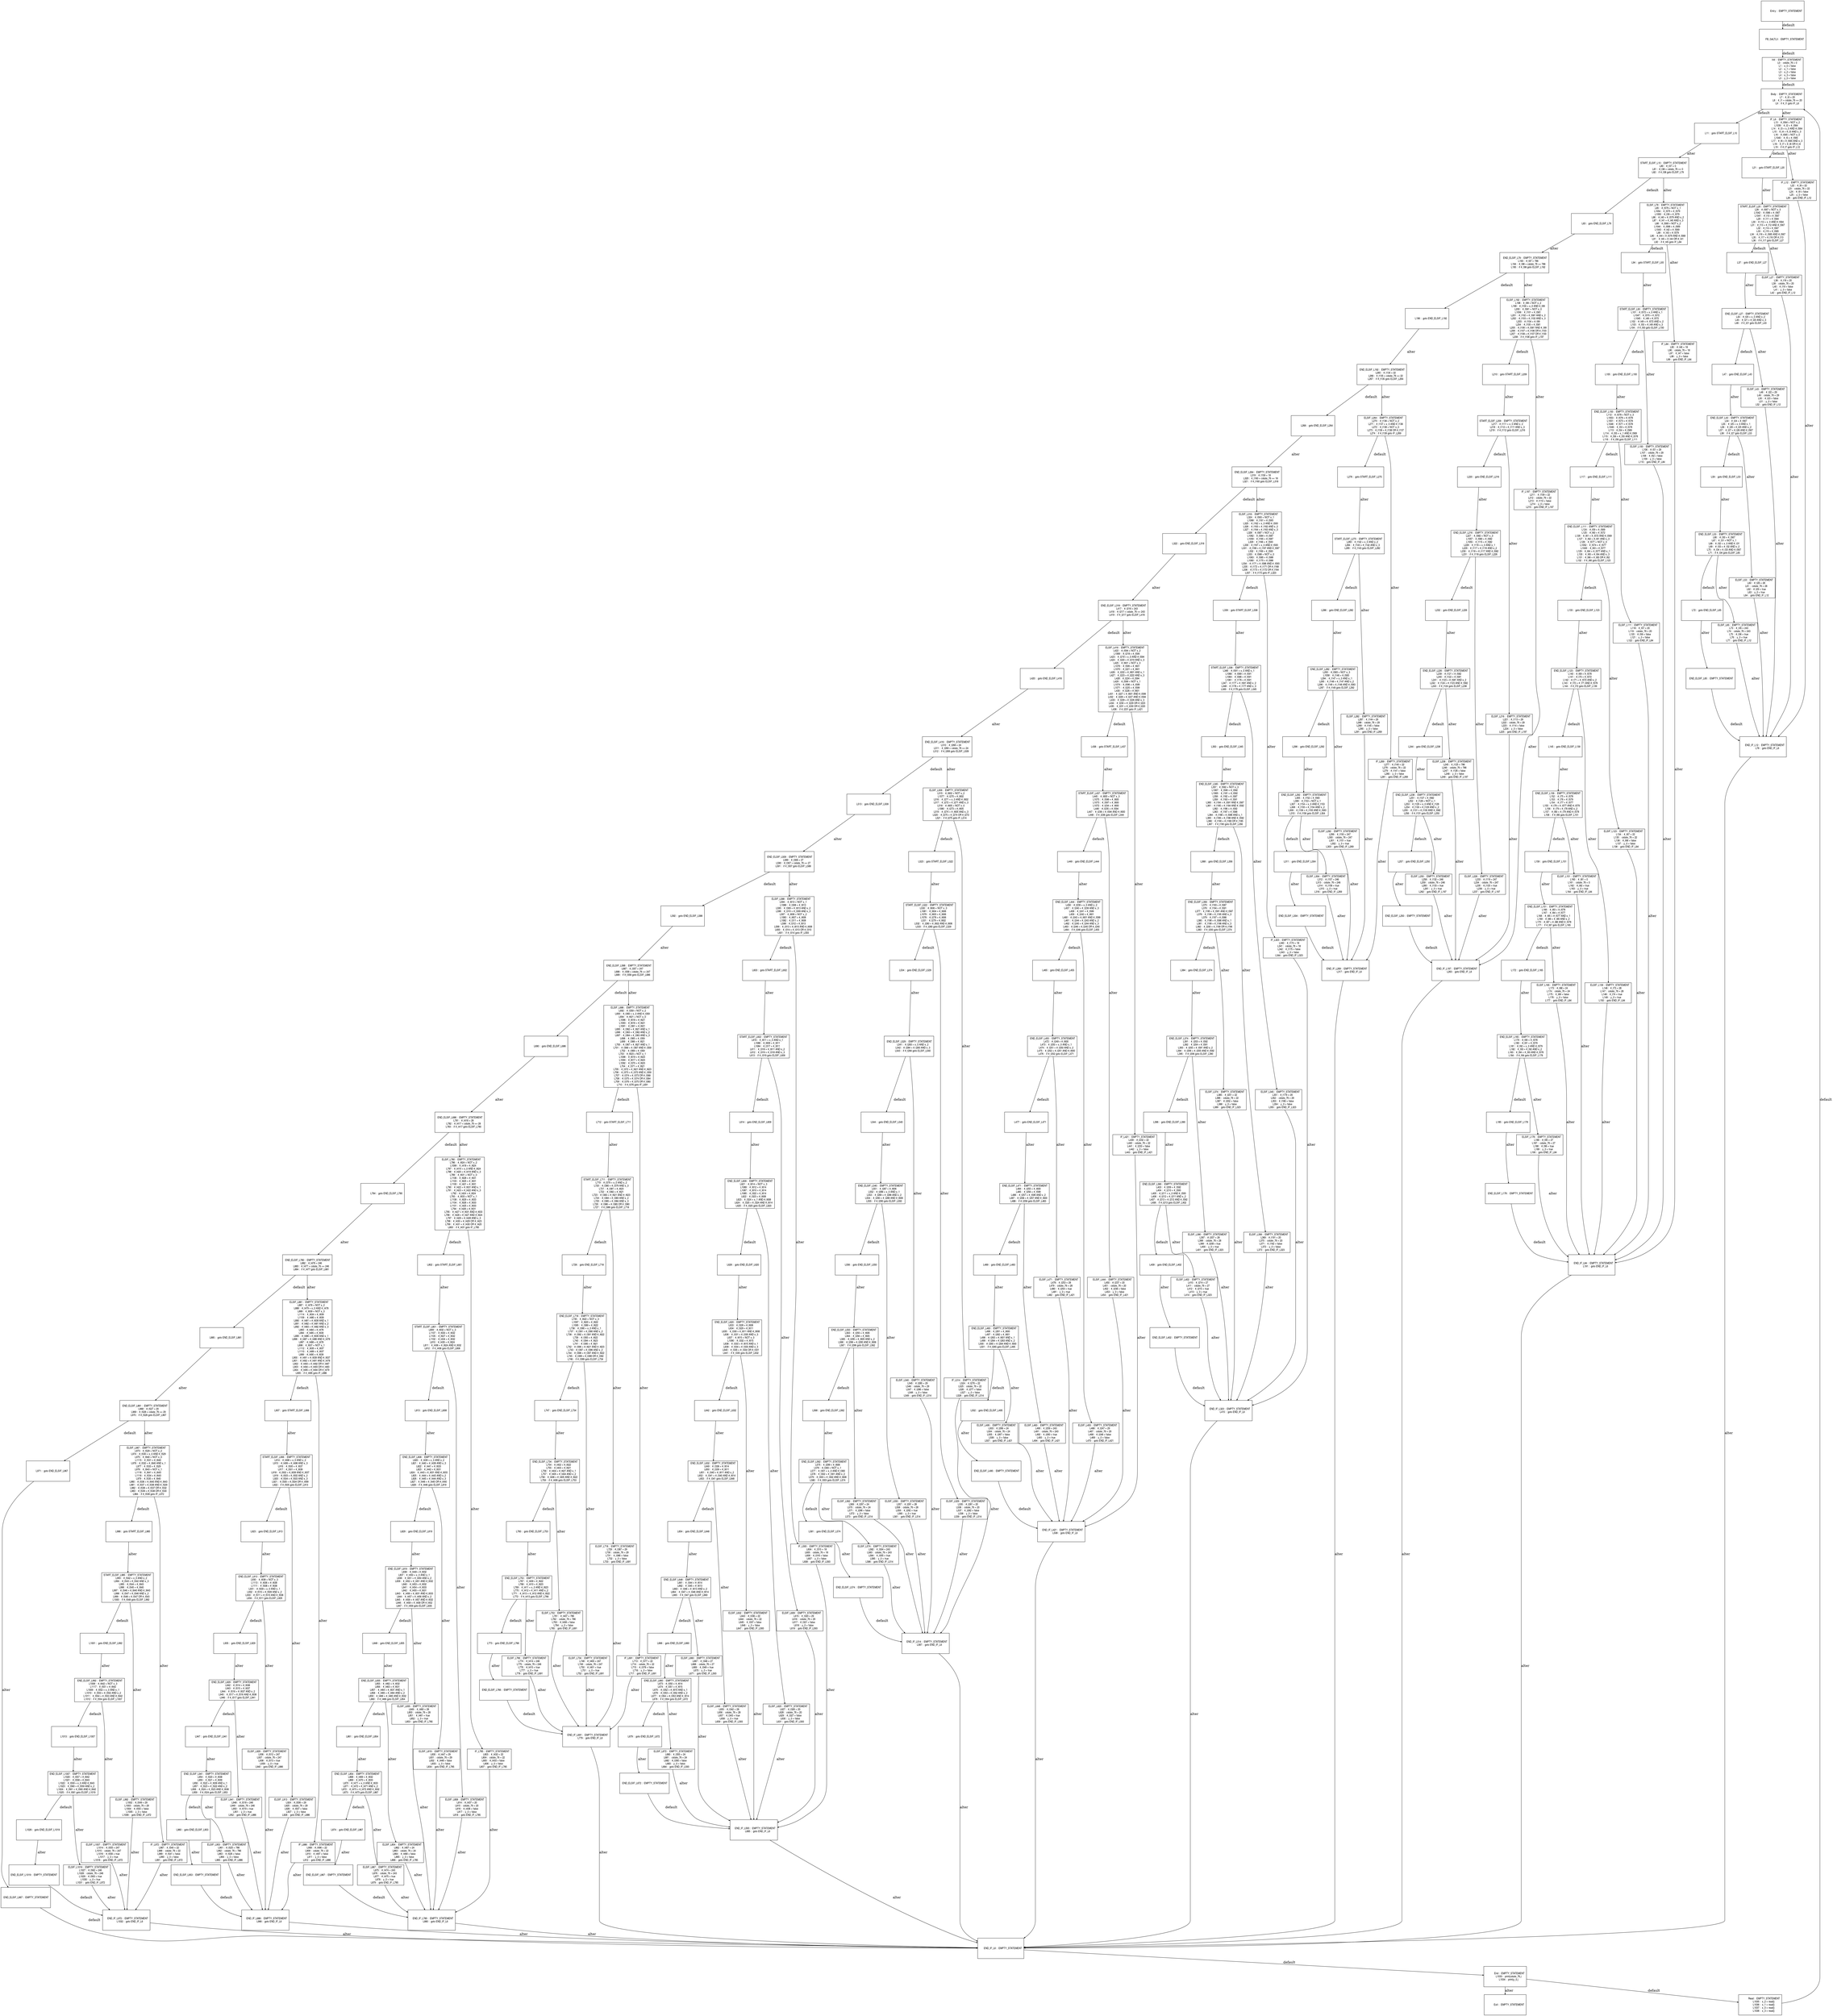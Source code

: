 digraph G {
  ranksep=.25;
  edge [arrowsize=.5]
  node [shape=rectangle, fontname="ArialNarrow",
        fontsize=12,  height=1.2];
  "      FB_G4LTL3 :  EMPTY_STATEMENT
"; "           Init :  EMPTY_STATEMENT
             L0 :  cstate_76 = 0
             L1 :  x_0 = false
             L2 :  x_1 = false
             L3 :  x_2 = false
             L4 :  x_3 = false
             L5 :  y_0 = false
"; "           Body :  EMPTY_STATEMENT
             L7 :  #_t0 = 20
             L8 :  #_t1 = cstate_76 == 20
             L9 :  if #_t1 goto IF_L6
"; "            L11 :  goto START_ELSIF_L10
"; "          IF_L6 :  EMPTY_STATEMENT
            L13 :  #_t564 = NOT x_2
          L1039 :  #_t2 = #_t564
            L14 :  #_t3 = x_0 AND #_t564
            L15 :  #_t4 = #_t3 AND x_3
            L16 :  #_t565 = NOT x_0
          L1040 :  #_t5 = #_t565
            L17 :  #_t6 = #_t565 AND x_3
            L18 :  #_t7 = #_t6 OR #_t4
            L19 :  if #_t7 goto IF_L12
"; "            L21 :  goto START_ELSIF_L20
"; "         IF_L12 :  EMPTY_STATEMENT
            L22 :  #_t8 = 22
            L23 :  cstate_76 = 22
            L24 :  #_t9 = false
            L25 :  y_0 = false
            L26 :  goto END_IF_L12
"; "START_ELSIF_L20 :  EMPTY_STATEMENT
            L28 :  #_t567 = NOT x_3
          L1042 :  #_t566 = #_t567
          L1041 :  #_t10 = #_t567
            L29 :  #_t11 = #_t564
            L30 :  #_t12 = x_0 AND #_t564
            L31 :  #_t13 = #_t12 AND #_t567
            L32 :  #_t14 = #_t567
            L33 :  #_t15 = #_t565
            L34 :  #_t16 = #_t565 AND #_t567
            L35 :  #_t17 = #_t16 OR #_t13
            L36 :  if #_t17 goto ELSIF_L27
"; "            L37 :  goto END_ELSIF_L27
"; "      ELSIF_L27 :  EMPTY_STATEMENT
            L38 :  #_t18 = 20
            L39 :  cstate_76 = 20
            L40 :  #_t19 = false
            L41 :  y_0 = false
            L42 :  goto END_IF_L12
"; "  END_ELSIF_L27 :  EMPTY_STATEMENT
            L44 :  #_t20 = x_0 AND x_2
            L45 :  #_t21 = #_t20 AND x_3
            L46 :  if #_t21 goto ELSIF_L43
"; "            L47 :  goto END_ELSIF_L43
"; "      ELSIF_L43 :  EMPTY_STATEMENT
            L48 :  #_t22 = 29
            L49 :  cstate_76 = 29
            L50 :  #_t23 = false
            L51 :  y_0 = false
            L52 :  goto END_IF_L12
"; "  END_ELSIF_L43 :  EMPTY_STATEMENT
            L54 :  #_t24 = #_t567
            L55 :  #_t25 = x_0 AND x_1
            L56 :  #_t26 = #_t25 AND x_2
            L57 :  #_t27 = #_t26 AND #_t567
            L58 :  if #_t27 goto ELSIF_L53
"; "            L59 :  goto END_ELSIF_L53
"; "      ELSIF_L53 :  EMPTY_STATEMENT
            L60 :  #_t28 = 28
            L61 :  cstate_76 = 28
            L62 :  #_t29 = true
            L63 :  y_0 = true
            L64 :  goto END_IF_L12
"; "  END_ELSIF_L53 :  EMPTY_STATEMENT
            L66 :  #_t30 = #_t567
            L67 :  #_t31 = NOT x_1
            L68 :  #_t32 = x_0 AND #_t31
            L69 :  #_t33 = #_t32 AND x_2
            L70 :  #_t34 = #_t33 AND #_t567
            L71 :  if #_t34 goto ELSIF_L65
"; "            L72 :  goto END_ELSIF_L65
"; "      ELSIF_L65 :  EMPTY_STATEMENT
            L73 :  #_t35 = 243
            L74 :  cstate_76 = 243
            L75 :  #_t36 = true
            L76 :  y_0 = true
            L77 :  goto END_IF_L12
"; "  END_ELSIF_L65 :  EMPTY_STATEMENT
"; "     END_IF_L12 :  EMPTY_STATEMENT
            L78 :  goto END_IF_L6
"; "START_ELSIF_L10 :  EMPTY_STATEMENT
            L80 :  #_t37 = 0
            L81 :  #_t38 = cstate_76 == 0
            L82 :  if #_t38 goto ELSIF_L79
"; "            L83 :  goto END_ELSIF_L79
"; "      ELSIF_L79 :  EMPTY_STATEMENT
            L85 :  #_t579 = NOT x_1
          L1054 :  #_t575 = #_t579
          L1050 :  #_t39 = #_t579
            L86 :  #_t40 = #_t579 AND x_2
            L87 :  #_t41 = #_t40 AND x_3
            L88 :  #_t569 = NOT x_2
          L1044 :  #_t568 = #_t569
          L1043 :  #_t42 = #_t569
            L89 :  #_t43 = #_t579
            L90 :  #_t44 = #_t579 AND #_t569
            L91 :  #_t45 = #_t44 OR #_t41
            L92 :  if #_t45 goto IF_L84
"; "            L94 :  goto START_ELSIF_L93
"; "         IF_L84 :  EMPTY_STATEMENT
            L95 :  #_t46 = 18
            L96 :  cstate_76 = 18
            L97 :  #_t47 = false
            L98 :  y_0 = false
            L99 :  goto END_IF_L84
"; "START_ELSIF_L93 :  EMPTY_STATEMENT
           L101 :  #_t572 = x_0 AND x_1
          L1047 :  #_t570 = #_t572
          L1045 :  #_t48 = #_t572
           L102 :  #_t49 = #_t572 AND x_2
           L103 :  #_t50 = #_t49 AND x_3
           L104 :  if #_t50 goto ELSIF_L100
"; "           L105 :  goto END_ELSIF_L100
"; "     ELSIF_L100 :  EMPTY_STATEMENT
           L106 :  #_t51 = 29
           L107 :  cstate_76 = 29
           L108 :  #_t52 = false
           L109 :  y_0 = false
           L110 :  goto END_IF_L84
"; " END_ELSIF_L100 :  EMPTY_STATEMENT
           L112 :  #_t578 = NOT x_3
          L1053 :  #_t576 = #_t578
          L1051 :  #_t573 = #_t578
          L1048 :  #_t571 = #_t578
          L1046 :  #_t53 = #_t578
           L113 :  #_t54 = #_t569
           L114 :  #_t55 = x_1 AND #_t569
           L115 :  #_t56 = #_t55 AND #_t578
           L116 :  if #_t56 goto ELSIF_L111
"; "           L117 :  goto END_ELSIF_L111
"; "     ELSIF_L111 :  EMPTY_STATEMENT
           L118 :  #_t57 = 20
           L119 :  cstate_76 = 20
           L120 :  #_t58 = false
           L121 :  y_0 = false
           L122 :  goto END_IF_L84
"; " END_ELSIF_L111 :  EMPTY_STATEMENT
           L124 :  #_t59 = #_t569
           L125 :  #_t60 = #_t572
           L126 :  #_t61 = #_t572 AND #_t569
           L127 :  #_t62 = #_t61 AND x_3
           L128 :  #_t577 = NOT x_0
          L1052 :  #_t574 = #_t577
          L1049 :  #_t63 = #_t577
           L129 :  #_t64 = #_t577 AND x_1
           L130 :  #_t65 = #_t64 AND x_3
           L131 :  #_t66 = #_t65 OR #_t62
           L132 :  if #_t66 goto ELSIF_L123
"; "           L133 :  goto END_ELSIF_L123
"; "     ELSIF_L123 :  EMPTY_STATEMENT
           L134 :  #_t67 = 22
           L135 :  cstate_76 = 22
           L136 :  #_t68 = false
           L137 :  y_0 = false
           L138 :  goto END_IF_L84
"; " END_ELSIF_L123 :  EMPTY_STATEMENT
           L140 :  #_t69 = #_t578
           L141 :  #_t70 = #_t572
           L142 :  #_t71 = #_t572 AND x_2
           L143 :  #_t72 = #_t71 AND #_t578
           L144 :  if #_t72 goto ELSIF_L139
"; "           L145 :  goto END_ELSIF_L139
"; "     ELSIF_L139 :  EMPTY_STATEMENT
           L146 :  #_t73 = 28
           L147 :  cstate_76 = 28
           L148 :  #_t74 = true
           L149 :  y_0 = true
           L150 :  goto END_IF_L84
"; " END_ELSIF_L139 :  EMPTY_STATEMENT
           L152 :  #_t75 = #_t578
           L153 :  #_t76 = #_t579
           L154 :  #_t77 = #_t577
           L155 :  #_t78 = #_t577 AND #_t579
           L156 :  #_t79 = #_t78 AND x_2
           L157 :  #_t80 = #_t79 AND #_t578
           L158 :  if #_t80 goto ELSIF_L151
"; "           L159 :  goto END_ELSIF_L151
"; "     ELSIF_L151 :  EMPTY_STATEMENT
           L160 :  #_t81 = 0
           L161 :  cstate_76 = 0
           L162 :  #_t82 = true
           L163 :  y_0 = true
           L164 :  goto END_IF_L84
"; " END_ELSIF_L151 :  EMPTY_STATEMENT
           L166 :  #_t83 = #_t578
           L167 :  #_t84 = #_t577
           L168 :  #_t85 = #_t577 AND x_1
           L169 :  #_t86 = #_t85 AND x_2
           L170 :  #_t87 = #_t86 AND #_t578
           L171 :  if #_t87 goto ELSIF_L165
"; "           L172 :  goto END_ELSIF_L165
"; "     ELSIF_L165 :  EMPTY_STATEMENT
           L173 :  #_t88 = 24
           L174 :  cstate_76 = 24
           L175 :  #_t89 = false
           L176 :  y_0 = false
           L177 :  goto END_IF_L84
"; " END_ELSIF_L165 :  EMPTY_STATEMENT
           L179 :  #_t90 = #_t578
           L180 :  #_t91 = #_t579
           L181 :  #_t92 = x_0 AND #_t579
           L182 :  #_t93 = #_t92 AND x_2
           L183 :  #_t94 = #_t93 AND #_t578
           L184 :  if #_t94 goto ELSIF_L178
"; "           L185 :  goto END_ELSIF_L178
"; "     ELSIF_L178 :  EMPTY_STATEMENT
           L186 :  #_t95 = 27
           L187 :  cstate_76 = 27
           L188 :  #_t96 = true
           L189 :  y_0 = true
           L190 :  goto END_IF_L84
"; " END_ELSIF_L178 :  EMPTY_STATEMENT
"; "     END_IF_L84 :  EMPTY_STATEMENT
           L191 :  goto END_IF_L6
"; "  END_ELSIF_L79 :  EMPTY_STATEMENT
           L193 :  #_t97 = 786
           L194 :  #_t98 = cstate_76 == 786
           L195 :  if #_t98 goto ELSIF_L192
"; "           L196 :  goto END_ELSIF_L192
"; "     ELSIF_L192 :  EMPTY_STATEMENT
           L198 :  #_t99 = NOT x_2
           L199 :  #_t100 = x_0 AND #_t99
           L200 :  #_t581 = NOT x_0
          L1056 :  #_t101 = #_t581
           L201 :  #_t102 = #_t581 AND x_2
           L202 :  #_t103 = #_t102 AND x_3
           L203 :  #_t104 = #_t99
           L204 :  #_t105 = #_t581
           L205 :  #_t106 = #_t581 AND #_t99
           L206 :  #_t107 = #_t106 OR #_t103
           L207 :  #_t108 = #_t107 OR #_t100
           L208 :  if #_t108 goto IF_L197
"; "           L210 :  goto START_ELSIF_L209
"; "        IF_L197 :  EMPTY_STATEMENT
           L211 :  #_t109 = 22
           L212 :  cstate_76 = 22
           L213 :  #_t110 = false
           L214 :  y_0 = false
           L215 :  goto END_IF_L197
"; "START_ELSIF_L209 :  EMPTY_STATEMENT
           L217 :  #_t111 = x_0 AND x_2
           L218 :  #_t112 = #_t111 AND x_3
           L219 :  if #_t112 goto ELSIF_L216
"; "           L220 :  goto END_ELSIF_L216
"; "     ELSIF_L216 :  EMPTY_STATEMENT
           L221 :  #_t113 = 29
           L222 :  cstate_76 = 29
           L223 :  #_t114 = false
           L224 :  y_0 = false
           L225 :  goto END_IF_L197
"; " END_ELSIF_L216 :  EMPTY_STATEMENT
           L227 :  #_t582 = NOT x_3
          L1057 :  #_t580 = #_t582
          L1055 :  #_t115 = #_t582
           L228 :  #_t116 = x_0 AND x_1
           L229 :  #_t117 = #_t116 AND x_2
           L230 :  #_t118 = #_t117 AND #_t582
           L231 :  if #_t118 goto ELSIF_L226
"; "           L232 :  goto END_ELSIF_L226
"; "     ELSIF_L226 :  EMPTY_STATEMENT
           L233 :  #_t119 = 247
           L234 :  cstate_76 = 247
           L235 :  #_t120 = true
           L236 :  y_0 = true
           L237 :  goto END_IF_L197
"; " END_ELSIF_L226 :  EMPTY_STATEMENT
           L239 :  #_t121 = #_t582
           L240 :  #_t122 = #_t581
           L241 :  #_t123 = #_t581 AND x_2
           L242 :  #_t124 = #_t123 AND #_t582
           L243 :  if #_t124 goto ELSIF_L238
"; "           L244 :  goto END_ELSIF_L238
"; "     ELSIF_L238 :  EMPTY_STATEMENT
           L245 :  #_t125 = 786
           L246 :  cstate_76 = 786
           L247 :  #_t126 = false
           L248 :  y_0 = false
           L249 :  goto END_IF_L197
"; " END_ELSIF_L238 :  EMPTY_STATEMENT
           L251 :  #_t127 = #_t582
           L252 :  #_t128 = NOT x_1
           L253 :  #_t129 = x_0 AND #_t128
           L254 :  #_t130 = #_t129 AND x_2
           L255 :  #_t131 = #_t130 AND #_t582
           L256 :  if #_t131 goto ELSIF_L250
"; "           L257 :  goto END_ELSIF_L250
"; "     ELSIF_L250 :  EMPTY_STATEMENT
           L258 :  #_t132 = 246
           L259 :  cstate_76 = 246
           L260 :  #_t133 = true
           L261 :  y_0 = true
           L262 :  goto END_IF_L197
"; " END_ELSIF_L250 :  EMPTY_STATEMENT
"; "    END_IF_L197 :  EMPTY_STATEMENT
           L263 :  goto END_IF_L6
"; " END_ELSIF_L192 :  EMPTY_STATEMENT
           L265 :  #_t134 = 22
           L266 :  #_t135 = cstate_76 == 22
           L267 :  if #_t135 goto ELSIF_L264
"; "           L268 :  goto END_ELSIF_L264
"; "     ELSIF_L264 :  EMPTY_STATEMENT
           L270 :  #_t136 = NOT x_2
           L271 :  #_t137 = x_0 AND #_t136
           L272 :  #_t138 = NOT x_0
           L273 :  #_t139 = #_t138 OR #_t137
           L274 :  if #_t139 goto IF_L269
"; "           L276 :  goto START_ELSIF_L275
"; "        IF_L269 :  EMPTY_STATEMENT
           L277 :  #_t140 = 22
           L278 :  cstate_76 = 22
           L279 :  #_t141 = false
           L280 :  y_0 = false
           L281 :  goto END_IF_L269
"; "START_ELSIF_L275 :  EMPTY_STATEMENT
           L283 :  #_t142 = x_0 AND x_2
           L284 :  #_t143 = #_t142 AND x_3
           L285 :  if #_t143 goto ELSIF_L282
"; "           L286 :  goto END_ELSIF_L282
"; "     ELSIF_L282 :  EMPTY_STATEMENT
           L287 :  #_t144 = 29
           L288 :  cstate_76 = 29
           L289 :  #_t145 = false
           L290 :  y_0 = false
           L291 :  goto END_IF_L269
"; " END_ELSIF_L282 :  EMPTY_STATEMENT
           L293 :  #_t583 = NOT x_3
          L1058 :  #_t146 = #_t583
           L294 :  #_t147 = x_0 AND x_1
           L295 :  #_t148 = #_t147 AND x_2
           L296 :  #_t149 = #_t148 AND #_t583
           L297 :  if #_t149 goto ELSIF_L292
"; "           L298 :  goto END_ELSIF_L292
"; "     ELSIF_L292 :  EMPTY_STATEMENT
           L299 :  #_t150 = 247
           L300 :  cstate_76 = 247
           L301 :  #_t151 = true
           L302 :  y_0 = true
           L303 :  goto END_IF_L269
"; " END_ELSIF_L292 :  EMPTY_STATEMENT
           L305 :  #_t152 = #_t583
           L306 :  #_t153 = NOT x_1
           L307 :  #_t154 = x_0 AND #_t153
           L308 :  #_t155 = #_t154 AND x_2
           L309 :  #_t156 = #_t155 AND #_t583
           L310 :  if #_t156 goto ELSIF_L304
"; "           L311 :  goto END_ELSIF_L304
"; "     ELSIF_L304 :  EMPTY_STATEMENT
           L312 :  #_t157 = 246
           L313 :  cstate_76 = 246
           L314 :  #_t158 = true
           L315 :  y_0 = true
           L316 :  goto END_IF_L269
"; " END_ELSIF_L304 :  EMPTY_STATEMENT
"; "    END_IF_L269 :  EMPTY_STATEMENT
           L317 :  goto END_IF_L6
"; " END_ELSIF_L264 :  EMPTY_STATEMENT
           L319 :  #_t159 = 18
           L320 :  #_t160 = cstate_76 == 18
           L321 :  if #_t160 goto ELSIF_L318
"; "           L322 :  goto END_ELSIF_L318
"; "     ELSIF_L318 :  EMPTY_STATEMENT
           L324 :  #_t593 = NOT x_1
          L1068 :  #_t161 = #_t593
           L325 :  #_t162 = x_0 AND #_t593
           L326 :  #_t163 = #_t162 AND x_2
           L327 :  #_t164 = #_t163 AND x_3
           L328 :  #_t587 = NOT x_2
          L1062 :  #_t584 = #_t587
          L1059 :  #_t165 = #_t587
           L329 :  #_t166 = #_t593
           L330 :  #_t167 = x_0 AND #_t593
           L331 :  #_t168 = #_t167 AND #_t587
           L332 :  #_t169 = #_t593
           L333 :  #_t588 = NOT x_0
          L1063 :  #_t585 = #_t588
          L1060 :  #_t170 = #_t588
           L334 :  #_t171 = #_t588 AND #_t593
           L335 :  #_t172 = #_t171 OR #_t168
           L336 :  #_t173 = #_t172 OR #_t164
           L337 :  if #_t173 goto IF_L323
"; "           L339 :  goto START_ELSIF_L338
"; "        IF_L323 :  EMPTY_STATEMENT
           L340 :  #_t174 = 18
           L341 :  cstate_76 = 18
           L342 :  #_t175 = false
           L343 :  y_0 = false
           L344 :  goto END_IF_L323
"; "START_ELSIF_L338 :  EMPTY_STATEMENT
           L346 :  #_t591 = x_0 AND x_1
          L1066 :  #_t589 = #_t591
          L1064 :  #_t586 = #_t591
          L1061 :  #_t176 = #_t591
           L347 :  #_t177 = #_t591 AND x_2
           L348 :  #_t178 = #_t177 AND x_3
           L349 :  if #_t178 goto ELSIF_L345
"; "           L350 :  goto END_ELSIF_L345
"; "     ELSIF_L345 :  EMPTY_STATEMENT
           L351 :  #_t179 = 29
           L352 :  cstate_76 = 29
           L353 :  #_t180 = false
           L354 :  y_0 = false
           L355 :  goto END_IF_L323
"; " END_ELSIF_L345 :  EMPTY_STATEMENT
           L357 :  #_t592 = NOT x_3
          L1067 :  #_t590 = #_t592
          L1065 :  #_t181 = #_t592
           L358 :  #_t182 = #_t587
           L359 :  #_t183 = #_t591
           L360 :  #_t184 = #_t591 AND #_t587
           L361 :  #_t185 = #_t184 AND #_t592
           L362 :  #_t186 = #_t592
           L363 :  #_t187 = #_t588
           L364 :  #_t188 = #_t588 AND x_1
           L365 :  #_t189 = #_t188 AND #_t592
           L366 :  #_t190 = #_t189 OR #_t185
           L367 :  if #_t190 goto ELSIF_L356
"; "           L368 :  goto END_ELSIF_L356
"; "     ELSIF_L356 :  EMPTY_STATEMENT
           L369 :  #_t191 = 20
           L370 :  cstate_76 = 20
           L371 :  #_t192 = false
           L372 :  y_0 = false
           L373 :  goto END_IF_L323
"; " END_ELSIF_L356 :  EMPTY_STATEMENT
           L375 :  #_t193 = #_t587
           L376 :  #_t194 = #_t591
           L377 :  #_t195 = #_t591 AND #_t587
           L378 :  #_t196 = #_t195 AND x_3
           L379 :  #_t197 = #_t588
           L380 :  #_t198 = #_t588 AND x_1
           L381 :  #_t199 = #_t198 AND x_3
           L382 :  #_t200 = #_t199 OR #_t196
           L383 :  if #_t200 goto ELSIF_L374
"; "           L384 :  goto END_ELSIF_L374
"; "     ELSIF_L374 :  EMPTY_STATEMENT
           L385 :  #_t201 = 22
           L386 :  cstate_76 = 22
           L387 :  #_t202 = false
           L388 :  y_0 = false
           L389 :  goto END_IF_L323
"; " END_ELSIF_L374 :  EMPTY_STATEMENT
           L391 :  #_t203 = #_t592
           L392 :  #_t204 = #_t591
           L393 :  #_t205 = #_t591 AND x_2
           L394 :  #_t206 = #_t205 AND #_t592
           L395 :  if #_t206 goto ELSIF_L390
"; "           L396 :  goto END_ELSIF_L390
"; "     ELSIF_L390 :  EMPTY_STATEMENT
           L397 :  #_t207 = 28
           L398 :  cstate_76 = 28
           L399 :  #_t208 = true
           L400 :  y_0 = true
           L401 :  goto END_IF_L323
"; " END_ELSIF_L390 :  EMPTY_STATEMENT
           L403 :  #_t209 = #_t592
           L404 :  #_t210 = #_t593
           L405 :  #_t211 = x_0 AND #_t593
           L406 :  #_t212 = #_t211 AND x_2
           L407 :  #_t213 = #_t212 AND #_t592
           L408 :  if #_t213 goto ELSIF_L402
"; "           L409 :  goto END_ELSIF_L402
"; "     ELSIF_L402 :  EMPTY_STATEMENT
           L410 :  #_t214 = 27
           L411 :  cstate_76 = 27
           L412 :  #_t215 = true
           L413 :  y_0 = true
           L414 :  goto END_IF_L323
"; " END_ELSIF_L402 :  EMPTY_STATEMENT
"; "    END_IF_L323 :  EMPTY_STATEMENT
           L415 :  goto END_IF_L6
"; " END_ELSIF_L318 :  EMPTY_STATEMENT
           L417 :  #_t216 = 243
           L418 :  #_t217 = cstate_76 == 243
           L419 :  if #_t217 goto ELSIF_L416
"; "           L420 :  goto END_ELSIF_L416
"; "     ELSIF_L416 :  EMPTY_STATEMENT
           L422 :  #_t594 = NOT x_2
          L1069 :  #_t218 = #_t594
           L423 :  #_t219 = x_0 AND #_t594
           L424 :  #_t220 = #_t219 AND x_3
           L425 :  #_t601 = NOT x_0
          L1076 :  #_t595 = #_t601
          L1070 :  #_t221 = #_t601
           L426 :  #_t222 = #_t601 AND x_1
           L427 :  #_t223 = #_t222 AND x_3
           L428 :  #_t224 = #_t594
           L429 :  #_t599 = NOT x_1
          L1074 :  #_t596 = #_t599
          L1071 :  #_t225 = #_t599
           L430 :  #_t226 = #_t601
           L431 :  #_t227 = #_t601 AND #_t599
           L432 :  #_t228 = #_t227 AND #_t594
           L433 :  #_t229 = #_t228 AND x_3
           L434 :  #_t230 = #_t229 OR #_t223
           L435 :  #_t231 = #_t230 OR #_t220
           L436 :  if #_t231 goto IF_L421
"; "           L438 :  goto START_ELSIF_L437
"; "        IF_L421 :  EMPTY_STATEMENT
           L439 :  #_t232 = 22
           L440 :  cstate_76 = 22
           L441 :  #_t233 = false
           L442 :  y_0 = false
           L443 :  goto END_IF_L421
"; "START_ELSIF_L437 :  EMPTY_STATEMENT
           L445 :  #_t600 = NOT x_3
          L1075 :  #_t598 = #_t600
          L1073 :  #_t597 = #_t600
          L1072 :  #_t234 = #_t600
           L446 :  #_t235 = #_t594
           L447 :  #_t236 = #_t594 AND #_t600
           L448 :  if #_t236 goto ELSIF_L444
"; "           L449 :  goto END_ELSIF_L444
"; "     ELSIF_L444 :  EMPTY_STATEMENT
           L450 :  #_t237 = 20
           L451 :  cstate_76 = 20
           L452 :  #_t238 = false
           L453 :  y_0 = false
           L454 :  goto END_IF_L421
"; " END_ELSIF_L444 :  EMPTY_STATEMENT
           L456 :  #_t239 = x_0 AND x_2
           L457 :  #_t240 = #_t239 AND x_3
           L458 :  #_t241 = #_t599
           L459 :  #_t242 = #_t601
           L460 :  #_t243 = #_t601 AND #_t599
           L461 :  #_t244 = #_t243 AND x_2
           L462 :  #_t245 = #_t244 AND x_3
           L463 :  #_t246 = #_t245 OR #_t240
           L464 :  if #_t246 goto ELSIF_L455
"; "           L465 :  goto END_ELSIF_L455
"; "     ELSIF_L455 :  EMPTY_STATEMENT
           L466 :  #_t247 = 29
           L467 :  cstate_76 = 29
           L468 :  #_t248 = false
           L469 :  y_0 = false
           L470 :  goto END_IF_L421
"; " END_ELSIF_L455 :  EMPTY_STATEMENT
           L472 :  #_t249 = #_t600
           L473 :  #_t250 = x_0 AND x_1
           L474 :  #_t251 = #_t250 AND x_2
           L475 :  #_t252 = #_t251 AND #_t600
           L476 :  if #_t252 goto ELSIF_L471
"; "           L477 :  goto END_ELSIF_L471
"; "     ELSIF_L471 :  EMPTY_STATEMENT
           L478 :  #_t253 = 28
           L479 :  cstate_76 = 28
           L480 :  #_t254 = true
           L481 :  y_0 = true
           L482 :  goto END_IF_L421
"; " END_ELSIF_L471 :  EMPTY_STATEMENT
           L484 :  #_t255 = #_t600
           L485 :  #_t256 = #_t599
           L486 :  #_t257 = #_t599 AND x_2
           L487 :  #_t258 = #_t257 AND #_t600
           L488 :  if #_t258 goto ELSIF_L483
"; "           L489 :  goto END_ELSIF_L483
"; "     ELSIF_L483 :  EMPTY_STATEMENT
           L490 :  #_t259 = 243
           L491 :  cstate_76 = 243
           L492 :  #_t260 = true
           L493 :  y_0 = true
           L494 :  goto END_IF_L421
"; " END_ELSIF_L483 :  EMPTY_STATEMENT
           L496 :  #_t261 = #_t600
           L497 :  #_t262 = #_t601
           L498 :  #_t263 = #_t601 AND x_1
           L499 :  #_t264 = #_t263 AND x_2
           L500 :  #_t265 = #_t264 AND #_t600
           L501 :  if #_t265 goto ELSIF_L495
"; "           L502 :  goto END_ELSIF_L495
"; "     ELSIF_L495 :  EMPTY_STATEMENT
           L503 :  #_t266 = 24
           L504 :  cstate_76 = 24
           L505 :  #_t267 = false
           L506 :  y_0 = false
           L507 :  goto END_IF_L421
"; " END_ELSIF_L495 :  EMPTY_STATEMENT
"; "    END_IF_L421 :  EMPTY_STATEMENT
           L508 :  goto END_IF_L6
"; " END_ELSIF_L416 :  EMPTY_STATEMENT
           L510 :  #_t268 = 24
           L511 :  #_t269 = cstate_76 == 24
           L512 :  if #_t269 goto ELSIF_L509
"; "           L513 :  goto END_ELSIF_L509
"; "     ELSIF_L509 :  EMPTY_STATEMENT
           L515 :  #_t602 = NOT x_2
          L1077 :  #_t270 = #_t602
           L516 :  #_t271 = x_0 AND #_t602
           L517 :  #_t272 = #_t271 AND x_3
           L518 :  #_t605 = NOT x_0
          L1080 :  #_t273 = #_t605
           L519 :  #_t274 = #_t605 AND x_3
           L520 :  #_t275 = #_t274 OR #_t272
           L521 :  if #_t275 goto IF_L514
"; "           L523 :  goto START_ELSIF_L522
"; "        IF_L514 :  EMPTY_STATEMENT
           L524 :  #_t276 = 22
           L525 :  cstate_76 = 22
           L526 :  #_t277 = false
           L527 :  y_0 = false
           L528 :  goto END_IF_L514
"; "START_ELSIF_L522 :  EMPTY_STATEMENT
           L530 :  #_t606 = NOT x_3
          L1081 :  #_t604 = #_t606
          L1079 :  #_t603 = #_t606
          L1078 :  #_t278 = #_t606
           L531 :  #_t279 = #_t602
           L532 :  #_t280 = #_t602 AND #_t606
           L533 :  if #_t280 goto ELSIF_L529
"; "           L534 :  goto END_ELSIF_L529
"; "     ELSIF_L529 :  EMPTY_STATEMENT
           L535 :  #_t281 = 20
           L536 :  cstate_76 = 20
           L537 :  #_t282 = false
           L538 :  y_0 = false
           L539 :  goto END_IF_L514
"; " END_ELSIF_L529 :  EMPTY_STATEMENT
           L541 :  #_t283 = x_0 AND x_2
           L542 :  #_t284 = #_t283 AND x_3
           L543 :  if #_t284 goto ELSIF_L540
"; "           L544 :  goto END_ELSIF_L540
"; "     ELSIF_L540 :  EMPTY_STATEMENT
           L545 :  #_t285 = 29
           L546 :  cstate_76 = 29
           L547 :  #_t286 = false
           L548 :  y_0 = false
           L549 :  goto END_IF_L514
"; " END_ELSIF_L540 :  EMPTY_STATEMENT
           L551 :  #_t287 = #_t606
           L552 :  #_t288 = x_0 AND x_1
           L553 :  #_t289 = #_t288 AND x_2
           L554 :  #_t290 = #_t289 AND #_t606
           L555 :  if #_t290 goto ELSIF_L550
"; "           L556 :  goto END_ELSIF_L550
"; "     ELSIF_L550 :  EMPTY_STATEMENT
           L557 :  #_t291 = 28
           L558 :  cstate_76 = 28
           L559 :  #_t292 = true
           L560 :  y_0 = true
           L561 :  goto END_IF_L514
"; " END_ELSIF_L550 :  EMPTY_STATEMENT
           L563 :  #_t293 = #_t606
           L564 :  #_t294 = #_t605
           L565 :  #_t295 = #_t605 AND x_2
           L566 :  #_t296 = #_t295 AND #_t606
           L567 :  if #_t296 goto ELSIF_L562
"; "           L568 :  goto END_ELSIF_L562
"; "     ELSIF_L562 :  EMPTY_STATEMENT
           L569 :  #_t297 = 24
           L570 :  cstate_76 = 24
           L571 :  #_t298 = false
           L572 :  y_0 = false
           L573 :  goto END_IF_L514
"; " END_ELSIF_L562 :  EMPTY_STATEMENT
           L575 :  #_t299 = #_t606
           L576 :  #_t300 = NOT x_1
           L577 :  #_t301 = x_0 AND #_t300
           L578 :  #_t302 = #_t301 AND x_2
           L579 :  #_t303 = #_t302 AND #_t606
           L580 :  if #_t303 goto ELSIF_L574
"; "           L581 :  goto END_ELSIF_L574
"; "     ELSIF_L574 :  EMPTY_STATEMENT
           L582 :  #_t304 = 243
           L583 :  cstate_76 = 243
           L584 :  #_t305 = true
           L585 :  y_0 = true
           L586 :  goto END_IF_L514
"; " END_ELSIF_L574 :  EMPTY_STATEMENT
"; "    END_IF_L514 :  EMPTY_STATEMENT
           L587 :  goto END_IF_L6
"; " END_ELSIF_L509 :  EMPTY_STATEMENT
           L589 :  #_t306 = 27
           L590 :  #_t307 = cstate_76 == 27
           L591 :  if #_t307 goto ELSIF_L588
"; "           L592 :  goto END_ELSIF_L588
"; "     ELSIF_L588 :  EMPTY_STATEMENT
           L594 :  #_t613 = NOT x_1
          L1088 :  #_t308 = #_t613
           L595 :  #_t309 = #_t613 AND x_2
           L596 :  #_t310 = #_t309 AND x_3
           L597 :  #_t608 = NOT x_2
          L1083 :  #_t607 = #_t608
          L1082 :  #_t311 = #_t608
           L598 :  #_t312 = #_t613
           L599 :  #_t313 = #_t613 AND #_t608
           L600 :  #_t314 = #_t313 OR #_t310
           L601 :  if #_t314 goto IF_L593
"; "           L603 :  goto START_ELSIF_L602
"; "        IF_L593 :  EMPTY_STATEMENT
           L604 :  #_t315 = 18
           L605 :  cstate_76 = 18
           L606 :  #_t316 = false
           L607 :  y_0 = false
           L608 :  goto END_IF_L593
"; "START_ELSIF_L602 :  EMPTY_STATEMENT
           L610 :  #_t611 = x_0 AND x_1
          L1086 :  #_t609 = #_t611
          L1084 :  #_t317 = #_t611
           L611 :  #_t318 = #_t611 AND x_2
           L612 :  #_t319 = #_t318 AND x_3
           L613 :  if #_t319 goto ELSIF_L609
"; "           L614 :  goto END_ELSIF_L609
"; "     ELSIF_L609 :  EMPTY_STATEMENT
           L615 :  #_t320 = 29
           L616 :  cstate_76 = 29
           L617 :  #_t321 = false
           L618 :  y_0 = false
           L619 :  goto END_IF_L593
"; " END_ELSIF_L609 :  EMPTY_STATEMENT
           L621 :  #_t614 = NOT x_3
          L1089 :  #_t612 = #_t614
          L1087 :  #_t610 = #_t614
          L1085 :  #_t322 = #_t614
           L622 :  #_t323 = #_t608
           L623 :  #_t324 = x_1 AND #_t608
           L624 :  #_t325 = #_t324 AND #_t614
           L625 :  if #_t325 goto ELSIF_L620
"; "           L626 :  goto END_ELSIF_L620
"; "     ELSIF_L620 :  EMPTY_STATEMENT
           L627 :  #_t326 = 20
           L628 :  cstate_76 = 20
           L629 :  #_t327 = false
           L630 :  y_0 = false
           L631 :  goto END_IF_L593
"; " END_ELSIF_L620 :  EMPTY_STATEMENT
           L633 :  #_t328 = #_t608
           L634 :  #_t329 = #_t611
           L635 :  #_t330 = #_t611 AND #_t608
           L636 :  #_t331 = #_t330 AND x_3
           L637 :  #_t615 = NOT x_0
          L1090 :  #_t332 = #_t615
           L638 :  #_t333 = #_t615 AND x_1
           L639 :  #_t334 = #_t333 AND x_3
           L640 :  #_t335 = #_t334 OR #_t331
           L641 :  if #_t335 goto ELSIF_L632
"; "           L642 :  goto END_ELSIF_L632
"; "     ELSIF_L632 :  EMPTY_STATEMENT
           L643 :  #_t336 = 22
           L644 :  cstate_76 = 22
           L645 :  #_t337 = false
           L646 :  y_0 = false
           L647 :  goto END_IF_L593
"; " END_ELSIF_L632 :  EMPTY_STATEMENT
           L649 :  #_t338 = #_t614
           L650 :  #_t339 = #_t611
           L651 :  #_t340 = #_t611 AND x_2
           L652 :  #_t341 = #_t340 AND #_t614
           L653 :  if #_t341 goto ELSIF_L648
"; "           L654 :  goto END_ELSIF_L648
"; "     ELSIF_L648 :  EMPTY_STATEMENT
           L655 :  #_t342 = 28
           L656 :  cstate_76 = 28
           L657 :  #_t343 = true
           L658 :  y_0 = true
           L659 :  goto END_IF_L593
"; " END_ELSIF_L648 :  EMPTY_STATEMENT
           L661 :  #_t344 = #_t614
           L662 :  #_t345 = #_t613
           L663 :  #_t346 = #_t613 AND x_2
           L664 :  #_t347 = #_t346 AND #_t614
           L665 :  if #_t347 goto ELSIF_L660
"; "           L666 :  goto END_ELSIF_L660
"; "     ELSIF_L660 :  EMPTY_STATEMENT
           L667 :  #_t348 = 27
           L668 :  cstate_76 = 27
           L669 :  #_t349 = true
           L670 :  y_0 = true
           L671 :  goto END_IF_L593
"; " END_ELSIF_L660 :  EMPTY_STATEMENT
           L673 :  #_t350 = #_t614
           L674 :  #_t351 = #_t615
           L675 :  #_t352 = #_t615 AND x_1
           L676 :  #_t353 = #_t352 AND x_2
           L677 :  #_t354 = #_t353 AND #_t614
           L678 :  if #_t354 goto ELSIF_L672
"; "           L679 :  goto END_ELSIF_L672
"; "     ELSIF_L672 :  EMPTY_STATEMENT
           L680 :  #_t355 = 24
           L681 :  cstate_76 = 24
           L682 :  #_t356 = false
           L683 :  y_0 = false
           L684 :  goto END_IF_L593
"; " END_ELSIF_L672 :  EMPTY_STATEMENT
"; "    END_IF_L593 :  EMPTY_STATEMENT
           L685 :  goto END_IF_L6
"; " END_ELSIF_L588 :  EMPTY_STATEMENT
           L687 :  #_t357 = 247
           L688 :  #_t358 = cstate_76 == 247
           L689 :  if #_t358 goto ELSIF_L686
"; "           L690 :  goto END_ELSIF_L686
"; "     ELSIF_L686 :  EMPTY_STATEMENT
           L692 :  #_t359 = NOT x_2
           L693 :  #_t360 = x_0 AND #_t359
           L694 :  #_t621 = NOT x_0
          L1096 :  #_t618 = #_t621
          L1093 :  #_t616 = #_t621
          L1091 :  #_t361 = #_t621
           L695 :  #_t362 = #_t621 AND x_1
           L696 :  #_t363 = #_t362 AND x_2
           L697 :  #_t364 = #_t363 AND x_3
           L698 :  #_t365 = #_t359
           L699 :  #_t366 = #_t621
           L700 :  #_t367 = #_t621 AND x_1
           L701 :  #_t368 = #_t367 AND #_t359
           L702 :  #_t369 = #_t359
           L703 :  #_t623 = NOT x_1
          L1098 :  #_t619 = #_t623
          L1094 :  #_t617 = #_t623
          L1092 :  #_t370 = #_t623
           L704 :  #_t371 = #_t621
           L705 :  #_t372 = #_t621 AND #_t623
           L706 :  #_t373 = #_t372 AND #_t359
           L707 :  #_t374 = #_t373 OR #_t368
           L708 :  #_t375 = #_t374 OR #_t364
           L709 :  #_t376 = #_t375 OR #_t360
           L710 :  if #_t376 goto IF_L691
"; "           L712 :  goto START_ELSIF_L711
"; "        IF_L691 :  EMPTY_STATEMENT
           L713 :  #_t377 = 22
           L714 :  cstate_76 = 22
           L715 :  #_t378 = false
           L716 :  y_0 = false
           L717 :  goto END_IF_L691
"; "START_ELSIF_L711 :  EMPTY_STATEMENT
           L719 :  #_t379 = x_0 AND x_2
           L720 :  #_t380 = #_t379 AND x_3
           L721 :  #_t381 = #_t623
           L722 :  #_t382 = #_t621
           L723 :  #_t383 = #_t621 AND #_t623
           L724 :  #_t384 = #_t383 AND x_2
           L725 :  #_t385 = #_t384 AND x_3
           L726 :  #_t386 = #_t385 OR #_t380
           L727 :  if #_t386 goto ELSIF_L718
"; "           L728 :  goto END_ELSIF_L718
"; "     ELSIF_L718 :  EMPTY_STATEMENT
           L729 :  #_t387 = 29
           L730 :  cstate_76 = 29
           L731 :  #_t388 = false
           L732 :  y_0 = false
           L733 :  goto END_IF_L691
"; " END_ELSIF_L718 :  EMPTY_STATEMENT
           L735 :  #_t622 = NOT x_3
          L1097 :  #_t620 = #_t622
          L1095 :  #_t389 = #_t622
           L736 :  #_t390 = x_0 AND x_1
           L737 :  #_t391 = #_t390 AND x_2
           L738 :  #_t392 = #_t391 AND #_t622
           L739 :  #_t393 = #_t622
           L740 :  #_t394 = #_t623
           L741 :  #_t395 = #_t621
           L742 :  #_t396 = #_t621 AND #_t623
           L743 :  #_t397 = #_t396 AND x_2
           L744 :  #_t398 = #_t397 AND #_t622
           L745 :  #_t399 = #_t398 OR #_t392
           L746 :  if #_t399 goto ELSIF_L734
"; "           L747 :  goto END_ELSIF_L734
"; "     ELSIF_L734 :  EMPTY_STATEMENT
           L748 :  #_t400 = 247
           L749 :  cstate_76 = 247
           L750 :  #_t401 = true
           L751 :  y_0 = true
           L752 :  goto END_IF_L691
"; " END_ELSIF_L734 :  EMPTY_STATEMENT
           L754 :  #_t402 = #_t622
           L755 :  #_t403 = #_t621
           L756 :  #_t404 = #_t621 AND x_1
           L757 :  #_t405 = #_t404 AND x_2
           L758 :  #_t406 = #_t405 AND #_t622
           L759 :  if #_t406 goto ELSIF_L753
"; "           L760 :  goto END_ELSIF_L753
"; "     ELSIF_L753 :  EMPTY_STATEMENT
           L761 :  #_t407 = 786
           L762 :  cstate_76 = 786
           L763 :  #_t408 = false
           L764 :  y_0 = false
           L765 :  goto END_IF_L691
"; " END_ELSIF_L753 :  EMPTY_STATEMENT
           L767 :  #_t409 = #_t622
           L768 :  #_t410 = #_t623
           L769 :  #_t411 = x_0 AND #_t623
           L770 :  #_t412 = #_t411 AND x_2
           L771 :  #_t413 = #_t412 AND #_t622
           L772 :  if #_t413 goto ELSIF_L766
"; "           L773 :  goto END_ELSIF_L766
"; "     ELSIF_L766 :  EMPTY_STATEMENT
           L774 :  #_t414 = 246
           L775 :  cstate_76 = 246
           L776 :  #_t415 = true
           L777 :  y_0 = true
           L778 :  goto END_IF_L691
"; " END_ELSIF_L766 :  EMPTY_STATEMENT
"; "    END_IF_L691 :  EMPTY_STATEMENT
           L779 :  goto END_IF_L6
"; " END_ELSIF_L686 :  EMPTY_STATEMENT
           L781 :  #_t416 = 28
           L782 :  #_t417 = cstate_76 == 28
           L783 :  if #_t417 goto ELSIF_L780
"; "           L784 :  goto END_ELSIF_L780
"; "     ELSIF_L780 :  EMPTY_STATEMENT
           L786 :  #_t624 = NOT x_2
          L1099 :  #_t418 = #_t624
           L787 :  #_t419 = x_0 AND #_t624
           L788 :  #_t420 = #_t419 AND x_3
           L789 :  #_t631 = NOT x_0
          L1106 :  #_t628 = #_t631
          L1103 :  #_t625 = #_t631
          L1100 :  #_t421 = #_t631
           L790 :  #_t422 = #_t631 AND x_1
           L791 :  #_t423 = #_t422 AND x_3
           L792 :  #_t424 = #_t624
           L793 :  #_t633 = NOT x_1
          L1108 :  #_t629 = #_t633
          L1104 :  #_t626 = #_t633
          L1101 :  #_t425 = #_t633
           L794 :  #_t426 = #_t631
           L795 :  #_t427 = #_t631 AND #_t633
           L796 :  #_t428 = #_t427 AND #_t624
           L797 :  #_t429 = #_t428 AND x_3
           L798 :  #_t430 = #_t429 OR #_t423
           L799 :  #_t431 = #_t430 OR #_t420
           L800 :  if #_t431 goto IF_L785
"; "           L802 :  goto START_ELSIF_L801
"; "        IF_L785 :  EMPTY_STATEMENT
           L803 :  #_t432 = 22
           L804 :  cstate_76 = 22
           L805 :  #_t433 = false
           L806 :  y_0 = false
           L807 :  goto END_IF_L785
"; "START_ELSIF_L801 :  EMPTY_STATEMENT
           L809 :  #_t632 = NOT x_3
          L1107 :  #_t630 = #_t632
          L1105 :  #_t627 = #_t632
          L1102 :  #_t434 = #_t632
           L810 :  #_t435 = #_t624
           L811 :  #_t436 = #_t624 AND #_t632
           L812 :  if #_t436 goto ELSIF_L808
"; "           L813 :  goto END_ELSIF_L808
"; "     ELSIF_L808 :  EMPTY_STATEMENT
           L814 :  #_t437 = 20
           L815 :  cstate_76 = 20
           L816 :  #_t438 = false
           L817 :  y_0 = false
           L818 :  goto END_IF_L785
"; " END_ELSIF_L808 :  EMPTY_STATEMENT
           L820 :  #_t439 = x_0 AND x_2
           L821 :  #_t440 = #_t439 AND x_3
           L822 :  #_t441 = #_t633
           L823 :  #_t442 = #_t631
           L824 :  #_t443 = #_t631 AND #_t633
           L825 :  #_t444 = #_t443 AND x_2
           L826 :  #_t445 = #_t444 AND x_3
           L827 :  #_t446 = #_t445 OR #_t440
           L828 :  if #_t446 goto ELSIF_L819
"; "           L829 :  goto END_ELSIF_L819
"; "     ELSIF_L819 :  EMPTY_STATEMENT
           L830 :  #_t447 = 29
           L831 :  cstate_76 = 29
           L832 :  #_t448 = false
           L833 :  y_0 = false
           L834 :  goto END_IF_L785
"; " END_ELSIF_L819 :  EMPTY_STATEMENT
           L836 :  #_t449 = #_t632
           L837 :  #_t450 = x_0 AND x_1
           L838 :  #_t451 = #_t450 AND x_2
           L839 :  #_t452 = #_t451 AND #_t632
           L840 :  #_t453 = #_t632
           L841 :  #_t454 = #_t633
           L842 :  #_t455 = #_t631
           L843 :  #_t456 = #_t631 AND #_t633
           L844 :  #_t457 = #_t456 AND x_2
           L845 :  #_t458 = #_t457 AND #_t632
           L846 :  #_t459 = #_t458 OR #_t452
           L847 :  if #_t459 goto ELSIF_L835
"; "           L848 :  goto END_ELSIF_L835
"; "     ELSIF_L835 :  EMPTY_STATEMENT
           L849 :  #_t460 = 28
           L850 :  cstate_76 = 28
           L851 :  #_t461 = true
           L852 :  y_0 = true
           L853 :  goto END_IF_L785
"; " END_ELSIF_L835 :  EMPTY_STATEMENT
           L855 :  #_t462 = #_t632
           L856 :  #_t463 = #_t631
           L857 :  #_t464 = #_t631 AND x_1
           L858 :  #_t465 = #_t464 AND x_2
           L859 :  #_t466 = #_t465 AND #_t632
           L860 :  if #_t466 goto ELSIF_L854
"; "           L861 :  goto END_ELSIF_L854
"; "     ELSIF_L854 :  EMPTY_STATEMENT
           L862 :  #_t467 = 24
           L863 :  cstate_76 = 24
           L864 :  #_t468 = false
           L865 :  y_0 = false
           L866 :  goto END_IF_L785
"; " END_ELSIF_L854 :  EMPTY_STATEMENT
           L868 :  #_t469 = #_t632
           L869 :  #_t470 = #_t633
           L870 :  #_t471 = x_0 AND #_t633
           L871 :  #_t472 = #_t471 AND x_2
           L872 :  #_t473 = #_t472 AND #_t632
           L873 :  if #_t473 goto ELSIF_L867
"; "           L874 :  goto END_ELSIF_L867
"; "     ELSIF_L867 :  EMPTY_STATEMENT
           L875 :  #_t474 = 243
           L876 :  cstate_76 = 243
           L877 :  #_t475 = true
           L878 :  y_0 = true
           L879 :  goto END_IF_L785
"; " END_ELSIF_L867 :  EMPTY_STATEMENT
"; "    END_IF_L785 :  EMPTY_STATEMENT
           L880 :  goto END_IF_L6
"; " END_ELSIF_L780 :  EMPTY_STATEMENT
           L882 :  #_t476 = 246
           L883 :  #_t477 = cstate_76 == 246
           L884 :  if #_t477 goto ELSIF_L881
"; "           L885 :  goto END_ELSIF_L881
"; "     ELSIF_L881 :  EMPTY_STATEMENT
           L887 :  #_t478 = NOT x_2
           L888 :  #_t479 = x_0 AND #_t478
           L889 :  #_t639 = NOT x_0
          L1114 :  #_t634 = #_t639
          L1109 :  #_t480 = #_t639
           L890 :  #_t481 = #_t639 AND x_1
           L891 :  #_t482 = #_t481 AND x_2
           L892 :  #_t483 = #_t482 AND x_3
           L893 :  #_t484 = #_t478
           L894 :  #_t485 = #_t639
           L895 :  #_t486 = #_t639 AND x_1
           L896 :  #_t487 = #_t486 AND #_t478
           L897 :  #_t488 = #_t478
           L898 :  #_t637 = NOT x_1
          L1112 :  #_t635 = #_t637
          L1110 :  #_t489 = #_t637
           L899 :  #_t490 = #_t639
           L900 :  #_t491 = #_t639 AND #_t637
           L901 :  #_t492 = #_t491 AND #_t478
           L902 :  #_t493 = #_t492 OR #_t487
           L903 :  #_t494 = #_t493 OR #_t483
           L904 :  #_t495 = #_t494 OR #_t479
           L905 :  if #_t495 goto IF_L886
"; "           L907 :  goto START_ELSIF_L906
"; "        IF_L886 :  EMPTY_STATEMENT
           L908 :  #_t496 = 22
           L909 :  cstate_76 = 22
           L910 :  #_t497 = false
           L911 :  y_0 = false
           L912 :  goto END_IF_L886
"; "START_ELSIF_L906 :  EMPTY_STATEMENT
           L914 :  #_t498 = x_0 AND x_2
           L915 :  #_t499 = #_t498 AND x_3
           L916 :  #_t500 = #_t637
           L917 :  #_t501 = #_t639
           L918 :  #_t502 = #_t639 AND #_t637
           L919 :  #_t503 = #_t502 AND x_2
           L920 :  #_t504 = #_t503 AND x_3
           L921 :  #_t505 = #_t504 OR #_t499
           L922 :  if #_t505 goto ELSIF_L913
"; "           L923 :  goto END_ELSIF_L913
"; "     ELSIF_L913 :  EMPTY_STATEMENT
           L924 :  #_t506 = 29
           L925 :  cstate_76 = 29
           L926 :  #_t507 = false
           L927 :  y_0 = false
           L928 :  goto END_IF_L886
"; " END_ELSIF_L913 :  EMPTY_STATEMENT
           L930 :  #_t638 = NOT x_3
          L1113 :  #_t636 = #_t638
          L1111 :  #_t508 = #_t638
           L931 :  #_t509 = x_0 AND x_1
           L932 :  #_t510 = #_t509 AND x_2
           L933 :  #_t511 = #_t510 AND #_t638
           L934 :  if #_t511 goto ELSIF_L929
"; "           L935 :  goto END_ELSIF_L929
"; "     ELSIF_L929 :  EMPTY_STATEMENT
           L936 :  #_t512 = 247
           L937 :  cstate_76 = 247
           L938 :  #_t513 = true
           L939 :  y_0 = true
           L940 :  goto END_IF_L886
"; " END_ELSIF_L929 :  EMPTY_STATEMENT
           L942 :  #_t514 = #_t638
           L943 :  #_t515 = #_t637
           L944 :  #_t516 = #_t637 AND x_2
           L945 :  #_t517 = #_t516 AND #_t638
           L946 :  if #_t517 goto ELSIF_L941
"; "           L947 :  goto END_ELSIF_L941
"; "     ELSIF_L941 :  EMPTY_STATEMENT
           L948 :  #_t518 = 246
           L949 :  cstate_76 = 246
           L950 :  #_t519 = true
           L951 :  y_0 = true
           L952 :  goto END_IF_L886
"; " END_ELSIF_L941 :  EMPTY_STATEMENT
           L954 :  #_t520 = #_t638
           L955 :  #_t521 = #_t639
           L956 :  #_t522 = #_t639 AND x_1
           L957 :  #_t523 = #_t522 AND x_2
           L958 :  #_t524 = #_t523 AND #_t638
           L959 :  if #_t524 goto ELSIF_L953
"; "           L960 :  goto END_ELSIF_L953
"; "     ELSIF_L953 :  EMPTY_STATEMENT
           L961 :  #_t525 = 786
           L962 :  cstate_76 = 786
           L963 :  #_t526 = false
           L964 :  y_0 = false
           L965 :  goto END_IF_L886
"; " END_ELSIF_L953 :  EMPTY_STATEMENT
"; "    END_IF_L886 :  EMPTY_STATEMENT
           L966 :  goto END_IF_L6
"; " END_ELSIF_L881 :  EMPTY_STATEMENT
           L968 :  #_t527 = 29
           L969 :  #_t528 = cstate_76 == 29
           L970 :  if #_t528 goto ELSIF_L967
"; "           L971 :  goto END_ELSIF_L967
"; "     ELSIF_L967 :  EMPTY_STATEMENT
           L973 :  #_t529 = NOT x_2
           L974 :  #_t530 = x_0 AND #_t529
           L975 :  #_t640 = NOT x_0
          L1115 :  #_t531 = #_t640
           L976 :  #_t532 = #_t640 AND x_1
           L977 :  #_t533 = #_t529
           L978 :  #_t643 = NOT x_1
          L1118 :  #_t641 = #_t643
          L1116 :  #_t534 = #_t643
           L979 :  #_t535 = #_t640
           L980 :  #_t536 = #_t640 AND #_t643
           L981 :  #_t537 = #_t536 AND #_t529
           L982 :  #_t538 = #_t537 OR #_t532
           L983 :  #_t539 = #_t538 OR #_t530
           L984 :  if #_t539 goto IF_L972
"; "           L986 :  goto START_ELSIF_L985
"; "        IF_L972 :  EMPTY_STATEMENT
           L987 :  #_t540 = 22
           L988 :  cstate_76 = 22
           L989 :  #_t541 = false
           L990 :  y_0 = false
           L991 :  goto END_IF_L972
"; "START_ELSIF_L985 :  EMPTY_STATEMENT
           L993 :  #_t542 = x_0 AND x_2
           L994 :  #_t543 = #_t542 AND x_3
           L995 :  #_t544 = #_t643
           L996 :  #_t545 = #_t640
           L997 :  #_t546 = #_t640 AND #_t643
           L998 :  #_t547 = #_t546 AND x_2
           L999 :  #_t548 = #_t547 OR #_t543
          L1000 :  if #_t548 goto ELSIF_L992
"; "          L1001 :  goto END_ELSIF_L992
"; "     ELSIF_L992 :  EMPTY_STATEMENT
          L1002 :  #_t549 = 29
          L1003 :  cstate_76 = 29
          L1004 :  #_t550 = false
          L1005 :  y_0 = false
          L1006 :  goto END_IF_L972
"; " END_ELSIF_L992 :  EMPTY_STATEMENT
          L1008 :  #_t642 = NOT x_3
          L1117 :  #_t551 = #_t642
          L1009 :  #_t552 = x_0 AND x_1
          L1010 :  #_t553 = #_t552 AND x_2
          L1011 :  #_t554 = #_t553 AND #_t642
          L1012 :  if #_t554 goto ELSIF_L1007
"; "          L1013 :  goto END_ELSIF_L1007
"; "    ELSIF_L1007 :  EMPTY_STATEMENT
          L1014 :  #_t555 = 247
          L1015 :  cstate_76 = 247
          L1016 :  #_t556 = true
          L1017 :  y_0 = true
          L1018 :  goto END_IF_L972
"; "END_ELSIF_L1007 :  EMPTY_STATEMENT
          L1020 :  #_t557 = #_t642
          L1021 :  #_t558 = #_t643
          L1022 :  #_t559 = x_0 AND #_t643
          L1023 :  #_t560 = #_t559 AND x_2
          L1024 :  #_t561 = #_t560 AND #_t642
          L1025 :  if #_t561 goto ELSIF_L1019
"; "          L1026 :  goto END_ELSIF_L1019
"; "    ELSIF_L1019 :  EMPTY_STATEMENT
          L1027 :  #_t562 = 246
          L1028 :  cstate_76 = 246
          L1029 :  #_t563 = true
          L1030 :  y_0 = true
          L1031 :  goto END_IF_L972
"; "END_ELSIF_L1019 :  EMPTY_STATEMENT
"; "    END_IF_L972 :  EMPTY_STATEMENT
          L1032 :  goto END_IF_L6
"; " END_ELSIF_L967 :  EMPTY_STATEMENT
"; "      END_IF_L6 :  EMPTY_STATEMENT
"; "          Entry :  EMPTY_STATEMENT
"; "            End :  EMPTY_STATEMENT
          L1033 :  print(cstate_76,)
          L1034 :  print(y_0,)
"; "           Exit :  EMPTY_STATEMENT
"; "           Read :  EMPTY_STATEMENT
          L1035 :  x_2 = read()
          L1036 :  x_1 = read()
          L1037 :  x_0 = read()
          L1038 :  x_3 = read()
"; 
  "      FB_G4LTL3 :  EMPTY_STATEMENT
" -> "           Init :  EMPTY_STATEMENT
             L0 :  cstate_76 = 0
             L1 :  x_0 = false
             L2 :  x_1 = false
             L3 :  x_2 = false
             L4 :  x_3 = false
             L5 :  y_0 = false
"  [label="default"];
  "           Init :  EMPTY_STATEMENT
             L0 :  cstate_76 = 0
             L1 :  x_0 = false
             L2 :  x_1 = false
             L3 :  x_2 = false
             L4 :  x_3 = false
             L5 :  y_0 = false
" -> "           Body :  EMPTY_STATEMENT
             L7 :  #_t0 = 20
             L8 :  #_t1 = cstate_76 == 20
             L9 :  if #_t1 goto IF_L6
"  [label="default"];
  "           Body :  EMPTY_STATEMENT
             L7 :  #_t0 = 20
             L8 :  #_t1 = cstate_76 == 20
             L9 :  if #_t1 goto IF_L6
" -> "            L11 :  goto START_ELSIF_L10
"  [label="default"];
  "           Body :  EMPTY_STATEMENT
             L7 :  #_t0 = 20
             L8 :  #_t1 = cstate_76 == 20
             L9 :  if #_t1 goto IF_L6
" -> "          IF_L6 :  EMPTY_STATEMENT
            L13 :  #_t564 = NOT x_2
          L1039 :  #_t2 = #_t564
            L14 :  #_t3 = x_0 AND #_t564
            L15 :  #_t4 = #_t3 AND x_3
            L16 :  #_t565 = NOT x_0
          L1040 :  #_t5 = #_t565
            L17 :  #_t6 = #_t565 AND x_3
            L18 :  #_t7 = #_t6 OR #_t4
            L19 :  if #_t7 goto IF_L12
"  [label="alter"];
  "            L11 :  goto START_ELSIF_L10
" -> "START_ELSIF_L10 :  EMPTY_STATEMENT
            L80 :  #_t37 = 0
            L81 :  #_t38 = cstate_76 == 0
            L82 :  if #_t38 goto ELSIF_L79
"  [label="alter"];
  "          IF_L6 :  EMPTY_STATEMENT
            L13 :  #_t564 = NOT x_2
          L1039 :  #_t2 = #_t564
            L14 :  #_t3 = x_0 AND #_t564
            L15 :  #_t4 = #_t3 AND x_3
            L16 :  #_t565 = NOT x_0
          L1040 :  #_t5 = #_t565
            L17 :  #_t6 = #_t565 AND x_3
            L18 :  #_t7 = #_t6 OR #_t4
            L19 :  if #_t7 goto IF_L12
" -> "            L21 :  goto START_ELSIF_L20
"  [label="default"];
  "          IF_L6 :  EMPTY_STATEMENT
            L13 :  #_t564 = NOT x_2
          L1039 :  #_t2 = #_t564
            L14 :  #_t3 = x_0 AND #_t564
            L15 :  #_t4 = #_t3 AND x_3
            L16 :  #_t565 = NOT x_0
          L1040 :  #_t5 = #_t565
            L17 :  #_t6 = #_t565 AND x_3
            L18 :  #_t7 = #_t6 OR #_t4
            L19 :  if #_t7 goto IF_L12
" -> "         IF_L12 :  EMPTY_STATEMENT
            L22 :  #_t8 = 22
            L23 :  cstate_76 = 22
            L24 :  #_t9 = false
            L25 :  y_0 = false
            L26 :  goto END_IF_L12
"  [label="alter"];
  "            L21 :  goto START_ELSIF_L20
" -> "START_ELSIF_L20 :  EMPTY_STATEMENT
            L28 :  #_t567 = NOT x_3
          L1042 :  #_t566 = #_t567
          L1041 :  #_t10 = #_t567
            L29 :  #_t11 = #_t564
            L30 :  #_t12 = x_0 AND #_t564
            L31 :  #_t13 = #_t12 AND #_t567
            L32 :  #_t14 = #_t567
            L33 :  #_t15 = #_t565
            L34 :  #_t16 = #_t565 AND #_t567
            L35 :  #_t17 = #_t16 OR #_t13
            L36 :  if #_t17 goto ELSIF_L27
"  [label="alter"];
  "         IF_L12 :  EMPTY_STATEMENT
            L22 :  #_t8 = 22
            L23 :  cstate_76 = 22
            L24 :  #_t9 = false
            L25 :  y_0 = false
            L26 :  goto END_IF_L12
" -> "     END_IF_L12 :  EMPTY_STATEMENT
            L78 :  goto END_IF_L6
"  [label="alter"];
  "START_ELSIF_L20 :  EMPTY_STATEMENT
            L28 :  #_t567 = NOT x_3
          L1042 :  #_t566 = #_t567
          L1041 :  #_t10 = #_t567
            L29 :  #_t11 = #_t564
            L30 :  #_t12 = x_0 AND #_t564
            L31 :  #_t13 = #_t12 AND #_t567
            L32 :  #_t14 = #_t567
            L33 :  #_t15 = #_t565
            L34 :  #_t16 = #_t565 AND #_t567
            L35 :  #_t17 = #_t16 OR #_t13
            L36 :  if #_t17 goto ELSIF_L27
" -> "            L37 :  goto END_ELSIF_L27
"  [label="default"];
  "START_ELSIF_L20 :  EMPTY_STATEMENT
            L28 :  #_t567 = NOT x_3
          L1042 :  #_t566 = #_t567
          L1041 :  #_t10 = #_t567
            L29 :  #_t11 = #_t564
            L30 :  #_t12 = x_0 AND #_t564
            L31 :  #_t13 = #_t12 AND #_t567
            L32 :  #_t14 = #_t567
            L33 :  #_t15 = #_t565
            L34 :  #_t16 = #_t565 AND #_t567
            L35 :  #_t17 = #_t16 OR #_t13
            L36 :  if #_t17 goto ELSIF_L27
" -> "      ELSIF_L27 :  EMPTY_STATEMENT
            L38 :  #_t18 = 20
            L39 :  cstate_76 = 20
            L40 :  #_t19 = false
            L41 :  y_0 = false
            L42 :  goto END_IF_L12
"  [label="alter"];
  "            L37 :  goto END_ELSIF_L27
" -> "  END_ELSIF_L27 :  EMPTY_STATEMENT
            L44 :  #_t20 = x_0 AND x_2
            L45 :  #_t21 = #_t20 AND x_3
            L46 :  if #_t21 goto ELSIF_L43
"  [label="alter"];
  "      ELSIF_L27 :  EMPTY_STATEMENT
            L38 :  #_t18 = 20
            L39 :  cstate_76 = 20
            L40 :  #_t19 = false
            L41 :  y_0 = false
            L42 :  goto END_IF_L12
" -> "     END_IF_L12 :  EMPTY_STATEMENT
            L78 :  goto END_IF_L6
"  [label="alter"];
  "  END_ELSIF_L27 :  EMPTY_STATEMENT
            L44 :  #_t20 = x_0 AND x_2
            L45 :  #_t21 = #_t20 AND x_3
            L46 :  if #_t21 goto ELSIF_L43
" -> "            L47 :  goto END_ELSIF_L43
"  [label="default"];
  "  END_ELSIF_L27 :  EMPTY_STATEMENT
            L44 :  #_t20 = x_0 AND x_2
            L45 :  #_t21 = #_t20 AND x_3
            L46 :  if #_t21 goto ELSIF_L43
" -> "      ELSIF_L43 :  EMPTY_STATEMENT
            L48 :  #_t22 = 29
            L49 :  cstate_76 = 29
            L50 :  #_t23 = false
            L51 :  y_0 = false
            L52 :  goto END_IF_L12
"  [label="alter"];
  "            L47 :  goto END_ELSIF_L43
" -> "  END_ELSIF_L43 :  EMPTY_STATEMENT
            L54 :  #_t24 = #_t567
            L55 :  #_t25 = x_0 AND x_1
            L56 :  #_t26 = #_t25 AND x_2
            L57 :  #_t27 = #_t26 AND #_t567
            L58 :  if #_t27 goto ELSIF_L53
"  [label="alter"];
  "      ELSIF_L43 :  EMPTY_STATEMENT
            L48 :  #_t22 = 29
            L49 :  cstate_76 = 29
            L50 :  #_t23 = false
            L51 :  y_0 = false
            L52 :  goto END_IF_L12
" -> "     END_IF_L12 :  EMPTY_STATEMENT
            L78 :  goto END_IF_L6
"  [label="alter"];
  "  END_ELSIF_L43 :  EMPTY_STATEMENT
            L54 :  #_t24 = #_t567
            L55 :  #_t25 = x_0 AND x_1
            L56 :  #_t26 = #_t25 AND x_2
            L57 :  #_t27 = #_t26 AND #_t567
            L58 :  if #_t27 goto ELSIF_L53
" -> "            L59 :  goto END_ELSIF_L53
"  [label="default"];
  "  END_ELSIF_L43 :  EMPTY_STATEMENT
            L54 :  #_t24 = #_t567
            L55 :  #_t25 = x_0 AND x_1
            L56 :  #_t26 = #_t25 AND x_2
            L57 :  #_t27 = #_t26 AND #_t567
            L58 :  if #_t27 goto ELSIF_L53
" -> "      ELSIF_L53 :  EMPTY_STATEMENT
            L60 :  #_t28 = 28
            L61 :  cstate_76 = 28
            L62 :  #_t29 = true
            L63 :  y_0 = true
            L64 :  goto END_IF_L12
"  [label="alter"];
  "            L59 :  goto END_ELSIF_L53
" -> "  END_ELSIF_L53 :  EMPTY_STATEMENT
            L66 :  #_t30 = #_t567
            L67 :  #_t31 = NOT x_1
            L68 :  #_t32 = x_0 AND #_t31
            L69 :  #_t33 = #_t32 AND x_2
            L70 :  #_t34 = #_t33 AND #_t567
            L71 :  if #_t34 goto ELSIF_L65
"  [label="alter"];
  "      ELSIF_L53 :  EMPTY_STATEMENT
            L60 :  #_t28 = 28
            L61 :  cstate_76 = 28
            L62 :  #_t29 = true
            L63 :  y_0 = true
            L64 :  goto END_IF_L12
" -> "     END_IF_L12 :  EMPTY_STATEMENT
            L78 :  goto END_IF_L6
"  [label="alter"];
  "  END_ELSIF_L53 :  EMPTY_STATEMENT
            L66 :  #_t30 = #_t567
            L67 :  #_t31 = NOT x_1
            L68 :  #_t32 = x_0 AND #_t31
            L69 :  #_t33 = #_t32 AND x_2
            L70 :  #_t34 = #_t33 AND #_t567
            L71 :  if #_t34 goto ELSIF_L65
" -> "            L72 :  goto END_ELSIF_L65
"  [label="default"];
  "  END_ELSIF_L53 :  EMPTY_STATEMENT
            L66 :  #_t30 = #_t567
            L67 :  #_t31 = NOT x_1
            L68 :  #_t32 = x_0 AND #_t31
            L69 :  #_t33 = #_t32 AND x_2
            L70 :  #_t34 = #_t33 AND #_t567
            L71 :  if #_t34 goto ELSIF_L65
" -> "      ELSIF_L65 :  EMPTY_STATEMENT
            L73 :  #_t35 = 243
            L74 :  cstate_76 = 243
            L75 :  #_t36 = true
            L76 :  y_0 = true
            L77 :  goto END_IF_L12
"  [label="alter"];
  "            L72 :  goto END_ELSIF_L65
" -> "  END_ELSIF_L65 :  EMPTY_STATEMENT
"  [label="alter"];
  "      ELSIF_L65 :  EMPTY_STATEMENT
            L73 :  #_t35 = 243
            L74 :  cstate_76 = 243
            L75 :  #_t36 = true
            L76 :  y_0 = true
            L77 :  goto END_IF_L12
" -> "     END_IF_L12 :  EMPTY_STATEMENT
            L78 :  goto END_IF_L6
"  [label="alter"];
  "  END_ELSIF_L65 :  EMPTY_STATEMENT
" -> "     END_IF_L12 :  EMPTY_STATEMENT
            L78 :  goto END_IF_L6
"  [label="default"];
  "     END_IF_L12 :  EMPTY_STATEMENT
            L78 :  goto END_IF_L6
" -> "      END_IF_L6 :  EMPTY_STATEMENT
"  [label="alter"];
  "START_ELSIF_L10 :  EMPTY_STATEMENT
            L80 :  #_t37 = 0
            L81 :  #_t38 = cstate_76 == 0
            L82 :  if #_t38 goto ELSIF_L79
" -> "            L83 :  goto END_ELSIF_L79
"  [label="default"];
  "START_ELSIF_L10 :  EMPTY_STATEMENT
            L80 :  #_t37 = 0
            L81 :  #_t38 = cstate_76 == 0
            L82 :  if #_t38 goto ELSIF_L79
" -> "      ELSIF_L79 :  EMPTY_STATEMENT
            L85 :  #_t579 = NOT x_1
          L1054 :  #_t575 = #_t579
          L1050 :  #_t39 = #_t579
            L86 :  #_t40 = #_t579 AND x_2
            L87 :  #_t41 = #_t40 AND x_3
            L88 :  #_t569 = NOT x_2
          L1044 :  #_t568 = #_t569
          L1043 :  #_t42 = #_t569
            L89 :  #_t43 = #_t579
            L90 :  #_t44 = #_t579 AND #_t569
            L91 :  #_t45 = #_t44 OR #_t41
            L92 :  if #_t45 goto IF_L84
"  [label="alter"];
  "            L83 :  goto END_ELSIF_L79
" -> "  END_ELSIF_L79 :  EMPTY_STATEMENT
           L193 :  #_t97 = 786
           L194 :  #_t98 = cstate_76 == 786
           L195 :  if #_t98 goto ELSIF_L192
"  [label="alter"];
  "      ELSIF_L79 :  EMPTY_STATEMENT
            L85 :  #_t579 = NOT x_1
          L1054 :  #_t575 = #_t579
          L1050 :  #_t39 = #_t579
            L86 :  #_t40 = #_t579 AND x_2
            L87 :  #_t41 = #_t40 AND x_3
            L88 :  #_t569 = NOT x_2
          L1044 :  #_t568 = #_t569
          L1043 :  #_t42 = #_t569
            L89 :  #_t43 = #_t579
            L90 :  #_t44 = #_t579 AND #_t569
            L91 :  #_t45 = #_t44 OR #_t41
            L92 :  if #_t45 goto IF_L84
" -> "            L94 :  goto START_ELSIF_L93
"  [label="default"];
  "      ELSIF_L79 :  EMPTY_STATEMENT
            L85 :  #_t579 = NOT x_1
          L1054 :  #_t575 = #_t579
          L1050 :  #_t39 = #_t579
            L86 :  #_t40 = #_t579 AND x_2
            L87 :  #_t41 = #_t40 AND x_3
            L88 :  #_t569 = NOT x_2
          L1044 :  #_t568 = #_t569
          L1043 :  #_t42 = #_t569
            L89 :  #_t43 = #_t579
            L90 :  #_t44 = #_t579 AND #_t569
            L91 :  #_t45 = #_t44 OR #_t41
            L92 :  if #_t45 goto IF_L84
" -> "         IF_L84 :  EMPTY_STATEMENT
            L95 :  #_t46 = 18
            L96 :  cstate_76 = 18
            L97 :  #_t47 = false
            L98 :  y_0 = false
            L99 :  goto END_IF_L84
"  [label="alter"];
  "            L94 :  goto START_ELSIF_L93
" -> "START_ELSIF_L93 :  EMPTY_STATEMENT
           L101 :  #_t572 = x_0 AND x_1
          L1047 :  #_t570 = #_t572
          L1045 :  #_t48 = #_t572
           L102 :  #_t49 = #_t572 AND x_2
           L103 :  #_t50 = #_t49 AND x_3
           L104 :  if #_t50 goto ELSIF_L100
"  [label="alter"];
  "         IF_L84 :  EMPTY_STATEMENT
            L95 :  #_t46 = 18
            L96 :  cstate_76 = 18
            L97 :  #_t47 = false
            L98 :  y_0 = false
            L99 :  goto END_IF_L84
" -> "     END_IF_L84 :  EMPTY_STATEMENT
           L191 :  goto END_IF_L6
"  [label="alter"];
  "START_ELSIF_L93 :  EMPTY_STATEMENT
           L101 :  #_t572 = x_0 AND x_1
          L1047 :  #_t570 = #_t572
          L1045 :  #_t48 = #_t572
           L102 :  #_t49 = #_t572 AND x_2
           L103 :  #_t50 = #_t49 AND x_3
           L104 :  if #_t50 goto ELSIF_L100
" -> "           L105 :  goto END_ELSIF_L100
"  [label="default"];
  "START_ELSIF_L93 :  EMPTY_STATEMENT
           L101 :  #_t572 = x_0 AND x_1
          L1047 :  #_t570 = #_t572
          L1045 :  #_t48 = #_t572
           L102 :  #_t49 = #_t572 AND x_2
           L103 :  #_t50 = #_t49 AND x_3
           L104 :  if #_t50 goto ELSIF_L100
" -> "     ELSIF_L100 :  EMPTY_STATEMENT
           L106 :  #_t51 = 29
           L107 :  cstate_76 = 29
           L108 :  #_t52 = false
           L109 :  y_0 = false
           L110 :  goto END_IF_L84
"  [label="alter"];
  "           L105 :  goto END_ELSIF_L100
" -> " END_ELSIF_L100 :  EMPTY_STATEMENT
           L112 :  #_t578 = NOT x_3
          L1053 :  #_t576 = #_t578
          L1051 :  #_t573 = #_t578
          L1048 :  #_t571 = #_t578
          L1046 :  #_t53 = #_t578
           L113 :  #_t54 = #_t569
           L114 :  #_t55 = x_1 AND #_t569
           L115 :  #_t56 = #_t55 AND #_t578
           L116 :  if #_t56 goto ELSIF_L111
"  [label="alter"];
  "     ELSIF_L100 :  EMPTY_STATEMENT
           L106 :  #_t51 = 29
           L107 :  cstate_76 = 29
           L108 :  #_t52 = false
           L109 :  y_0 = false
           L110 :  goto END_IF_L84
" -> "     END_IF_L84 :  EMPTY_STATEMENT
           L191 :  goto END_IF_L6
"  [label="alter"];
  " END_ELSIF_L100 :  EMPTY_STATEMENT
           L112 :  #_t578 = NOT x_3
          L1053 :  #_t576 = #_t578
          L1051 :  #_t573 = #_t578
          L1048 :  #_t571 = #_t578
          L1046 :  #_t53 = #_t578
           L113 :  #_t54 = #_t569
           L114 :  #_t55 = x_1 AND #_t569
           L115 :  #_t56 = #_t55 AND #_t578
           L116 :  if #_t56 goto ELSIF_L111
" -> "           L117 :  goto END_ELSIF_L111
"  [label="default"];
  " END_ELSIF_L100 :  EMPTY_STATEMENT
           L112 :  #_t578 = NOT x_3
          L1053 :  #_t576 = #_t578
          L1051 :  #_t573 = #_t578
          L1048 :  #_t571 = #_t578
          L1046 :  #_t53 = #_t578
           L113 :  #_t54 = #_t569
           L114 :  #_t55 = x_1 AND #_t569
           L115 :  #_t56 = #_t55 AND #_t578
           L116 :  if #_t56 goto ELSIF_L111
" -> "     ELSIF_L111 :  EMPTY_STATEMENT
           L118 :  #_t57 = 20
           L119 :  cstate_76 = 20
           L120 :  #_t58 = false
           L121 :  y_0 = false
           L122 :  goto END_IF_L84
"  [label="alter"];
  "           L117 :  goto END_ELSIF_L111
" -> " END_ELSIF_L111 :  EMPTY_STATEMENT
           L124 :  #_t59 = #_t569
           L125 :  #_t60 = #_t572
           L126 :  #_t61 = #_t572 AND #_t569
           L127 :  #_t62 = #_t61 AND x_3
           L128 :  #_t577 = NOT x_0
          L1052 :  #_t574 = #_t577
          L1049 :  #_t63 = #_t577
           L129 :  #_t64 = #_t577 AND x_1
           L130 :  #_t65 = #_t64 AND x_3
           L131 :  #_t66 = #_t65 OR #_t62
           L132 :  if #_t66 goto ELSIF_L123
"  [label="alter"];
  "     ELSIF_L111 :  EMPTY_STATEMENT
           L118 :  #_t57 = 20
           L119 :  cstate_76 = 20
           L120 :  #_t58 = false
           L121 :  y_0 = false
           L122 :  goto END_IF_L84
" -> "     END_IF_L84 :  EMPTY_STATEMENT
           L191 :  goto END_IF_L6
"  [label="alter"];
  " END_ELSIF_L111 :  EMPTY_STATEMENT
           L124 :  #_t59 = #_t569
           L125 :  #_t60 = #_t572
           L126 :  #_t61 = #_t572 AND #_t569
           L127 :  #_t62 = #_t61 AND x_3
           L128 :  #_t577 = NOT x_0
          L1052 :  #_t574 = #_t577
          L1049 :  #_t63 = #_t577
           L129 :  #_t64 = #_t577 AND x_1
           L130 :  #_t65 = #_t64 AND x_3
           L131 :  #_t66 = #_t65 OR #_t62
           L132 :  if #_t66 goto ELSIF_L123
" -> "           L133 :  goto END_ELSIF_L123
"  [label="default"];
  " END_ELSIF_L111 :  EMPTY_STATEMENT
           L124 :  #_t59 = #_t569
           L125 :  #_t60 = #_t572
           L126 :  #_t61 = #_t572 AND #_t569
           L127 :  #_t62 = #_t61 AND x_3
           L128 :  #_t577 = NOT x_0
          L1052 :  #_t574 = #_t577
          L1049 :  #_t63 = #_t577
           L129 :  #_t64 = #_t577 AND x_1
           L130 :  #_t65 = #_t64 AND x_3
           L131 :  #_t66 = #_t65 OR #_t62
           L132 :  if #_t66 goto ELSIF_L123
" -> "     ELSIF_L123 :  EMPTY_STATEMENT
           L134 :  #_t67 = 22
           L135 :  cstate_76 = 22
           L136 :  #_t68 = false
           L137 :  y_0 = false
           L138 :  goto END_IF_L84
"  [label="alter"];
  "           L133 :  goto END_ELSIF_L123
" -> " END_ELSIF_L123 :  EMPTY_STATEMENT
           L140 :  #_t69 = #_t578
           L141 :  #_t70 = #_t572
           L142 :  #_t71 = #_t572 AND x_2
           L143 :  #_t72 = #_t71 AND #_t578
           L144 :  if #_t72 goto ELSIF_L139
"  [label="alter"];
  "     ELSIF_L123 :  EMPTY_STATEMENT
           L134 :  #_t67 = 22
           L135 :  cstate_76 = 22
           L136 :  #_t68 = false
           L137 :  y_0 = false
           L138 :  goto END_IF_L84
" -> "     END_IF_L84 :  EMPTY_STATEMENT
           L191 :  goto END_IF_L6
"  [label="alter"];
  " END_ELSIF_L123 :  EMPTY_STATEMENT
           L140 :  #_t69 = #_t578
           L141 :  #_t70 = #_t572
           L142 :  #_t71 = #_t572 AND x_2
           L143 :  #_t72 = #_t71 AND #_t578
           L144 :  if #_t72 goto ELSIF_L139
" -> "           L145 :  goto END_ELSIF_L139
"  [label="default"];
  " END_ELSIF_L123 :  EMPTY_STATEMENT
           L140 :  #_t69 = #_t578
           L141 :  #_t70 = #_t572
           L142 :  #_t71 = #_t572 AND x_2
           L143 :  #_t72 = #_t71 AND #_t578
           L144 :  if #_t72 goto ELSIF_L139
" -> "     ELSIF_L139 :  EMPTY_STATEMENT
           L146 :  #_t73 = 28
           L147 :  cstate_76 = 28
           L148 :  #_t74 = true
           L149 :  y_0 = true
           L150 :  goto END_IF_L84
"  [label="alter"];
  "           L145 :  goto END_ELSIF_L139
" -> " END_ELSIF_L139 :  EMPTY_STATEMENT
           L152 :  #_t75 = #_t578
           L153 :  #_t76 = #_t579
           L154 :  #_t77 = #_t577
           L155 :  #_t78 = #_t577 AND #_t579
           L156 :  #_t79 = #_t78 AND x_2
           L157 :  #_t80 = #_t79 AND #_t578
           L158 :  if #_t80 goto ELSIF_L151
"  [label="alter"];
  "     ELSIF_L139 :  EMPTY_STATEMENT
           L146 :  #_t73 = 28
           L147 :  cstate_76 = 28
           L148 :  #_t74 = true
           L149 :  y_0 = true
           L150 :  goto END_IF_L84
" -> "     END_IF_L84 :  EMPTY_STATEMENT
           L191 :  goto END_IF_L6
"  [label="alter"];
  " END_ELSIF_L139 :  EMPTY_STATEMENT
           L152 :  #_t75 = #_t578
           L153 :  #_t76 = #_t579
           L154 :  #_t77 = #_t577
           L155 :  #_t78 = #_t577 AND #_t579
           L156 :  #_t79 = #_t78 AND x_2
           L157 :  #_t80 = #_t79 AND #_t578
           L158 :  if #_t80 goto ELSIF_L151
" -> "           L159 :  goto END_ELSIF_L151
"  [label="default"];
  " END_ELSIF_L139 :  EMPTY_STATEMENT
           L152 :  #_t75 = #_t578
           L153 :  #_t76 = #_t579
           L154 :  #_t77 = #_t577
           L155 :  #_t78 = #_t577 AND #_t579
           L156 :  #_t79 = #_t78 AND x_2
           L157 :  #_t80 = #_t79 AND #_t578
           L158 :  if #_t80 goto ELSIF_L151
" -> "     ELSIF_L151 :  EMPTY_STATEMENT
           L160 :  #_t81 = 0
           L161 :  cstate_76 = 0
           L162 :  #_t82 = true
           L163 :  y_0 = true
           L164 :  goto END_IF_L84
"  [label="alter"];
  "           L159 :  goto END_ELSIF_L151
" -> " END_ELSIF_L151 :  EMPTY_STATEMENT
           L166 :  #_t83 = #_t578
           L167 :  #_t84 = #_t577
           L168 :  #_t85 = #_t577 AND x_1
           L169 :  #_t86 = #_t85 AND x_2
           L170 :  #_t87 = #_t86 AND #_t578
           L171 :  if #_t87 goto ELSIF_L165
"  [label="alter"];
  "     ELSIF_L151 :  EMPTY_STATEMENT
           L160 :  #_t81 = 0
           L161 :  cstate_76 = 0
           L162 :  #_t82 = true
           L163 :  y_0 = true
           L164 :  goto END_IF_L84
" -> "     END_IF_L84 :  EMPTY_STATEMENT
           L191 :  goto END_IF_L6
"  [label="alter"];
  " END_ELSIF_L151 :  EMPTY_STATEMENT
           L166 :  #_t83 = #_t578
           L167 :  #_t84 = #_t577
           L168 :  #_t85 = #_t577 AND x_1
           L169 :  #_t86 = #_t85 AND x_2
           L170 :  #_t87 = #_t86 AND #_t578
           L171 :  if #_t87 goto ELSIF_L165
" -> "           L172 :  goto END_ELSIF_L165
"  [label="default"];
  " END_ELSIF_L151 :  EMPTY_STATEMENT
           L166 :  #_t83 = #_t578
           L167 :  #_t84 = #_t577
           L168 :  #_t85 = #_t577 AND x_1
           L169 :  #_t86 = #_t85 AND x_2
           L170 :  #_t87 = #_t86 AND #_t578
           L171 :  if #_t87 goto ELSIF_L165
" -> "     ELSIF_L165 :  EMPTY_STATEMENT
           L173 :  #_t88 = 24
           L174 :  cstate_76 = 24
           L175 :  #_t89 = false
           L176 :  y_0 = false
           L177 :  goto END_IF_L84
"  [label="alter"];
  "           L172 :  goto END_ELSIF_L165
" -> " END_ELSIF_L165 :  EMPTY_STATEMENT
           L179 :  #_t90 = #_t578
           L180 :  #_t91 = #_t579
           L181 :  #_t92 = x_0 AND #_t579
           L182 :  #_t93 = #_t92 AND x_2
           L183 :  #_t94 = #_t93 AND #_t578
           L184 :  if #_t94 goto ELSIF_L178
"  [label="alter"];
  "     ELSIF_L165 :  EMPTY_STATEMENT
           L173 :  #_t88 = 24
           L174 :  cstate_76 = 24
           L175 :  #_t89 = false
           L176 :  y_0 = false
           L177 :  goto END_IF_L84
" -> "     END_IF_L84 :  EMPTY_STATEMENT
           L191 :  goto END_IF_L6
"  [label="alter"];
  " END_ELSIF_L165 :  EMPTY_STATEMENT
           L179 :  #_t90 = #_t578
           L180 :  #_t91 = #_t579
           L181 :  #_t92 = x_0 AND #_t579
           L182 :  #_t93 = #_t92 AND x_2
           L183 :  #_t94 = #_t93 AND #_t578
           L184 :  if #_t94 goto ELSIF_L178
" -> "           L185 :  goto END_ELSIF_L178
"  [label="default"];
  " END_ELSIF_L165 :  EMPTY_STATEMENT
           L179 :  #_t90 = #_t578
           L180 :  #_t91 = #_t579
           L181 :  #_t92 = x_0 AND #_t579
           L182 :  #_t93 = #_t92 AND x_2
           L183 :  #_t94 = #_t93 AND #_t578
           L184 :  if #_t94 goto ELSIF_L178
" -> "     ELSIF_L178 :  EMPTY_STATEMENT
           L186 :  #_t95 = 27
           L187 :  cstate_76 = 27
           L188 :  #_t96 = true
           L189 :  y_0 = true
           L190 :  goto END_IF_L84
"  [label="alter"];
  "           L185 :  goto END_ELSIF_L178
" -> " END_ELSIF_L178 :  EMPTY_STATEMENT
"  [label="alter"];
  "     ELSIF_L178 :  EMPTY_STATEMENT
           L186 :  #_t95 = 27
           L187 :  cstate_76 = 27
           L188 :  #_t96 = true
           L189 :  y_0 = true
           L190 :  goto END_IF_L84
" -> "     END_IF_L84 :  EMPTY_STATEMENT
           L191 :  goto END_IF_L6
"  [label="alter"];
  " END_ELSIF_L178 :  EMPTY_STATEMENT
" -> "     END_IF_L84 :  EMPTY_STATEMENT
           L191 :  goto END_IF_L6
"  [label="default"];
  "     END_IF_L84 :  EMPTY_STATEMENT
           L191 :  goto END_IF_L6
" -> "      END_IF_L6 :  EMPTY_STATEMENT
"  [label="alter"];
  "  END_ELSIF_L79 :  EMPTY_STATEMENT
           L193 :  #_t97 = 786
           L194 :  #_t98 = cstate_76 == 786
           L195 :  if #_t98 goto ELSIF_L192
" -> "           L196 :  goto END_ELSIF_L192
"  [label="default"];
  "  END_ELSIF_L79 :  EMPTY_STATEMENT
           L193 :  #_t97 = 786
           L194 :  #_t98 = cstate_76 == 786
           L195 :  if #_t98 goto ELSIF_L192
" -> "     ELSIF_L192 :  EMPTY_STATEMENT
           L198 :  #_t99 = NOT x_2
           L199 :  #_t100 = x_0 AND #_t99
           L200 :  #_t581 = NOT x_0
          L1056 :  #_t101 = #_t581
           L201 :  #_t102 = #_t581 AND x_2
           L202 :  #_t103 = #_t102 AND x_3
           L203 :  #_t104 = #_t99
           L204 :  #_t105 = #_t581
           L205 :  #_t106 = #_t581 AND #_t99
           L206 :  #_t107 = #_t106 OR #_t103
           L207 :  #_t108 = #_t107 OR #_t100
           L208 :  if #_t108 goto IF_L197
"  [label="alter"];
  "           L196 :  goto END_ELSIF_L192
" -> " END_ELSIF_L192 :  EMPTY_STATEMENT
           L265 :  #_t134 = 22
           L266 :  #_t135 = cstate_76 == 22
           L267 :  if #_t135 goto ELSIF_L264
"  [label="alter"];
  "     ELSIF_L192 :  EMPTY_STATEMENT
           L198 :  #_t99 = NOT x_2
           L199 :  #_t100 = x_0 AND #_t99
           L200 :  #_t581 = NOT x_0
          L1056 :  #_t101 = #_t581
           L201 :  #_t102 = #_t581 AND x_2
           L202 :  #_t103 = #_t102 AND x_3
           L203 :  #_t104 = #_t99
           L204 :  #_t105 = #_t581
           L205 :  #_t106 = #_t581 AND #_t99
           L206 :  #_t107 = #_t106 OR #_t103
           L207 :  #_t108 = #_t107 OR #_t100
           L208 :  if #_t108 goto IF_L197
" -> "           L210 :  goto START_ELSIF_L209
"  [label="default"];
  "     ELSIF_L192 :  EMPTY_STATEMENT
           L198 :  #_t99 = NOT x_2
           L199 :  #_t100 = x_0 AND #_t99
           L200 :  #_t581 = NOT x_0
          L1056 :  #_t101 = #_t581
           L201 :  #_t102 = #_t581 AND x_2
           L202 :  #_t103 = #_t102 AND x_3
           L203 :  #_t104 = #_t99
           L204 :  #_t105 = #_t581
           L205 :  #_t106 = #_t581 AND #_t99
           L206 :  #_t107 = #_t106 OR #_t103
           L207 :  #_t108 = #_t107 OR #_t100
           L208 :  if #_t108 goto IF_L197
" -> "        IF_L197 :  EMPTY_STATEMENT
           L211 :  #_t109 = 22
           L212 :  cstate_76 = 22
           L213 :  #_t110 = false
           L214 :  y_0 = false
           L215 :  goto END_IF_L197
"  [label="alter"];
  "           L210 :  goto START_ELSIF_L209
" -> "START_ELSIF_L209 :  EMPTY_STATEMENT
           L217 :  #_t111 = x_0 AND x_2
           L218 :  #_t112 = #_t111 AND x_3
           L219 :  if #_t112 goto ELSIF_L216
"  [label="alter"];
  "        IF_L197 :  EMPTY_STATEMENT
           L211 :  #_t109 = 22
           L212 :  cstate_76 = 22
           L213 :  #_t110 = false
           L214 :  y_0 = false
           L215 :  goto END_IF_L197
" -> "    END_IF_L197 :  EMPTY_STATEMENT
           L263 :  goto END_IF_L6
"  [label="alter"];
  "START_ELSIF_L209 :  EMPTY_STATEMENT
           L217 :  #_t111 = x_0 AND x_2
           L218 :  #_t112 = #_t111 AND x_3
           L219 :  if #_t112 goto ELSIF_L216
" -> "           L220 :  goto END_ELSIF_L216
"  [label="default"];
  "START_ELSIF_L209 :  EMPTY_STATEMENT
           L217 :  #_t111 = x_0 AND x_2
           L218 :  #_t112 = #_t111 AND x_3
           L219 :  if #_t112 goto ELSIF_L216
" -> "     ELSIF_L216 :  EMPTY_STATEMENT
           L221 :  #_t113 = 29
           L222 :  cstate_76 = 29
           L223 :  #_t114 = false
           L224 :  y_0 = false
           L225 :  goto END_IF_L197
"  [label="alter"];
  "           L220 :  goto END_ELSIF_L216
" -> " END_ELSIF_L216 :  EMPTY_STATEMENT
           L227 :  #_t582 = NOT x_3
          L1057 :  #_t580 = #_t582
          L1055 :  #_t115 = #_t582
           L228 :  #_t116 = x_0 AND x_1
           L229 :  #_t117 = #_t116 AND x_2
           L230 :  #_t118 = #_t117 AND #_t582
           L231 :  if #_t118 goto ELSIF_L226
"  [label="alter"];
  "     ELSIF_L216 :  EMPTY_STATEMENT
           L221 :  #_t113 = 29
           L222 :  cstate_76 = 29
           L223 :  #_t114 = false
           L224 :  y_0 = false
           L225 :  goto END_IF_L197
" -> "    END_IF_L197 :  EMPTY_STATEMENT
           L263 :  goto END_IF_L6
"  [label="alter"];
  " END_ELSIF_L216 :  EMPTY_STATEMENT
           L227 :  #_t582 = NOT x_3
          L1057 :  #_t580 = #_t582
          L1055 :  #_t115 = #_t582
           L228 :  #_t116 = x_0 AND x_1
           L229 :  #_t117 = #_t116 AND x_2
           L230 :  #_t118 = #_t117 AND #_t582
           L231 :  if #_t118 goto ELSIF_L226
" -> "           L232 :  goto END_ELSIF_L226
"  [label="default"];
  " END_ELSIF_L216 :  EMPTY_STATEMENT
           L227 :  #_t582 = NOT x_3
          L1057 :  #_t580 = #_t582
          L1055 :  #_t115 = #_t582
           L228 :  #_t116 = x_0 AND x_1
           L229 :  #_t117 = #_t116 AND x_2
           L230 :  #_t118 = #_t117 AND #_t582
           L231 :  if #_t118 goto ELSIF_L226
" -> "     ELSIF_L226 :  EMPTY_STATEMENT
           L233 :  #_t119 = 247
           L234 :  cstate_76 = 247
           L235 :  #_t120 = true
           L236 :  y_0 = true
           L237 :  goto END_IF_L197
"  [label="alter"];
  "           L232 :  goto END_ELSIF_L226
" -> " END_ELSIF_L226 :  EMPTY_STATEMENT
           L239 :  #_t121 = #_t582
           L240 :  #_t122 = #_t581
           L241 :  #_t123 = #_t581 AND x_2
           L242 :  #_t124 = #_t123 AND #_t582
           L243 :  if #_t124 goto ELSIF_L238
"  [label="alter"];
  "     ELSIF_L226 :  EMPTY_STATEMENT
           L233 :  #_t119 = 247
           L234 :  cstate_76 = 247
           L235 :  #_t120 = true
           L236 :  y_0 = true
           L237 :  goto END_IF_L197
" -> "    END_IF_L197 :  EMPTY_STATEMENT
           L263 :  goto END_IF_L6
"  [label="alter"];
  " END_ELSIF_L226 :  EMPTY_STATEMENT
           L239 :  #_t121 = #_t582
           L240 :  #_t122 = #_t581
           L241 :  #_t123 = #_t581 AND x_2
           L242 :  #_t124 = #_t123 AND #_t582
           L243 :  if #_t124 goto ELSIF_L238
" -> "           L244 :  goto END_ELSIF_L238
"  [label="default"];
  " END_ELSIF_L226 :  EMPTY_STATEMENT
           L239 :  #_t121 = #_t582
           L240 :  #_t122 = #_t581
           L241 :  #_t123 = #_t581 AND x_2
           L242 :  #_t124 = #_t123 AND #_t582
           L243 :  if #_t124 goto ELSIF_L238
" -> "     ELSIF_L238 :  EMPTY_STATEMENT
           L245 :  #_t125 = 786
           L246 :  cstate_76 = 786
           L247 :  #_t126 = false
           L248 :  y_0 = false
           L249 :  goto END_IF_L197
"  [label="alter"];
  "           L244 :  goto END_ELSIF_L238
" -> " END_ELSIF_L238 :  EMPTY_STATEMENT
           L251 :  #_t127 = #_t582
           L252 :  #_t128 = NOT x_1
           L253 :  #_t129 = x_0 AND #_t128
           L254 :  #_t130 = #_t129 AND x_2
           L255 :  #_t131 = #_t130 AND #_t582
           L256 :  if #_t131 goto ELSIF_L250
"  [label="alter"];
  "     ELSIF_L238 :  EMPTY_STATEMENT
           L245 :  #_t125 = 786
           L246 :  cstate_76 = 786
           L247 :  #_t126 = false
           L248 :  y_0 = false
           L249 :  goto END_IF_L197
" -> "    END_IF_L197 :  EMPTY_STATEMENT
           L263 :  goto END_IF_L6
"  [label="alter"];
  " END_ELSIF_L238 :  EMPTY_STATEMENT
           L251 :  #_t127 = #_t582
           L252 :  #_t128 = NOT x_1
           L253 :  #_t129 = x_0 AND #_t128
           L254 :  #_t130 = #_t129 AND x_2
           L255 :  #_t131 = #_t130 AND #_t582
           L256 :  if #_t131 goto ELSIF_L250
" -> "           L257 :  goto END_ELSIF_L250
"  [label="default"];
  " END_ELSIF_L238 :  EMPTY_STATEMENT
           L251 :  #_t127 = #_t582
           L252 :  #_t128 = NOT x_1
           L253 :  #_t129 = x_0 AND #_t128
           L254 :  #_t130 = #_t129 AND x_2
           L255 :  #_t131 = #_t130 AND #_t582
           L256 :  if #_t131 goto ELSIF_L250
" -> "     ELSIF_L250 :  EMPTY_STATEMENT
           L258 :  #_t132 = 246
           L259 :  cstate_76 = 246
           L260 :  #_t133 = true
           L261 :  y_0 = true
           L262 :  goto END_IF_L197
"  [label="alter"];
  "           L257 :  goto END_ELSIF_L250
" -> " END_ELSIF_L250 :  EMPTY_STATEMENT
"  [label="alter"];
  "     ELSIF_L250 :  EMPTY_STATEMENT
           L258 :  #_t132 = 246
           L259 :  cstate_76 = 246
           L260 :  #_t133 = true
           L261 :  y_0 = true
           L262 :  goto END_IF_L197
" -> "    END_IF_L197 :  EMPTY_STATEMENT
           L263 :  goto END_IF_L6
"  [label="alter"];
  " END_ELSIF_L250 :  EMPTY_STATEMENT
" -> "    END_IF_L197 :  EMPTY_STATEMENT
           L263 :  goto END_IF_L6
"  [label="default"];
  "    END_IF_L197 :  EMPTY_STATEMENT
           L263 :  goto END_IF_L6
" -> "      END_IF_L6 :  EMPTY_STATEMENT
"  [label="alter"];
  " END_ELSIF_L192 :  EMPTY_STATEMENT
           L265 :  #_t134 = 22
           L266 :  #_t135 = cstate_76 == 22
           L267 :  if #_t135 goto ELSIF_L264
" -> "           L268 :  goto END_ELSIF_L264
"  [label="default"];
  " END_ELSIF_L192 :  EMPTY_STATEMENT
           L265 :  #_t134 = 22
           L266 :  #_t135 = cstate_76 == 22
           L267 :  if #_t135 goto ELSIF_L264
" -> "     ELSIF_L264 :  EMPTY_STATEMENT
           L270 :  #_t136 = NOT x_2
           L271 :  #_t137 = x_0 AND #_t136
           L272 :  #_t138 = NOT x_0
           L273 :  #_t139 = #_t138 OR #_t137
           L274 :  if #_t139 goto IF_L269
"  [label="alter"];
  "           L268 :  goto END_ELSIF_L264
" -> " END_ELSIF_L264 :  EMPTY_STATEMENT
           L319 :  #_t159 = 18
           L320 :  #_t160 = cstate_76 == 18
           L321 :  if #_t160 goto ELSIF_L318
"  [label="alter"];
  "     ELSIF_L264 :  EMPTY_STATEMENT
           L270 :  #_t136 = NOT x_2
           L271 :  #_t137 = x_0 AND #_t136
           L272 :  #_t138 = NOT x_0
           L273 :  #_t139 = #_t138 OR #_t137
           L274 :  if #_t139 goto IF_L269
" -> "           L276 :  goto START_ELSIF_L275
"  [label="default"];
  "     ELSIF_L264 :  EMPTY_STATEMENT
           L270 :  #_t136 = NOT x_2
           L271 :  #_t137 = x_0 AND #_t136
           L272 :  #_t138 = NOT x_0
           L273 :  #_t139 = #_t138 OR #_t137
           L274 :  if #_t139 goto IF_L269
" -> "        IF_L269 :  EMPTY_STATEMENT
           L277 :  #_t140 = 22
           L278 :  cstate_76 = 22
           L279 :  #_t141 = false
           L280 :  y_0 = false
           L281 :  goto END_IF_L269
"  [label="alter"];
  "           L276 :  goto START_ELSIF_L275
" -> "START_ELSIF_L275 :  EMPTY_STATEMENT
           L283 :  #_t142 = x_0 AND x_2
           L284 :  #_t143 = #_t142 AND x_3
           L285 :  if #_t143 goto ELSIF_L282
"  [label="alter"];
  "        IF_L269 :  EMPTY_STATEMENT
           L277 :  #_t140 = 22
           L278 :  cstate_76 = 22
           L279 :  #_t141 = false
           L280 :  y_0 = false
           L281 :  goto END_IF_L269
" -> "    END_IF_L269 :  EMPTY_STATEMENT
           L317 :  goto END_IF_L6
"  [label="alter"];
  "START_ELSIF_L275 :  EMPTY_STATEMENT
           L283 :  #_t142 = x_0 AND x_2
           L284 :  #_t143 = #_t142 AND x_3
           L285 :  if #_t143 goto ELSIF_L282
" -> "           L286 :  goto END_ELSIF_L282
"  [label="default"];
  "START_ELSIF_L275 :  EMPTY_STATEMENT
           L283 :  #_t142 = x_0 AND x_2
           L284 :  #_t143 = #_t142 AND x_3
           L285 :  if #_t143 goto ELSIF_L282
" -> "     ELSIF_L282 :  EMPTY_STATEMENT
           L287 :  #_t144 = 29
           L288 :  cstate_76 = 29
           L289 :  #_t145 = false
           L290 :  y_0 = false
           L291 :  goto END_IF_L269
"  [label="alter"];
  "           L286 :  goto END_ELSIF_L282
" -> " END_ELSIF_L282 :  EMPTY_STATEMENT
           L293 :  #_t583 = NOT x_3
          L1058 :  #_t146 = #_t583
           L294 :  #_t147 = x_0 AND x_1
           L295 :  #_t148 = #_t147 AND x_2
           L296 :  #_t149 = #_t148 AND #_t583
           L297 :  if #_t149 goto ELSIF_L292
"  [label="alter"];
  "     ELSIF_L282 :  EMPTY_STATEMENT
           L287 :  #_t144 = 29
           L288 :  cstate_76 = 29
           L289 :  #_t145 = false
           L290 :  y_0 = false
           L291 :  goto END_IF_L269
" -> "    END_IF_L269 :  EMPTY_STATEMENT
           L317 :  goto END_IF_L6
"  [label="alter"];
  " END_ELSIF_L282 :  EMPTY_STATEMENT
           L293 :  #_t583 = NOT x_3
          L1058 :  #_t146 = #_t583
           L294 :  #_t147 = x_0 AND x_1
           L295 :  #_t148 = #_t147 AND x_2
           L296 :  #_t149 = #_t148 AND #_t583
           L297 :  if #_t149 goto ELSIF_L292
" -> "           L298 :  goto END_ELSIF_L292
"  [label="default"];
  " END_ELSIF_L282 :  EMPTY_STATEMENT
           L293 :  #_t583 = NOT x_3
          L1058 :  #_t146 = #_t583
           L294 :  #_t147 = x_0 AND x_1
           L295 :  #_t148 = #_t147 AND x_2
           L296 :  #_t149 = #_t148 AND #_t583
           L297 :  if #_t149 goto ELSIF_L292
" -> "     ELSIF_L292 :  EMPTY_STATEMENT
           L299 :  #_t150 = 247
           L300 :  cstate_76 = 247
           L301 :  #_t151 = true
           L302 :  y_0 = true
           L303 :  goto END_IF_L269
"  [label="alter"];
  "           L298 :  goto END_ELSIF_L292
" -> " END_ELSIF_L292 :  EMPTY_STATEMENT
           L305 :  #_t152 = #_t583
           L306 :  #_t153 = NOT x_1
           L307 :  #_t154 = x_0 AND #_t153
           L308 :  #_t155 = #_t154 AND x_2
           L309 :  #_t156 = #_t155 AND #_t583
           L310 :  if #_t156 goto ELSIF_L304
"  [label="alter"];
  "     ELSIF_L292 :  EMPTY_STATEMENT
           L299 :  #_t150 = 247
           L300 :  cstate_76 = 247
           L301 :  #_t151 = true
           L302 :  y_0 = true
           L303 :  goto END_IF_L269
" -> "    END_IF_L269 :  EMPTY_STATEMENT
           L317 :  goto END_IF_L6
"  [label="alter"];
  " END_ELSIF_L292 :  EMPTY_STATEMENT
           L305 :  #_t152 = #_t583
           L306 :  #_t153 = NOT x_1
           L307 :  #_t154 = x_0 AND #_t153
           L308 :  #_t155 = #_t154 AND x_2
           L309 :  #_t156 = #_t155 AND #_t583
           L310 :  if #_t156 goto ELSIF_L304
" -> "           L311 :  goto END_ELSIF_L304
"  [label="default"];
  " END_ELSIF_L292 :  EMPTY_STATEMENT
           L305 :  #_t152 = #_t583
           L306 :  #_t153 = NOT x_1
           L307 :  #_t154 = x_0 AND #_t153
           L308 :  #_t155 = #_t154 AND x_2
           L309 :  #_t156 = #_t155 AND #_t583
           L310 :  if #_t156 goto ELSIF_L304
" -> "     ELSIF_L304 :  EMPTY_STATEMENT
           L312 :  #_t157 = 246
           L313 :  cstate_76 = 246
           L314 :  #_t158 = true
           L315 :  y_0 = true
           L316 :  goto END_IF_L269
"  [label="alter"];
  "           L311 :  goto END_ELSIF_L304
" -> " END_ELSIF_L304 :  EMPTY_STATEMENT
"  [label="alter"];
  "     ELSIF_L304 :  EMPTY_STATEMENT
           L312 :  #_t157 = 246
           L313 :  cstate_76 = 246
           L314 :  #_t158 = true
           L315 :  y_0 = true
           L316 :  goto END_IF_L269
" -> "    END_IF_L269 :  EMPTY_STATEMENT
           L317 :  goto END_IF_L6
"  [label="alter"];
  " END_ELSIF_L304 :  EMPTY_STATEMENT
" -> "    END_IF_L269 :  EMPTY_STATEMENT
           L317 :  goto END_IF_L6
"  [label="default"];
  "    END_IF_L269 :  EMPTY_STATEMENT
           L317 :  goto END_IF_L6
" -> "      END_IF_L6 :  EMPTY_STATEMENT
"  [label="alter"];
  " END_ELSIF_L264 :  EMPTY_STATEMENT
           L319 :  #_t159 = 18
           L320 :  #_t160 = cstate_76 == 18
           L321 :  if #_t160 goto ELSIF_L318
" -> "           L322 :  goto END_ELSIF_L318
"  [label="default"];
  " END_ELSIF_L264 :  EMPTY_STATEMENT
           L319 :  #_t159 = 18
           L320 :  #_t160 = cstate_76 == 18
           L321 :  if #_t160 goto ELSIF_L318
" -> "     ELSIF_L318 :  EMPTY_STATEMENT
           L324 :  #_t593 = NOT x_1
          L1068 :  #_t161 = #_t593
           L325 :  #_t162 = x_0 AND #_t593
           L326 :  #_t163 = #_t162 AND x_2
           L327 :  #_t164 = #_t163 AND x_3
           L328 :  #_t587 = NOT x_2
          L1062 :  #_t584 = #_t587
          L1059 :  #_t165 = #_t587
           L329 :  #_t166 = #_t593
           L330 :  #_t167 = x_0 AND #_t593
           L331 :  #_t168 = #_t167 AND #_t587
           L332 :  #_t169 = #_t593
           L333 :  #_t588 = NOT x_0
          L1063 :  #_t585 = #_t588
          L1060 :  #_t170 = #_t588
           L334 :  #_t171 = #_t588 AND #_t593
           L335 :  #_t172 = #_t171 OR #_t168
           L336 :  #_t173 = #_t172 OR #_t164
           L337 :  if #_t173 goto IF_L323
"  [label="alter"];
  "           L322 :  goto END_ELSIF_L318
" -> " END_ELSIF_L318 :  EMPTY_STATEMENT
           L417 :  #_t216 = 243
           L418 :  #_t217 = cstate_76 == 243
           L419 :  if #_t217 goto ELSIF_L416
"  [label="alter"];
  "     ELSIF_L318 :  EMPTY_STATEMENT
           L324 :  #_t593 = NOT x_1
          L1068 :  #_t161 = #_t593
           L325 :  #_t162 = x_0 AND #_t593
           L326 :  #_t163 = #_t162 AND x_2
           L327 :  #_t164 = #_t163 AND x_3
           L328 :  #_t587 = NOT x_2
          L1062 :  #_t584 = #_t587
          L1059 :  #_t165 = #_t587
           L329 :  #_t166 = #_t593
           L330 :  #_t167 = x_0 AND #_t593
           L331 :  #_t168 = #_t167 AND #_t587
           L332 :  #_t169 = #_t593
           L333 :  #_t588 = NOT x_0
          L1063 :  #_t585 = #_t588
          L1060 :  #_t170 = #_t588
           L334 :  #_t171 = #_t588 AND #_t593
           L335 :  #_t172 = #_t171 OR #_t168
           L336 :  #_t173 = #_t172 OR #_t164
           L337 :  if #_t173 goto IF_L323
" -> "           L339 :  goto START_ELSIF_L338
"  [label="default"];
  "     ELSIF_L318 :  EMPTY_STATEMENT
           L324 :  #_t593 = NOT x_1
          L1068 :  #_t161 = #_t593
           L325 :  #_t162 = x_0 AND #_t593
           L326 :  #_t163 = #_t162 AND x_2
           L327 :  #_t164 = #_t163 AND x_3
           L328 :  #_t587 = NOT x_2
          L1062 :  #_t584 = #_t587
          L1059 :  #_t165 = #_t587
           L329 :  #_t166 = #_t593
           L330 :  #_t167 = x_0 AND #_t593
           L331 :  #_t168 = #_t167 AND #_t587
           L332 :  #_t169 = #_t593
           L333 :  #_t588 = NOT x_0
          L1063 :  #_t585 = #_t588
          L1060 :  #_t170 = #_t588
           L334 :  #_t171 = #_t588 AND #_t593
           L335 :  #_t172 = #_t171 OR #_t168
           L336 :  #_t173 = #_t172 OR #_t164
           L337 :  if #_t173 goto IF_L323
" -> "        IF_L323 :  EMPTY_STATEMENT
           L340 :  #_t174 = 18
           L341 :  cstate_76 = 18
           L342 :  #_t175 = false
           L343 :  y_0 = false
           L344 :  goto END_IF_L323
"  [label="alter"];
  "           L339 :  goto START_ELSIF_L338
" -> "START_ELSIF_L338 :  EMPTY_STATEMENT
           L346 :  #_t591 = x_0 AND x_1
          L1066 :  #_t589 = #_t591
          L1064 :  #_t586 = #_t591
          L1061 :  #_t176 = #_t591
           L347 :  #_t177 = #_t591 AND x_2
           L348 :  #_t178 = #_t177 AND x_3
           L349 :  if #_t178 goto ELSIF_L345
"  [label="alter"];
  "        IF_L323 :  EMPTY_STATEMENT
           L340 :  #_t174 = 18
           L341 :  cstate_76 = 18
           L342 :  #_t175 = false
           L343 :  y_0 = false
           L344 :  goto END_IF_L323
" -> "    END_IF_L323 :  EMPTY_STATEMENT
           L415 :  goto END_IF_L6
"  [label="alter"];
  "START_ELSIF_L338 :  EMPTY_STATEMENT
           L346 :  #_t591 = x_0 AND x_1
          L1066 :  #_t589 = #_t591
          L1064 :  #_t586 = #_t591
          L1061 :  #_t176 = #_t591
           L347 :  #_t177 = #_t591 AND x_2
           L348 :  #_t178 = #_t177 AND x_3
           L349 :  if #_t178 goto ELSIF_L345
" -> "           L350 :  goto END_ELSIF_L345
"  [label="default"];
  "START_ELSIF_L338 :  EMPTY_STATEMENT
           L346 :  #_t591 = x_0 AND x_1
          L1066 :  #_t589 = #_t591
          L1064 :  #_t586 = #_t591
          L1061 :  #_t176 = #_t591
           L347 :  #_t177 = #_t591 AND x_2
           L348 :  #_t178 = #_t177 AND x_3
           L349 :  if #_t178 goto ELSIF_L345
" -> "     ELSIF_L345 :  EMPTY_STATEMENT
           L351 :  #_t179 = 29
           L352 :  cstate_76 = 29
           L353 :  #_t180 = false
           L354 :  y_0 = false
           L355 :  goto END_IF_L323
"  [label="alter"];
  "           L350 :  goto END_ELSIF_L345
" -> " END_ELSIF_L345 :  EMPTY_STATEMENT
           L357 :  #_t592 = NOT x_3
          L1067 :  #_t590 = #_t592
          L1065 :  #_t181 = #_t592
           L358 :  #_t182 = #_t587
           L359 :  #_t183 = #_t591
           L360 :  #_t184 = #_t591 AND #_t587
           L361 :  #_t185 = #_t184 AND #_t592
           L362 :  #_t186 = #_t592
           L363 :  #_t187 = #_t588
           L364 :  #_t188 = #_t588 AND x_1
           L365 :  #_t189 = #_t188 AND #_t592
           L366 :  #_t190 = #_t189 OR #_t185
           L367 :  if #_t190 goto ELSIF_L356
"  [label="alter"];
  "     ELSIF_L345 :  EMPTY_STATEMENT
           L351 :  #_t179 = 29
           L352 :  cstate_76 = 29
           L353 :  #_t180 = false
           L354 :  y_0 = false
           L355 :  goto END_IF_L323
" -> "    END_IF_L323 :  EMPTY_STATEMENT
           L415 :  goto END_IF_L6
"  [label="alter"];
  " END_ELSIF_L345 :  EMPTY_STATEMENT
           L357 :  #_t592 = NOT x_3
          L1067 :  #_t590 = #_t592
          L1065 :  #_t181 = #_t592
           L358 :  #_t182 = #_t587
           L359 :  #_t183 = #_t591
           L360 :  #_t184 = #_t591 AND #_t587
           L361 :  #_t185 = #_t184 AND #_t592
           L362 :  #_t186 = #_t592
           L363 :  #_t187 = #_t588
           L364 :  #_t188 = #_t588 AND x_1
           L365 :  #_t189 = #_t188 AND #_t592
           L366 :  #_t190 = #_t189 OR #_t185
           L367 :  if #_t190 goto ELSIF_L356
" -> "           L368 :  goto END_ELSIF_L356
"  [label="default"];
  " END_ELSIF_L345 :  EMPTY_STATEMENT
           L357 :  #_t592 = NOT x_3
          L1067 :  #_t590 = #_t592
          L1065 :  #_t181 = #_t592
           L358 :  #_t182 = #_t587
           L359 :  #_t183 = #_t591
           L360 :  #_t184 = #_t591 AND #_t587
           L361 :  #_t185 = #_t184 AND #_t592
           L362 :  #_t186 = #_t592
           L363 :  #_t187 = #_t588
           L364 :  #_t188 = #_t588 AND x_1
           L365 :  #_t189 = #_t188 AND #_t592
           L366 :  #_t190 = #_t189 OR #_t185
           L367 :  if #_t190 goto ELSIF_L356
" -> "     ELSIF_L356 :  EMPTY_STATEMENT
           L369 :  #_t191 = 20
           L370 :  cstate_76 = 20
           L371 :  #_t192 = false
           L372 :  y_0 = false
           L373 :  goto END_IF_L323
"  [label="alter"];
  "           L368 :  goto END_ELSIF_L356
" -> " END_ELSIF_L356 :  EMPTY_STATEMENT
           L375 :  #_t193 = #_t587
           L376 :  #_t194 = #_t591
           L377 :  #_t195 = #_t591 AND #_t587
           L378 :  #_t196 = #_t195 AND x_3
           L379 :  #_t197 = #_t588
           L380 :  #_t198 = #_t588 AND x_1
           L381 :  #_t199 = #_t198 AND x_3
           L382 :  #_t200 = #_t199 OR #_t196
           L383 :  if #_t200 goto ELSIF_L374
"  [label="alter"];
  "     ELSIF_L356 :  EMPTY_STATEMENT
           L369 :  #_t191 = 20
           L370 :  cstate_76 = 20
           L371 :  #_t192 = false
           L372 :  y_0 = false
           L373 :  goto END_IF_L323
" -> "    END_IF_L323 :  EMPTY_STATEMENT
           L415 :  goto END_IF_L6
"  [label="alter"];
  " END_ELSIF_L356 :  EMPTY_STATEMENT
           L375 :  #_t193 = #_t587
           L376 :  #_t194 = #_t591
           L377 :  #_t195 = #_t591 AND #_t587
           L378 :  #_t196 = #_t195 AND x_3
           L379 :  #_t197 = #_t588
           L380 :  #_t198 = #_t588 AND x_1
           L381 :  #_t199 = #_t198 AND x_3
           L382 :  #_t200 = #_t199 OR #_t196
           L383 :  if #_t200 goto ELSIF_L374
" -> "           L384 :  goto END_ELSIF_L374
"  [label="default"];
  " END_ELSIF_L356 :  EMPTY_STATEMENT
           L375 :  #_t193 = #_t587
           L376 :  #_t194 = #_t591
           L377 :  #_t195 = #_t591 AND #_t587
           L378 :  #_t196 = #_t195 AND x_3
           L379 :  #_t197 = #_t588
           L380 :  #_t198 = #_t588 AND x_1
           L381 :  #_t199 = #_t198 AND x_3
           L382 :  #_t200 = #_t199 OR #_t196
           L383 :  if #_t200 goto ELSIF_L374
" -> "     ELSIF_L374 :  EMPTY_STATEMENT
           L385 :  #_t201 = 22
           L386 :  cstate_76 = 22
           L387 :  #_t202 = false
           L388 :  y_0 = false
           L389 :  goto END_IF_L323
"  [label="alter"];
  "           L384 :  goto END_ELSIF_L374
" -> " END_ELSIF_L374 :  EMPTY_STATEMENT
           L391 :  #_t203 = #_t592
           L392 :  #_t204 = #_t591
           L393 :  #_t205 = #_t591 AND x_2
           L394 :  #_t206 = #_t205 AND #_t592
           L395 :  if #_t206 goto ELSIF_L390
"  [label="alter"];
  "     ELSIF_L374 :  EMPTY_STATEMENT
           L385 :  #_t201 = 22
           L386 :  cstate_76 = 22
           L387 :  #_t202 = false
           L388 :  y_0 = false
           L389 :  goto END_IF_L323
" -> "    END_IF_L323 :  EMPTY_STATEMENT
           L415 :  goto END_IF_L6
"  [label="alter"];
  " END_ELSIF_L374 :  EMPTY_STATEMENT
           L391 :  #_t203 = #_t592
           L392 :  #_t204 = #_t591
           L393 :  #_t205 = #_t591 AND x_2
           L394 :  #_t206 = #_t205 AND #_t592
           L395 :  if #_t206 goto ELSIF_L390
" -> "           L396 :  goto END_ELSIF_L390
"  [label="default"];
  " END_ELSIF_L374 :  EMPTY_STATEMENT
           L391 :  #_t203 = #_t592
           L392 :  #_t204 = #_t591
           L393 :  #_t205 = #_t591 AND x_2
           L394 :  #_t206 = #_t205 AND #_t592
           L395 :  if #_t206 goto ELSIF_L390
" -> "     ELSIF_L390 :  EMPTY_STATEMENT
           L397 :  #_t207 = 28
           L398 :  cstate_76 = 28
           L399 :  #_t208 = true
           L400 :  y_0 = true
           L401 :  goto END_IF_L323
"  [label="alter"];
  "           L396 :  goto END_ELSIF_L390
" -> " END_ELSIF_L390 :  EMPTY_STATEMENT
           L403 :  #_t209 = #_t592
           L404 :  #_t210 = #_t593
           L405 :  #_t211 = x_0 AND #_t593
           L406 :  #_t212 = #_t211 AND x_2
           L407 :  #_t213 = #_t212 AND #_t592
           L408 :  if #_t213 goto ELSIF_L402
"  [label="alter"];
  "     ELSIF_L390 :  EMPTY_STATEMENT
           L397 :  #_t207 = 28
           L398 :  cstate_76 = 28
           L399 :  #_t208 = true
           L400 :  y_0 = true
           L401 :  goto END_IF_L323
" -> "    END_IF_L323 :  EMPTY_STATEMENT
           L415 :  goto END_IF_L6
"  [label="alter"];
  " END_ELSIF_L390 :  EMPTY_STATEMENT
           L403 :  #_t209 = #_t592
           L404 :  #_t210 = #_t593
           L405 :  #_t211 = x_0 AND #_t593
           L406 :  #_t212 = #_t211 AND x_2
           L407 :  #_t213 = #_t212 AND #_t592
           L408 :  if #_t213 goto ELSIF_L402
" -> "           L409 :  goto END_ELSIF_L402
"  [label="default"];
  " END_ELSIF_L390 :  EMPTY_STATEMENT
           L403 :  #_t209 = #_t592
           L404 :  #_t210 = #_t593
           L405 :  #_t211 = x_0 AND #_t593
           L406 :  #_t212 = #_t211 AND x_2
           L407 :  #_t213 = #_t212 AND #_t592
           L408 :  if #_t213 goto ELSIF_L402
" -> "     ELSIF_L402 :  EMPTY_STATEMENT
           L410 :  #_t214 = 27
           L411 :  cstate_76 = 27
           L412 :  #_t215 = true
           L413 :  y_0 = true
           L414 :  goto END_IF_L323
"  [label="alter"];
  "           L409 :  goto END_ELSIF_L402
" -> " END_ELSIF_L402 :  EMPTY_STATEMENT
"  [label="alter"];
  "     ELSIF_L402 :  EMPTY_STATEMENT
           L410 :  #_t214 = 27
           L411 :  cstate_76 = 27
           L412 :  #_t215 = true
           L413 :  y_0 = true
           L414 :  goto END_IF_L323
" -> "    END_IF_L323 :  EMPTY_STATEMENT
           L415 :  goto END_IF_L6
"  [label="alter"];
  " END_ELSIF_L402 :  EMPTY_STATEMENT
" -> "    END_IF_L323 :  EMPTY_STATEMENT
           L415 :  goto END_IF_L6
"  [label="default"];
  "    END_IF_L323 :  EMPTY_STATEMENT
           L415 :  goto END_IF_L6
" -> "      END_IF_L6 :  EMPTY_STATEMENT
"  [label="alter"];
  " END_ELSIF_L318 :  EMPTY_STATEMENT
           L417 :  #_t216 = 243
           L418 :  #_t217 = cstate_76 == 243
           L419 :  if #_t217 goto ELSIF_L416
" -> "           L420 :  goto END_ELSIF_L416
"  [label="default"];
  " END_ELSIF_L318 :  EMPTY_STATEMENT
           L417 :  #_t216 = 243
           L418 :  #_t217 = cstate_76 == 243
           L419 :  if #_t217 goto ELSIF_L416
" -> "     ELSIF_L416 :  EMPTY_STATEMENT
           L422 :  #_t594 = NOT x_2
          L1069 :  #_t218 = #_t594
           L423 :  #_t219 = x_0 AND #_t594
           L424 :  #_t220 = #_t219 AND x_3
           L425 :  #_t601 = NOT x_0
          L1076 :  #_t595 = #_t601
          L1070 :  #_t221 = #_t601
           L426 :  #_t222 = #_t601 AND x_1
           L427 :  #_t223 = #_t222 AND x_3
           L428 :  #_t224 = #_t594
           L429 :  #_t599 = NOT x_1
          L1074 :  #_t596 = #_t599
          L1071 :  #_t225 = #_t599
           L430 :  #_t226 = #_t601
           L431 :  #_t227 = #_t601 AND #_t599
           L432 :  #_t228 = #_t227 AND #_t594
           L433 :  #_t229 = #_t228 AND x_3
           L434 :  #_t230 = #_t229 OR #_t223
           L435 :  #_t231 = #_t230 OR #_t220
           L436 :  if #_t231 goto IF_L421
"  [label="alter"];
  "           L420 :  goto END_ELSIF_L416
" -> " END_ELSIF_L416 :  EMPTY_STATEMENT
           L510 :  #_t268 = 24
           L511 :  #_t269 = cstate_76 == 24
           L512 :  if #_t269 goto ELSIF_L509
"  [label="alter"];
  "     ELSIF_L416 :  EMPTY_STATEMENT
           L422 :  #_t594 = NOT x_2
          L1069 :  #_t218 = #_t594
           L423 :  #_t219 = x_0 AND #_t594
           L424 :  #_t220 = #_t219 AND x_3
           L425 :  #_t601 = NOT x_0
          L1076 :  #_t595 = #_t601
          L1070 :  #_t221 = #_t601
           L426 :  #_t222 = #_t601 AND x_1
           L427 :  #_t223 = #_t222 AND x_3
           L428 :  #_t224 = #_t594
           L429 :  #_t599 = NOT x_1
          L1074 :  #_t596 = #_t599
          L1071 :  #_t225 = #_t599
           L430 :  #_t226 = #_t601
           L431 :  #_t227 = #_t601 AND #_t599
           L432 :  #_t228 = #_t227 AND #_t594
           L433 :  #_t229 = #_t228 AND x_3
           L434 :  #_t230 = #_t229 OR #_t223
           L435 :  #_t231 = #_t230 OR #_t220
           L436 :  if #_t231 goto IF_L421
" -> "           L438 :  goto START_ELSIF_L437
"  [label="default"];
  "     ELSIF_L416 :  EMPTY_STATEMENT
           L422 :  #_t594 = NOT x_2
          L1069 :  #_t218 = #_t594
           L423 :  #_t219 = x_0 AND #_t594
           L424 :  #_t220 = #_t219 AND x_3
           L425 :  #_t601 = NOT x_0
          L1076 :  #_t595 = #_t601
          L1070 :  #_t221 = #_t601
           L426 :  #_t222 = #_t601 AND x_1
           L427 :  #_t223 = #_t222 AND x_3
           L428 :  #_t224 = #_t594
           L429 :  #_t599 = NOT x_1
          L1074 :  #_t596 = #_t599
          L1071 :  #_t225 = #_t599
           L430 :  #_t226 = #_t601
           L431 :  #_t227 = #_t601 AND #_t599
           L432 :  #_t228 = #_t227 AND #_t594
           L433 :  #_t229 = #_t228 AND x_3
           L434 :  #_t230 = #_t229 OR #_t223
           L435 :  #_t231 = #_t230 OR #_t220
           L436 :  if #_t231 goto IF_L421
" -> "        IF_L421 :  EMPTY_STATEMENT
           L439 :  #_t232 = 22
           L440 :  cstate_76 = 22
           L441 :  #_t233 = false
           L442 :  y_0 = false
           L443 :  goto END_IF_L421
"  [label="alter"];
  "           L438 :  goto START_ELSIF_L437
" -> "START_ELSIF_L437 :  EMPTY_STATEMENT
           L445 :  #_t600 = NOT x_3
          L1075 :  #_t598 = #_t600
          L1073 :  #_t597 = #_t600
          L1072 :  #_t234 = #_t600
           L446 :  #_t235 = #_t594
           L447 :  #_t236 = #_t594 AND #_t600
           L448 :  if #_t236 goto ELSIF_L444
"  [label="alter"];
  "        IF_L421 :  EMPTY_STATEMENT
           L439 :  #_t232 = 22
           L440 :  cstate_76 = 22
           L441 :  #_t233 = false
           L442 :  y_0 = false
           L443 :  goto END_IF_L421
" -> "    END_IF_L421 :  EMPTY_STATEMENT
           L508 :  goto END_IF_L6
"  [label="alter"];
  "START_ELSIF_L437 :  EMPTY_STATEMENT
           L445 :  #_t600 = NOT x_3
          L1075 :  #_t598 = #_t600
          L1073 :  #_t597 = #_t600
          L1072 :  #_t234 = #_t600
           L446 :  #_t235 = #_t594
           L447 :  #_t236 = #_t594 AND #_t600
           L448 :  if #_t236 goto ELSIF_L444
" -> "           L449 :  goto END_ELSIF_L444
"  [label="default"];
  "START_ELSIF_L437 :  EMPTY_STATEMENT
           L445 :  #_t600 = NOT x_3
          L1075 :  #_t598 = #_t600
          L1073 :  #_t597 = #_t600
          L1072 :  #_t234 = #_t600
           L446 :  #_t235 = #_t594
           L447 :  #_t236 = #_t594 AND #_t600
           L448 :  if #_t236 goto ELSIF_L444
" -> "     ELSIF_L444 :  EMPTY_STATEMENT
           L450 :  #_t237 = 20
           L451 :  cstate_76 = 20
           L452 :  #_t238 = false
           L453 :  y_0 = false
           L454 :  goto END_IF_L421
"  [label="alter"];
  "           L449 :  goto END_ELSIF_L444
" -> " END_ELSIF_L444 :  EMPTY_STATEMENT
           L456 :  #_t239 = x_0 AND x_2
           L457 :  #_t240 = #_t239 AND x_3
           L458 :  #_t241 = #_t599
           L459 :  #_t242 = #_t601
           L460 :  #_t243 = #_t601 AND #_t599
           L461 :  #_t244 = #_t243 AND x_2
           L462 :  #_t245 = #_t244 AND x_3
           L463 :  #_t246 = #_t245 OR #_t240
           L464 :  if #_t246 goto ELSIF_L455
"  [label="alter"];
  "     ELSIF_L444 :  EMPTY_STATEMENT
           L450 :  #_t237 = 20
           L451 :  cstate_76 = 20
           L452 :  #_t238 = false
           L453 :  y_0 = false
           L454 :  goto END_IF_L421
" -> "    END_IF_L421 :  EMPTY_STATEMENT
           L508 :  goto END_IF_L6
"  [label="alter"];
  " END_ELSIF_L444 :  EMPTY_STATEMENT
           L456 :  #_t239 = x_0 AND x_2
           L457 :  #_t240 = #_t239 AND x_3
           L458 :  #_t241 = #_t599
           L459 :  #_t242 = #_t601
           L460 :  #_t243 = #_t601 AND #_t599
           L461 :  #_t244 = #_t243 AND x_2
           L462 :  #_t245 = #_t244 AND x_3
           L463 :  #_t246 = #_t245 OR #_t240
           L464 :  if #_t246 goto ELSIF_L455
" -> "           L465 :  goto END_ELSIF_L455
"  [label="default"];
  " END_ELSIF_L444 :  EMPTY_STATEMENT
           L456 :  #_t239 = x_0 AND x_2
           L457 :  #_t240 = #_t239 AND x_3
           L458 :  #_t241 = #_t599
           L459 :  #_t242 = #_t601
           L460 :  #_t243 = #_t601 AND #_t599
           L461 :  #_t244 = #_t243 AND x_2
           L462 :  #_t245 = #_t244 AND x_3
           L463 :  #_t246 = #_t245 OR #_t240
           L464 :  if #_t246 goto ELSIF_L455
" -> "     ELSIF_L455 :  EMPTY_STATEMENT
           L466 :  #_t247 = 29
           L467 :  cstate_76 = 29
           L468 :  #_t248 = false
           L469 :  y_0 = false
           L470 :  goto END_IF_L421
"  [label="alter"];
  "           L465 :  goto END_ELSIF_L455
" -> " END_ELSIF_L455 :  EMPTY_STATEMENT
           L472 :  #_t249 = #_t600
           L473 :  #_t250 = x_0 AND x_1
           L474 :  #_t251 = #_t250 AND x_2
           L475 :  #_t252 = #_t251 AND #_t600
           L476 :  if #_t252 goto ELSIF_L471
"  [label="alter"];
  "     ELSIF_L455 :  EMPTY_STATEMENT
           L466 :  #_t247 = 29
           L467 :  cstate_76 = 29
           L468 :  #_t248 = false
           L469 :  y_0 = false
           L470 :  goto END_IF_L421
" -> "    END_IF_L421 :  EMPTY_STATEMENT
           L508 :  goto END_IF_L6
"  [label="alter"];
  " END_ELSIF_L455 :  EMPTY_STATEMENT
           L472 :  #_t249 = #_t600
           L473 :  #_t250 = x_0 AND x_1
           L474 :  #_t251 = #_t250 AND x_2
           L475 :  #_t252 = #_t251 AND #_t600
           L476 :  if #_t252 goto ELSIF_L471
" -> "           L477 :  goto END_ELSIF_L471
"  [label="default"];
  " END_ELSIF_L455 :  EMPTY_STATEMENT
           L472 :  #_t249 = #_t600
           L473 :  #_t250 = x_0 AND x_1
           L474 :  #_t251 = #_t250 AND x_2
           L475 :  #_t252 = #_t251 AND #_t600
           L476 :  if #_t252 goto ELSIF_L471
" -> "     ELSIF_L471 :  EMPTY_STATEMENT
           L478 :  #_t253 = 28
           L479 :  cstate_76 = 28
           L480 :  #_t254 = true
           L481 :  y_0 = true
           L482 :  goto END_IF_L421
"  [label="alter"];
  "           L477 :  goto END_ELSIF_L471
" -> " END_ELSIF_L471 :  EMPTY_STATEMENT
           L484 :  #_t255 = #_t600
           L485 :  #_t256 = #_t599
           L486 :  #_t257 = #_t599 AND x_2
           L487 :  #_t258 = #_t257 AND #_t600
           L488 :  if #_t258 goto ELSIF_L483
"  [label="alter"];
  "     ELSIF_L471 :  EMPTY_STATEMENT
           L478 :  #_t253 = 28
           L479 :  cstate_76 = 28
           L480 :  #_t254 = true
           L481 :  y_0 = true
           L482 :  goto END_IF_L421
" -> "    END_IF_L421 :  EMPTY_STATEMENT
           L508 :  goto END_IF_L6
"  [label="alter"];
  " END_ELSIF_L471 :  EMPTY_STATEMENT
           L484 :  #_t255 = #_t600
           L485 :  #_t256 = #_t599
           L486 :  #_t257 = #_t599 AND x_2
           L487 :  #_t258 = #_t257 AND #_t600
           L488 :  if #_t258 goto ELSIF_L483
" -> "           L489 :  goto END_ELSIF_L483
"  [label="default"];
  " END_ELSIF_L471 :  EMPTY_STATEMENT
           L484 :  #_t255 = #_t600
           L485 :  #_t256 = #_t599
           L486 :  #_t257 = #_t599 AND x_2
           L487 :  #_t258 = #_t257 AND #_t600
           L488 :  if #_t258 goto ELSIF_L483
" -> "     ELSIF_L483 :  EMPTY_STATEMENT
           L490 :  #_t259 = 243
           L491 :  cstate_76 = 243
           L492 :  #_t260 = true
           L493 :  y_0 = true
           L494 :  goto END_IF_L421
"  [label="alter"];
  "           L489 :  goto END_ELSIF_L483
" -> " END_ELSIF_L483 :  EMPTY_STATEMENT
           L496 :  #_t261 = #_t600
           L497 :  #_t262 = #_t601
           L498 :  #_t263 = #_t601 AND x_1
           L499 :  #_t264 = #_t263 AND x_2
           L500 :  #_t265 = #_t264 AND #_t600
           L501 :  if #_t265 goto ELSIF_L495
"  [label="alter"];
  "     ELSIF_L483 :  EMPTY_STATEMENT
           L490 :  #_t259 = 243
           L491 :  cstate_76 = 243
           L492 :  #_t260 = true
           L493 :  y_0 = true
           L494 :  goto END_IF_L421
" -> "    END_IF_L421 :  EMPTY_STATEMENT
           L508 :  goto END_IF_L6
"  [label="alter"];
  " END_ELSIF_L483 :  EMPTY_STATEMENT
           L496 :  #_t261 = #_t600
           L497 :  #_t262 = #_t601
           L498 :  #_t263 = #_t601 AND x_1
           L499 :  #_t264 = #_t263 AND x_2
           L500 :  #_t265 = #_t264 AND #_t600
           L501 :  if #_t265 goto ELSIF_L495
" -> "           L502 :  goto END_ELSIF_L495
"  [label="default"];
  " END_ELSIF_L483 :  EMPTY_STATEMENT
           L496 :  #_t261 = #_t600
           L497 :  #_t262 = #_t601
           L498 :  #_t263 = #_t601 AND x_1
           L499 :  #_t264 = #_t263 AND x_2
           L500 :  #_t265 = #_t264 AND #_t600
           L501 :  if #_t265 goto ELSIF_L495
" -> "     ELSIF_L495 :  EMPTY_STATEMENT
           L503 :  #_t266 = 24
           L504 :  cstate_76 = 24
           L505 :  #_t267 = false
           L506 :  y_0 = false
           L507 :  goto END_IF_L421
"  [label="alter"];
  "           L502 :  goto END_ELSIF_L495
" -> " END_ELSIF_L495 :  EMPTY_STATEMENT
"  [label="alter"];
  "     ELSIF_L495 :  EMPTY_STATEMENT
           L503 :  #_t266 = 24
           L504 :  cstate_76 = 24
           L505 :  #_t267 = false
           L506 :  y_0 = false
           L507 :  goto END_IF_L421
" -> "    END_IF_L421 :  EMPTY_STATEMENT
           L508 :  goto END_IF_L6
"  [label="alter"];
  " END_ELSIF_L495 :  EMPTY_STATEMENT
" -> "    END_IF_L421 :  EMPTY_STATEMENT
           L508 :  goto END_IF_L6
"  [label="default"];
  "    END_IF_L421 :  EMPTY_STATEMENT
           L508 :  goto END_IF_L6
" -> "      END_IF_L6 :  EMPTY_STATEMENT
"  [label="alter"];
  " END_ELSIF_L416 :  EMPTY_STATEMENT
           L510 :  #_t268 = 24
           L511 :  #_t269 = cstate_76 == 24
           L512 :  if #_t269 goto ELSIF_L509
" -> "           L513 :  goto END_ELSIF_L509
"  [label="default"];
  " END_ELSIF_L416 :  EMPTY_STATEMENT
           L510 :  #_t268 = 24
           L511 :  #_t269 = cstate_76 == 24
           L512 :  if #_t269 goto ELSIF_L509
" -> "     ELSIF_L509 :  EMPTY_STATEMENT
           L515 :  #_t602 = NOT x_2
          L1077 :  #_t270 = #_t602
           L516 :  #_t271 = x_0 AND #_t602
           L517 :  #_t272 = #_t271 AND x_3
           L518 :  #_t605 = NOT x_0
          L1080 :  #_t273 = #_t605
           L519 :  #_t274 = #_t605 AND x_3
           L520 :  #_t275 = #_t274 OR #_t272
           L521 :  if #_t275 goto IF_L514
"  [label="alter"];
  "           L513 :  goto END_ELSIF_L509
" -> " END_ELSIF_L509 :  EMPTY_STATEMENT
           L589 :  #_t306 = 27
           L590 :  #_t307 = cstate_76 == 27
           L591 :  if #_t307 goto ELSIF_L588
"  [label="alter"];
  "     ELSIF_L509 :  EMPTY_STATEMENT
           L515 :  #_t602 = NOT x_2
          L1077 :  #_t270 = #_t602
           L516 :  #_t271 = x_0 AND #_t602
           L517 :  #_t272 = #_t271 AND x_3
           L518 :  #_t605 = NOT x_0
          L1080 :  #_t273 = #_t605
           L519 :  #_t274 = #_t605 AND x_3
           L520 :  #_t275 = #_t274 OR #_t272
           L521 :  if #_t275 goto IF_L514
" -> "           L523 :  goto START_ELSIF_L522
"  [label="default"];
  "     ELSIF_L509 :  EMPTY_STATEMENT
           L515 :  #_t602 = NOT x_2
          L1077 :  #_t270 = #_t602
           L516 :  #_t271 = x_0 AND #_t602
           L517 :  #_t272 = #_t271 AND x_3
           L518 :  #_t605 = NOT x_0
          L1080 :  #_t273 = #_t605
           L519 :  #_t274 = #_t605 AND x_3
           L520 :  #_t275 = #_t274 OR #_t272
           L521 :  if #_t275 goto IF_L514
" -> "        IF_L514 :  EMPTY_STATEMENT
           L524 :  #_t276 = 22
           L525 :  cstate_76 = 22
           L526 :  #_t277 = false
           L527 :  y_0 = false
           L528 :  goto END_IF_L514
"  [label="alter"];
  "           L523 :  goto START_ELSIF_L522
" -> "START_ELSIF_L522 :  EMPTY_STATEMENT
           L530 :  #_t606 = NOT x_3
          L1081 :  #_t604 = #_t606
          L1079 :  #_t603 = #_t606
          L1078 :  #_t278 = #_t606
           L531 :  #_t279 = #_t602
           L532 :  #_t280 = #_t602 AND #_t606
           L533 :  if #_t280 goto ELSIF_L529
"  [label="alter"];
  "        IF_L514 :  EMPTY_STATEMENT
           L524 :  #_t276 = 22
           L525 :  cstate_76 = 22
           L526 :  #_t277 = false
           L527 :  y_0 = false
           L528 :  goto END_IF_L514
" -> "    END_IF_L514 :  EMPTY_STATEMENT
           L587 :  goto END_IF_L6
"  [label="alter"];
  "START_ELSIF_L522 :  EMPTY_STATEMENT
           L530 :  #_t606 = NOT x_3
          L1081 :  #_t604 = #_t606
          L1079 :  #_t603 = #_t606
          L1078 :  #_t278 = #_t606
           L531 :  #_t279 = #_t602
           L532 :  #_t280 = #_t602 AND #_t606
           L533 :  if #_t280 goto ELSIF_L529
" -> "           L534 :  goto END_ELSIF_L529
"  [label="default"];
  "START_ELSIF_L522 :  EMPTY_STATEMENT
           L530 :  #_t606 = NOT x_3
          L1081 :  #_t604 = #_t606
          L1079 :  #_t603 = #_t606
          L1078 :  #_t278 = #_t606
           L531 :  #_t279 = #_t602
           L532 :  #_t280 = #_t602 AND #_t606
           L533 :  if #_t280 goto ELSIF_L529
" -> "     ELSIF_L529 :  EMPTY_STATEMENT
           L535 :  #_t281 = 20
           L536 :  cstate_76 = 20
           L537 :  #_t282 = false
           L538 :  y_0 = false
           L539 :  goto END_IF_L514
"  [label="alter"];
  "           L534 :  goto END_ELSIF_L529
" -> " END_ELSIF_L529 :  EMPTY_STATEMENT
           L541 :  #_t283 = x_0 AND x_2
           L542 :  #_t284 = #_t283 AND x_3
           L543 :  if #_t284 goto ELSIF_L540
"  [label="alter"];
  "     ELSIF_L529 :  EMPTY_STATEMENT
           L535 :  #_t281 = 20
           L536 :  cstate_76 = 20
           L537 :  #_t282 = false
           L538 :  y_0 = false
           L539 :  goto END_IF_L514
" -> "    END_IF_L514 :  EMPTY_STATEMENT
           L587 :  goto END_IF_L6
"  [label="alter"];
  " END_ELSIF_L529 :  EMPTY_STATEMENT
           L541 :  #_t283 = x_0 AND x_2
           L542 :  #_t284 = #_t283 AND x_3
           L543 :  if #_t284 goto ELSIF_L540
" -> "           L544 :  goto END_ELSIF_L540
"  [label="default"];
  " END_ELSIF_L529 :  EMPTY_STATEMENT
           L541 :  #_t283 = x_0 AND x_2
           L542 :  #_t284 = #_t283 AND x_3
           L543 :  if #_t284 goto ELSIF_L540
" -> "     ELSIF_L540 :  EMPTY_STATEMENT
           L545 :  #_t285 = 29
           L546 :  cstate_76 = 29
           L547 :  #_t286 = false
           L548 :  y_0 = false
           L549 :  goto END_IF_L514
"  [label="alter"];
  "           L544 :  goto END_ELSIF_L540
" -> " END_ELSIF_L540 :  EMPTY_STATEMENT
           L551 :  #_t287 = #_t606
           L552 :  #_t288 = x_0 AND x_1
           L553 :  #_t289 = #_t288 AND x_2
           L554 :  #_t290 = #_t289 AND #_t606
           L555 :  if #_t290 goto ELSIF_L550
"  [label="alter"];
  "     ELSIF_L540 :  EMPTY_STATEMENT
           L545 :  #_t285 = 29
           L546 :  cstate_76 = 29
           L547 :  #_t286 = false
           L548 :  y_0 = false
           L549 :  goto END_IF_L514
" -> "    END_IF_L514 :  EMPTY_STATEMENT
           L587 :  goto END_IF_L6
"  [label="alter"];
  " END_ELSIF_L540 :  EMPTY_STATEMENT
           L551 :  #_t287 = #_t606
           L552 :  #_t288 = x_0 AND x_1
           L553 :  #_t289 = #_t288 AND x_2
           L554 :  #_t290 = #_t289 AND #_t606
           L555 :  if #_t290 goto ELSIF_L550
" -> "           L556 :  goto END_ELSIF_L550
"  [label="default"];
  " END_ELSIF_L540 :  EMPTY_STATEMENT
           L551 :  #_t287 = #_t606
           L552 :  #_t288 = x_0 AND x_1
           L553 :  #_t289 = #_t288 AND x_2
           L554 :  #_t290 = #_t289 AND #_t606
           L555 :  if #_t290 goto ELSIF_L550
" -> "     ELSIF_L550 :  EMPTY_STATEMENT
           L557 :  #_t291 = 28
           L558 :  cstate_76 = 28
           L559 :  #_t292 = true
           L560 :  y_0 = true
           L561 :  goto END_IF_L514
"  [label="alter"];
  "           L556 :  goto END_ELSIF_L550
" -> " END_ELSIF_L550 :  EMPTY_STATEMENT
           L563 :  #_t293 = #_t606
           L564 :  #_t294 = #_t605
           L565 :  #_t295 = #_t605 AND x_2
           L566 :  #_t296 = #_t295 AND #_t606
           L567 :  if #_t296 goto ELSIF_L562
"  [label="alter"];
  "     ELSIF_L550 :  EMPTY_STATEMENT
           L557 :  #_t291 = 28
           L558 :  cstate_76 = 28
           L559 :  #_t292 = true
           L560 :  y_0 = true
           L561 :  goto END_IF_L514
" -> "    END_IF_L514 :  EMPTY_STATEMENT
           L587 :  goto END_IF_L6
"  [label="alter"];
  " END_ELSIF_L550 :  EMPTY_STATEMENT
           L563 :  #_t293 = #_t606
           L564 :  #_t294 = #_t605
           L565 :  #_t295 = #_t605 AND x_2
           L566 :  #_t296 = #_t295 AND #_t606
           L567 :  if #_t296 goto ELSIF_L562
" -> "           L568 :  goto END_ELSIF_L562
"  [label="default"];
  " END_ELSIF_L550 :  EMPTY_STATEMENT
           L563 :  #_t293 = #_t606
           L564 :  #_t294 = #_t605
           L565 :  #_t295 = #_t605 AND x_2
           L566 :  #_t296 = #_t295 AND #_t606
           L567 :  if #_t296 goto ELSIF_L562
" -> "     ELSIF_L562 :  EMPTY_STATEMENT
           L569 :  #_t297 = 24
           L570 :  cstate_76 = 24
           L571 :  #_t298 = false
           L572 :  y_0 = false
           L573 :  goto END_IF_L514
"  [label="alter"];
  "           L568 :  goto END_ELSIF_L562
" -> " END_ELSIF_L562 :  EMPTY_STATEMENT
           L575 :  #_t299 = #_t606
           L576 :  #_t300 = NOT x_1
           L577 :  #_t301 = x_0 AND #_t300
           L578 :  #_t302 = #_t301 AND x_2
           L579 :  #_t303 = #_t302 AND #_t606
           L580 :  if #_t303 goto ELSIF_L574
"  [label="alter"];
  "     ELSIF_L562 :  EMPTY_STATEMENT
           L569 :  #_t297 = 24
           L570 :  cstate_76 = 24
           L571 :  #_t298 = false
           L572 :  y_0 = false
           L573 :  goto END_IF_L514
" -> "    END_IF_L514 :  EMPTY_STATEMENT
           L587 :  goto END_IF_L6
"  [label="alter"];
  " END_ELSIF_L562 :  EMPTY_STATEMENT
           L575 :  #_t299 = #_t606
           L576 :  #_t300 = NOT x_1
           L577 :  #_t301 = x_0 AND #_t300
           L578 :  #_t302 = #_t301 AND x_2
           L579 :  #_t303 = #_t302 AND #_t606
           L580 :  if #_t303 goto ELSIF_L574
" -> "           L581 :  goto END_ELSIF_L574
"  [label="default"];
  " END_ELSIF_L562 :  EMPTY_STATEMENT
           L575 :  #_t299 = #_t606
           L576 :  #_t300 = NOT x_1
           L577 :  #_t301 = x_0 AND #_t300
           L578 :  #_t302 = #_t301 AND x_2
           L579 :  #_t303 = #_t302 AND #_t606
           L580 :  if #_t303 goto ELSIF_L574
" -> "     ELSIF_L574 :  EMPTY_STATEMENT
           L582 :  #_t304 = 243
           L583 :  cstate_76 = 243
           L584 :  #_t305 = true
           L585 :  y_0 = true
           L586 :  goto END_IF_L514
"  [label="alter"];
  "           L581 :  goto END_ELSIF_L574
" -> " END_ELSIF_L574 :  EMPTY_STATEMENT
"  [label="alter"];
  "     ELSIF_L574 :  EMPTY_STATEMENT
           L582 :  #_t304 = 243
           L583 :  cstate_76 = 243
           L584 :  #_t305 = true
           L585 :  y_0 = true
           L586 :  goto END_IF_L514
" -> "    END_IF_L514 :  EMPTY_STATEMENT
           L587 :  goto END_IF_L6
"  [label="alter"];
  " END_ELSIF_L574 :  EMPTY_STATEMENT
" -> "    END_IF_L514 :  EMPTY_STATEMENT
           L587 :  goto END_IF_L6
"  [label="default"];
  "    END_IF_L514 :  EMPTY_STATEMENT
           L587 :  goto END_IF_L6
" -> "      END_IF_L6 :  EMPTY_STATEMENT
"  [label="alter"];
  " END_ELSIF_L509 :  EMPTY_STATEMENT
           L589 :  #_t306 = 27
           L590 :  #_t307 = cstate_76 == 27
           L591 :  if #_t307 goto ELSIF_L588
" -> "           L592 :  goto END_ELSIF_L588
"  [label="default"];
  " END_ELSIF_L509 :  EMPTY_STATEMENT
           L589 :  #_t306 = 27
           L590 :  #_t307 = cstate_76 == 27
           L591 :  if #_t307 goto ELSIF_L588
" -> "     ELSIF_L588 :  EMPTY_STATEMENT
           L594 :  #_t613 = NOT x_1
          L1088 :  #_t308 = #_t613
           L595 :  #_t309 = #_t613 AND x_2
           L596 :  #_t310 = #_t309 AND x_3
           L597 :  #_t608 = NOT x_2
          L1083 :  #_t607 = #_t608
          L1082 :  #_t311 = #_t608
           L598 :  #_t312 = #_t613
           L599 :  #_t313 = #_t613 AND #_t608
           L600 :  #_t314 = #_t313 OR #_t310
           L601 :  if #_t314 goto IF_L593
"  [label="alter"];
  "           L592 :  goto END_ELSIF_L588
" -> " END_ELSIF_L588 :  EMPTY_STATEMENT
           L687 :  #_t357 = 247
           L688 :  #_t358 = cstate_76 == 247
           L689 :  if #_t358 goto ELSIF_L686
"  [label="alter"];
  "     ELSIF_L588 :  EMPTY_STATEMENT
           L594 :  #_t613 = NOT x_1
          L1088 :  #_t308 = #_t613
           L595 :  #_t309 = #_t613 AND x_2
           L596 :  #_t310 = #_t309 AND x_3
           L597 :  #_t608 = NOT x_2
          L1083 :  #_t607 = #_t608
          L1082 :  #_t311 = #_t608
           L598 :  #_t312 = #_t613
           L599 :  #_t313 = #_t613 AND #_t608
           L600 :  #_t314 = #_t313 OR #_t310
           L601 :  if #_t314 goto IF_L593
" -> "           L603 :  goto START_ELSIF_L602
"  [label="default"];
  "     ELSIF_L588 :  EMPTY_STATEMENT
           L594 :  #_t613 = NOT x_1
          L1088 :  #_t308 = #_t613
           L595 :  #_t309 = #_t613 AND x_2
           L596 :  #_t310 = #_t309 AND x_3
           L597 :  #_t608 = NOT x_2
          L1083 :  #_t607 = #_t608
          L1082 :  #_t311 = #_t608
           L598 :  #_t312 = #_t613
           L599 :  #_t313 = #_t613 AND #_t608
           L600 :  #_t314 = #_t313 OR #_t310
           L601 :  if #_t314 goto IF_L593
" -> "        IF_L593 :  EMPTY_STATEMENT
           L604 :  #_t315 = 18
           L605 :  cstate_76 = 18
           L606 :  #_t316 = false
           L607 :  y_0 = false
           L608 :  goto END_IF_L593
"  [label="alter"];
  "           L603 :  goto START_ELSIF_L602
" -> "START_ELSIF_L602 :  EMPTY_STATEMENT
           L610 :  #_t611 = x_0 AND x_1
          L1086 :  #_t609 = #_t611
          L1084 :  #_t317 = #_t611
           L611 :  #_t318 = #_t611 AND x_2
           L612 :  #_t319 = #_t318 AND x_3
           L613 :  if #_t319 goto ELSIF_L609
"  [label="alter"];
  "        IF_L593 :  EMPTY_STATEMENT
           L604 :  #_t315 = 18
           L605 :  cstate_76 = 18
           L606 :  #_t316 = false
           L607 :  y_0 = false
           L608 :  goto END_IF_L593
" -> "    END_IF_L593 :  EMPTY_STATEMENT
           L685 :  goto END_IF_L6
"  [label="alter"];
  "START_ELSIF_L602 :  EMPTY_STATEMENT
           L610 :  #_t611 = x_0 AND x_1
          L1086 :  #_t609 = #_t611
          L1084 :  #_t317 = #_t611
           L611 :  #_t318 = #_t611 AND x_2
           L612 :  #_t319 = #_t318 AND x_3
           L613 :  if #_t319 goto ELSIF_L609
" -> "           L614 :  goto END_ELSIF_L609
"  [label="default"];
  "START_ELSIF_L602 :  EMPTY_STATEMENT
           L610 :  #_t611 = x_0 AND x_1
          L1086 :  #_t609 = #_t611
          L1084 :  #_t317 = #_t611
           L611 :  #_t318 = #_t611 AND x_2
           L612 :  #_t319 = #_t318 AND x_3
           L613 :  if #_t319 goto ELSIF_L609
" -> "     ELSIF_L609 :  EMPTY_STATEMENT
           L615 :  #_t320 = 29
           L616 :  cstate_76 = 29
           L617 :  #_t321 = false
           L618 :  y_0 = false
           L619 :  goto END_IF_L593
"  [label="alter"];
  "           L614 :  goto END_ELSIF_L609
" -> " END_ELSIF_L609 :  EMPTY_STATEMENT
           L621 :  #_t614 = NOT x_3
          L1089 :  #_t612 = #_t614
          L1087 :  #_t610 = #_t614
          L1085 :  #_t322 = #_t614
           L622 :  #_t323 = #_t608
           L623 :  #_t324 = x_1 AND #_t608
           L624 :  #_t325 = #_t324 AND #_t614
           L625 :  if #_t325 goto ELSIF_L620
"  [label="alter"];
  "     ELSIF_L609 :  EMPTY_STATEMENT
           L615 :  #_t320 = 29
           L616 :  cstate_76 = 29
           L617 :  #_t321 = false
           L618 :  y_0 = false
           L619 :  goto END_IF_L593
" -> "    END_IF_L593 :  EMPTY_STATEMENT
           L685 :  goto END_IF_L6
"  [label="alter"];
  " END_ELSIF_L609 :  EMPTY_STATEMENT
           L621 :  #_t614 = NOT x_3
          L1089 :  #_t612 = #_t614
          L1087 :  #_t610 = #_t614
          L1085 :  #_t322 = #_t614
           L622 :  #_t323 = #_t608
           L623 :  #_t324 = x_1 AND #_t608
           L624 :  #_t325 = #_t324 AND #_t614
           L625 :  if #_t325 goto ELSIF_L620
" -> "           L626 :  goto END_ELSIF_L620
"  [label="default"];
  " END_ELSIF_L609 :  EMPTY_STATEMENT
           L621 :  #_t614 = NOT x_3
          L1089 :  #_t612 = #_t614
          L1087 :  #_t610 = #_t614
          L1085 :  #_t322 = #_t614
           L622 :  #_t323 = #_t608
           L623 :  #_t324 = x_1 AND #_t608
           L624 :  #_t325 = #_t324 AND #_t614
           L625 :  if #_t325 goto ELSIF_L620
" -> "     ELSIF_L620 :  EMPTY_STATEMENT
           L627 :  #_t326 = 20
           L628 :  cstate_76 = 20
           L629 :  #_t327 = false
           L630 :  y_0 = false
           L631 :  goto END_IF_L593
"  [label="alter"];
  "           L626 :  goto END_ELSIF_L620
" -> " END_ELSIF_L620 :  EMPTY_STATEMENT
           L633 :  #_t328 = #_t608
           L634 :  #_t329 = #_t611
           L635 :  #_t330 = #_t611 AND #_t608
           L636 :  #_t331 = #_t330 AND x_3
           L637 :  #_t615 = NOT x_0
          L1090 :  #_t332 = #_t615
           L638 :  #_t333 = #_t615 AND x_1
           L639 :  #_t334 = #_t333 AND x_3
           L640 :  #_t335 = #_t334 OR #_t331
           L641 :  if #_t335 goto ELSIF_L632
"  [label="alter"];
  "     ELSIF_L620 :  EMPTY_STATEMENT
           L627 :  #_t326 = 20
           L628 :  cstate_76 = 20
           L629 :  #_t327 = false
           L630 :  y_0 = false
           L631 :  goto END_IF_L593
" -> "    END_IF_L593 :  EMPTY_STATEMENT
           L685 :  goto END_IF_L6
"  [label="alter"];
  " END_ELSIF_L620 :  EMPTY_STATEMENT
           L633 :  #_t328 = #_t608
           L634 :  #_t329 = #_t611
           L635 :  #_t330 = #_t611 AND #_t608
           L636 :  #_t331 = #_t330 AND x_3
           L637 :  #_t615 = NOT x_0
          L1090 :  #_t332 = #_t615
           L638 :  #_t333 = #_t615 AND x_1
           L639 :  #_t334 = #_t333 AND x_3
           L640 :  #_t335 = #_t334 OR #_t331
           L641 :  if #_t335 goto ELSIF_L632
" -> "           L642 :  goto END_ELSIF_L632
"  [label="default"];
  " END_ELSIF_L620 :  EMPTY_STATEMENT
           L633 :  #_t328 = #_t608
           L634 :  #_t329 = #_t611
           L635 :  #_t330 = #_t611 AND #_t608
           L636 :  #_t331 = #_t330 AND x_3
           L637 :  #_t615 = NOT x_0
          L1090 :  #_t332 = #_t615
           L638 :  #_t333 = #_t615 AND x_1
           L639 :  #_t334 = #_t333 AND x_3
           L640 :  #_t335 = #_t334 OR #_t331
           L641 :  if #_t335 goto ELSIF_L632
" -> "     ELSIF_L632 :  EMPTY_STATEMENT
           L643 :  #_t336 = 22
           L644 :  cstate_76 = 22
           L645 :  #_t337 = false
           L646 :  y_0 = false
           L647 :  goto END_IF_L593
"  [label="alter"];
  "           L642 :  goto END_ELSIF_L632
" -> " END_ELSIF_L632 :  EMPTY_STATEMENT
           L649 :  #_t338 = #_t614
           L650 :  #_t339 = #_t611
           L651 :  #_t340 = #_t611 AND x_2
           L652 :  #_t341 = #_t340 AND #_t614
           L653 :  if #_t341 goto ELSIF_L648
"  [label="alter"];
  "     ELSIF_L632 :  EMPTY_STATEMENT
           L643 :  #_t336 = 22
           L644 :  cstate_76 = 22
           L645 :  #_t337 = false
           L646 :  y_0 = false
           L647 :  goto END_IF_L593
" -> "    END_IF_L593 :  EMPTY_STATEMENT
           L685 :  goto END_IF_L6
"  [label="alter"];
  " END_ELSIF_L632 :  EMPTY_STATEMENT
           L649 :  #_t338 = #_t614
           L650 :  #_t339 = #_t611
           L651 :  #_t340 = #_t611 AND x_2
           L652 :  #_t341 = #_t340 AND #_t614
           L653 :  if #_t341 goto ELSIF_L648
" -> "           L654 :  goto END_ELSIF_L648
"  [label="default"];
  " END_ELSIF_L632 :  EMPTY_STATEMENT
           L649 :  #_t338 = #_t614
           L650 :  #_t339 = #_t611
           L651 :  #_t340 = #_t611 AND x_2
           L652 :  #_t341 = #_t340 AND #_t614
           L653 :  if #_t341 goto ELSIF_L648
" -> "     ELSIF_L648 :  EMPTY_STATEMENT
           L655 :  #_t342 = 28
           L656 :  cstate_76 = 28
           L657 :  #_t343 = true
           L658 :  y_0 = true
           L659 :  goto END_IF_L593
"  [label="alter"];
  "           L654 :  goto END_ELSIF_L648
" -> " END_ELSIF_L648 :  EMPTY_STATEMENT
           L661 :  #_t344 = #_t614
           L662 :  #_t345 = #_t613
           L663 :  #_t346 = #_t613 AND x_2
           L664 :  #_t347 = #_t346 AND #_t614
           L665 :  if #_t347 goto ELSIF_L660
"  [label="alter"];
  "     ELSIF_L648 :  EMPTY_STATEMENT
           L655 :  #_t342 = 28
           L656 :  cstate_76 = 28
           L657 :  #_t343 = true
           L658 :  y_0 = true
           L659 :  goto END_IF_L593
" -> "    END_IF_L593 :  EMPTY_STATEMENT
           L685 :  goto END_IF_L6
"  [label="alter"];
  " END_ELSIF_L648 :  EMPTY_STATEMENT
           L661 :  #_t344 = #_t614
           L662 :  #_t345 = #_t613
           L663 :  #_t346 = #_t613 AND x_2
           L664 :  #_t347 = #_t346 AND #_t614
           L665 :  if #_t347 goto ELSIF_L660
" -> "           L666 :  goto END_ELSIF_L660
"  [label="default"];
  " END_ELSIF_L648 :  EMPTY_STATEMENT
           L661 :  #_t344 = #_t614
           L662 :  #_t345 = #_t613
           L663 :  #_t346 = #_t613 AND x_2
           L664 :  #_t347 = #_t346 AND #_t614
           L665 :  if #_t347 goto ELSIF_L660
" -> "     ELSIF_L660 :  EMPTY_STATEMENT
           L667 :  #_t348 = 27
           L668 :  cstate_76 = 27
           L669 :  #_t349 = true
           L670 :  y_0 = true
           L671 :  goto END_IF_L593
"  [label="alter"];
  "           L666 :  goto END_ELSIF_L660
" -> " END_ELSIF_L660 :  EMPTY_STATEMENT
           L673 :  #_t350 = #_t614
           L674 :  #_t351 = #_t615
           L675 :  #_t352 = #_t615 AND x_1
           L676 :  #_t353 = #_t352 AND x_2
           L677 :  #_t354 = #_t353 AND #_t614
           L678 :  if #_t354 goto ELSIF_L672
"  [label="alter"];
  "     ELSIF_L660 :  EMPTY_STATEMENT
           L667 :  #_t348 = 27
           L668 :  cstate_76 = 27
           L669 :  #_t349 = true
           L670 :  y_0 = true
           L671 :  goto END_IF_L593
" -> "    END_IF_L593 :  EMPTY_STATEMENT
           L685 :  goto END_IF_L6
"  [label="alter"];
  " END_ELSIF_L660 :  EMPTY_STATEMENT
           L673 :  #_t350 = #_t614
           L674 :  #_t351 = #_t615
           L675 :  #_t352 = #_t615 AND x_1
           L676 :  #_t353 = #_t352 AND x_2
           L677 :  #_t354 = #_t353 AND #_t614
           L678 :  if #_t354 goto ELSIF_L672
" -> "           L679 :  goto END_ELSIF_L672
"  [label="default"];
  " END_ELSIF_L660 :  EMPTY_STATEMENT
           L673 :  #_t350 = #_t614
           L674 :  #_t351 = #_t615
           L675 :  #_t352 = #_t615 AND x_1
           L676 :  #_t353 = #_t352 AND x_2
           L677 :  #_t354 = #_t353 AND #_t614
           L678 :  if #_t354 goto ELSIF_L672
" -> "     ELSIF_L672 :  EMPTY_STATEMENT
           L680 :  #_t355 = 24
           L681 :  cstate_76 = 24
           L682 :  #_t356 = false
           L683 :  y_0 = false
           L684 :  goto END_IF_L593
"  [label="alter"];
  "           L679 :  goto END_ELSIF_L672
" -> " END_ELSIF_L672 :  EMPTY_STATEMENT
"  [label="alter"];
  "     ELSIF_L672 :  EMPTY_STATEMENT
           L680 :  #_t355 = 24
           L681 :  cstate_76 = 24
           L682 :  #_t356 = false
           L683 :  y_0 = false
           L684 :  goto END_IF_L593
" -> "    END_IF_L593 :  EMPTY_STATEMENT
           L685 :  goto END_IF_L6
"  [label="alter"];
  " END_ELSIF_L672 :  EMPTY_STATEMENT
" -> "    END_IF_L593 :  EMPTY_STATEMENT
           L685 :  goto END_IF_L6
"  [label="default"];
  "    END_IF_L593 :  EMPTY_STATEMENT
           L685 :  goto END_IF_L6
" -> "      END_IF_L6 :  EMPTY_STATEMENT
"  [label="alter"];
  " END_ELSIF_L588 :  EMPTY_STATEMENT
           L687 :  #_t357 = 247
           L688 :  #_t358 = cstate_76 == 247
           L689 :  if #_t358 goto ELSIF_L686
" -> "           L690 :  goto END_ELSIF_L686
"  [label="default"];
  " END_ELSIF_L588 :  EMPTY_STATEMENT
           L687 :  #_t357 = 247
           L688 :  #_t358 = cstate_76 == 247
           L689 :  if #_t358 goto ELSIF_L686
" -> "     ELSIF_L686 :  EMPTY_STATEMENT
           L692 :  #_t359 = NOT x_2
           L693 :  #_t360 = x_0 AND #_t359
           L694 :  #_t621 = NOT x_0
          L1096 :  #_t618 = #_t621
          L1093 :  #_t616 = #_t621
          L1091 :  #_t361 = #_t621
           L695 :  #_t362 = #_t621 AND x_1
           L696 :  #_t363 = #_t362 AND x_2
           L697 :  #_t364 = #_t363 AND x_3
           L698 :  #_t365 = #_t359
           L699 :  #_t366 = #_t621
           L700 :  #_t367 = #_t621 AND x_1
           L701 :  #_t368 = #_t367 AND #_t359
           L702 :  #_t369 = #_t359
           L703 :  #_t623 = NOT x_1
          L1098 :  #_t619 = #_t623
          L1094 :  #_t617 = #_t623
          L1092 :  #_t370 = #_t623
           L704 :  #_t371 = #_t621
           L705 :  #_t372 = #_t621 AND #_t623
           L706 :  #_t373 = #_t372 AND #_t359
           L707 :  #_t374 = #_t373 OR #_t368
           L708 :  #_t375 = #_t374 OR #_t364
           L709 :  #_t376 = #_t375 OR #_t360
           L710 :  if #_t376 goto IF_L691
"  [label="alter"];
  "           L690 :  goto END_ELSIF_L686
" -> " END_ELSIF_L686 :  EMPTY_STATEMENT
           L781 :  #_t416 = 28
           L782 :  #_t417 = cstate_76 == 28
           L783 :  if #_t417 goto ELSIF_L780
"  [label="alter"];
  "     ELSIF_L686 :  EMPTY_STATEMENT
           L692 :  #_t359 = NOT x_2
           L693 :  #_t360 = x_0 AND #_t359
           L694 :  #_t621 = NOT x_0
          L1096 :  #_t618 = #_t621
          L1093 :  #_t616 = #_t621
          L1091 :  #_t361 = #_t621
           L695 :  #_t362 = #_t621 AND x_1
           L696 :  #_t363 = #_t362 AND x_2
           L697 :  #_t364 = #_t363 AND x_3
           L698 :  #_t365 = #_t359
           L699 :  #_t366 = #_t621
           L700 :  #_t367 = #_t621 AND x_1
           L701 :  #_t368 = #_t367 AND #_t359
           L702 :  #_t369 = #_t359
           L703 :  #_t623 = NOT x_1
          L1098 :  #_t619 = #_t623
          L1094 :  #_t617 = #_t623
          L1092 :  #_t370 = #_t623
           L704 :  #_t371 = #_t621
           L705 :  #_t372 = #_t621 AND #_t623
           L706 :  #_t373 = #_t372 AND #_t359
           L707 :  #_t374 = #_t373 OR #_t368
           L708 :  #_t375 = #_t374 OR #_t364
           L709 :  #_t376 = #_t375 OR #_t360
           L710 :  if #_t376 goto IF_L691
" -> "           L712 :  goto START_ELSIF_L711
"  [label="default"];
  "     ELSIF_L686 :  EMPTY_STATEMENT
           L692 :  #_t359 = NOT x_2
           L693 :  #_t360 = x_0 AND #_t359
           L694 :  #_t621 = NOT x_0
          L1096 :  #_t618 = #_t621
          L1093 :  #_t616 = #_t621
          L1091 :  #_t361 = #_t621
           L695 :  #_t362 = #_t621 AND x_1
           L696 :  #_t363 = #_t362 AND x_2
           L697 :  #_t364 = #_t363 AND x_3
           L698 :  #_t365 = #_t359
           L699 :  #_t366 = #_t621
           L700 :  #_t367 = #_t621 AND x_1
           L701 :  #_t368 = #_t367 AND #_t359
           L702 :  #_t369 = #_t359
           L703 :  #_t623 = NOT x_1
          L1098 :  #_t619 = #_t623
          L1094 :  #_t617 = #_t623
          L1092 :  #_t370 = #_t623
           L704 :  #_t371 = #_t621
           L705 :  #_t372 = #_t621 AND #_t623
           L706 :  #_t373 = #_t372 AND #_t359
           L707 :  #_t374 = #_t373 OR #_t368
           L708 :  #_t375 = #_t374 OR #_t364
           L709 :  #_t376 = #_t375 OR #_t360
           L710 :  if #_t376 goto IF_L691
" -> "        IF_L691 :  EMPTY_STATEMENT
           L713 :  #_t377 = 22
           L714 :  cstate_76 = 22
           L715 :  #_t378 = false
           L716 :  y_0 = false
           L717 :  goto END_IF_L691
"  [label="alter"];
  "           L712 :  goto START_ELSIF_L711
" -> "START_ELSIF_L711 :  EMPTY_STATEMENT
           L719 :  #_t379 = x_0 AND x_2
           L720 :  #_t380 = #_t379 AND x_3
           L721 :  #_t381 = #_t623
           L722 :  #_t382 = #_t621
           L723 :  #_t383 = #_t621 AND #_t623
           L724 :  #_t384 = #_t383 AND x_2
           L725 :  #_t385 = #_t384 AND x_3
           L726 :  #_t386 = #_t385 OR #_t380
           L727 :  if #_t386 goto ELSIF_L718
"  [label="alter"];
  "        IF_L691 :  EMPTY_STATEMENT
           L713 :  #_t377 = 22
           L714 :  cstate_76 = 22
           L715 :  #_t378 = false
           L716 :  y_0 = false
           L717 :  goto END_IF_L691
" -> "    END_IF_L691 :  EMPTY_STATEMENT
           L779 :  goto END_IF_L6
"  [label="alter"];
  "START_ELSIF_L711 :  EMPTY_STATEMENT
           L719 :  #_t379 = x_0 AND x_2
           L720 :  #_t380 = #_t379 AND x_3
           L721 :  #_t381 = #_t623
           L722 :  #_t382 = #_t621
           L723 :  #_t383 = #_t621 AND #_t623
           L724 :  #_t384 = #_t383 AND x_2
           L725 :  #_t385 = #_t384 AND x_3
           L726 :  #_t386 = #_t385 OR #_t380
           L727 :  if #_t386 goto ELSIF_L718
" -> "           L728 :  goto END_ELSIF_L718
"  [label="default"];
  "START_ELSIF_L711 :  EMPTY_STATEMENT
           L719 :  #_t379 = x_0 AND x_2
           L720 :  #_t380 = #_t379 AND x_3
           L721 :  #_t381 = #_t623
           L722 :  #_t382 = #_t621
           L723 :  #_t383 = #_t621 AND #_t623
           L724 :  #_t384 = #_t383 AND x_2
           L725 :  #_t385 = #_t384 AND x_3
           L726 :  #_t386 = #_t385 OR #_t380
           L727 :  if #_t386 goto ELSIF_L718
" -> "     ELSIF_L718 :  EMPTY_STATEMENT
           L729 :  #_t387 = 29
           L730 :  cstate_76 = 29
           L731 :  #_t388 = false
           L732 :  y_0 = false
           L733 :  goto END_IF_L691
"  [label="alter"];
  "           L728 :  goto END_ELSIF_L718
" -> " END_ELSIF_L718 :  EMPTY_STATEMENT
           L735 :  #_t622 = NOT x_3
          L1097 :  #_t620 = #_t622
          L1095 :  #_t389 = #_t622
           L736 :  #_t390 = x_0 AND x_1
           L737 :  #_t391 = #_t390 AND x_2
           L738 :  #_t392 = #_t391 AND #_t622
           L739 :  #_t393 = #_t622
           L740 :  #_t394 = #_t623
           L741 :  #_t395 = #_t621
           L742 :  #_t396 = #_t621 AND #_t623
           L743 :  #_t397 = #_t396 AND x_2
           L744 :  #_t398 = #_t397 AND #_t622
           L745 :  #_t399 = #_t398 OR #_t392
           L746 :  if #_t399 goto ELSIF_L734
"  [label="alter"];
  "     ELSIF_L718 :  EMPTY_STATEMENT
           L729 :  #_t387 = 29
           L730 :  cstate_76 = 29
           L731 :  #_t388 = false
           L732 :  y_0 = false
           L733 :  goto END_IF_L691
" -> "    END_IF_L691 :  EMPTY_STATEMENT
           L779 :  goto END_IF_L6
"  [label="alter"];
  " END_ELSIF_L718 :  EMPTY_STATEMENT
           L735 :  #_t622 = NOT x_3
          L1097 :  #_t620 = #_t622
          L1095 :  #_t389 = #_t622
           L736 :  #_t390 = x_0 AND x_1
           L737 :  #_t391 = #_t390 AND x_2
           L738 :  #_t392 = #_t391 AND #_t622
           L739 :  #_t393 = #_t622
           L740 :  #_t394 = #_t623
           L741 :  #_t395 = #_t621
           L742 :  #_t396 = #_t621 AND #_t623
           L743 :  #_t397 = #_t396 AND x_2
           L744 :  #_t398 = #_t397 AND #_t622
           L745 :  #_t399 = #_t398 OR #_t392
           L746 :  if #_t399 goto ELSIF_L734
" -> "           L747 :  goto END_ELSIF_L734
"  [label="default"];
  " END_ELSIF_L718 :  EMPTY_STATEMENT
           L735 :  #_t622 = NOT x_3
          L1097 :  #_t620 = #_t622
          L1095 :  #_t389 = #_t622
           L736 :  #_t390 = x_0 AND x_1
           L737 :  #_t391 = #_t390 AND x_2
           L738 :  #_t392 = #_t391 AND #_t622
           L739 :  #_t393 = #_t622
           L740 :  #_t394 = #_t623
           L741 :  #_t395 = #_t621
           L742 :  #_t396 = #_t621 AND #_t623
           L743 :  #_t397 = #_t396 AND x_2
           L744 :  #_t398 = #_t397 AND #_t622
           L745 :  #_t399 = #_t398 OR #_t392
           L746 :  if #_t399 goto ELSIF_L734
" -> "     ELSIF_L734 :  EMPTY_STATEMENT
           L748 :  #_t400 = 247
           L749 :  cstate_76 = 247
           L750 :  #_t401 = true
           L751 :  y_0 = true
           L752 :  goto END_IF_L691
"  [label="alter"];
  "           L747 :  goto END_ELSIF_L734
" -> " END_ELSIF_L734 :  EMPTY_STATEMENT
           L754 :  #_t402 = #_t622
           L755 :  #_t403 = #_t621
           L756 :  #_t404 = #_t621 AND x_1
           L757 :  #_t405 = #_t404 AND x_2
           L758 :  #_t406 = #_t405 AND #_t622
           L759 :  if #_t406 goto ELSIF_L753
"  [label="alter"];
  "     ELSIF_L734 :  EMPTY_STATEMENT
           L748 :  #_t400 = 247
           L749 :  cstate_76 = 247
           L750 :  #_t401 = true
           L751 :  y_0 = true
           L752 :  goto END_IF_L691
" -> "    END_IF_L691 :  EMPTY_STATEMENT
           L779 :  goto END_IF_L6
"  [label="alter"];
  " END_ELSIF_L734 :  EMPTY_STATEMENT
           L754 :  #_t402 = #_t622
           L755 :  #_t403 = #_t621
           L756 :  #_t404 = #_t621 AND x_1
           L757 :  #_t405 = #_t404 AND x_2
           L758 :  #_t406 = #_t405 AND #_t622
           L759 :  if #_t406 goto ELSIF_L753
" -> "           L760 :  goto END_ELSIF_L753
"  [label="default"];
  " END_ELSIF_L734 :  EMPTY_STATEMENT
           L754 :  #_t402 = #_t622
           L755 :  #_t403 = #_t621
           L756 :  #_t404 = #_t621 AND x_1
           L757 :  #_t405 = #_t404 AND x_2
           L758 :  #_t406 = #_t405 AND #_t622
           L759 :  if #_t406 goto ELSIF_L753
" -> "     ELSIF_L753 :  EMPTY_STATEMENT
           L761 :  #_t407 = 786
           L762 :  cstate_76 = 786
           L763 :  #_t408 = false
           L764 :  y_0 = false
           L765 :  goto END_IF_L691
"  [label="alter"];
  "           L760 :  goto END_ELSIF_L753
" -> " END_ELSIF_L753 :  EMPTY_STATEMENT
           L767 :  #_t409 = #_t622
           L768 :  #_t410 = #_t623
           L769 :  #_t411 = x_0 AND #_t623
           L770 :  #_t412 = #_t411 AND x_2
           L771 :  #_t413 = #_t412 AND #_t622
           L772 :  if #_t413 goto ELSIF_L766
"  [label="alter"];
  "     ELSIF_L753 :  EMPTY_STATEMENT
           L761 :  #_t407 = 786
           L762 :  cstate_76 = 786
           L763 :  #_t408 = false
           L764 :  y_0 = false
           L765 :  goto END_IF_L691
" -> "    END_IF_L691 :  EMPTY_STATEMENT
           L779 :  goto END_IF_L6
"  [label="alter"];
  " END_ELSIF_L753 :  EMPTY_STATEMENT
           L767 :  #_t409 = #_t622
           L768 :  #_t410 = #_t623
           L769 :  #_t411 = x_0 AND #_t623
           L770 :  #_t412 = #_t411 AND x_2
           L771 :  #_t413 = #_t412 AND #_t622
           L772 :  if #_t413 goto ELSIF_L766
" -> "           L773 :  goto END_ELSIF_L766
"  [label="default"];
  " END_ELSIF_L753 :  EMPTY_STATEMENT
           L767 :  #_t409 = #_t622
           L768 :  #_t410 = #_t623
           L769 :  #_t411 = x_0 AND #_t623
           L770 :  #_t412 = #_t411 AND x_2
           L771 :  #_t413 = #_t412 AND #_t622
           L772 :  if #_t413 goto ELSIF_L766
" -> "     ELSIF_L766 :  EMPTY_STATEMENT
           L774 :  #_t414 = 246
           L775 :  cstate_76 = 246
           L776 :  #_t415 = true
           L777 :  y_0 = true
           L778 :  goto END_IF_L691
"  [label="alter"];
  "           L773 :  goto END_ELSIF_L766
" -> " END_ELSIF_L766 :  EMPTY_STATEMENT
"  [label="alter"];
  "     ELSIF_L766 :  EMPTY_STATEMENT
           L774 :  #_t414 = 246
           L775 :  cstate_76 = 246
           L776 :  #_t415 = true
           L777 :  y_0 = true
           L778 :  goto END_IF_L691
" -> "    END_IF_L691 :  EMPTY_STATEMENT
           L779 :  goto END_IF_L6
"  [label="alter"];
  " END_ELSIF_L766 :  EMPTY_STATEMENT
" -> "    END_IF_L691 :  EMPTY_STATEMENT
           L779 :  goto END_IF_L6
"  [label="default"];
  "    END_IF_L691 :  EMPTY_STATEMENT
           L779 :  goto END_IF_L6
" -> "      END_IF_L6 :  EMPTY_STATEMENT
"  [label="alter"];
  " END_ELSIF_L686 :  EMPTY_STATEMENT
           L781 :  #_t416 = 28
           L782 :  #_t417 = cstate_76 == 28
           L783 :  if #_t417 goto ELSIF_L780
" -> "           L784 :  goto END_ELSIF_L780
"  [label="default"];
  " END_ELSIF_L686 :  EMPTY_STATEMENT
           L781 :  #_t416 = 28
           L782 :  #_t417 = cstate_76 == 28
           L783 :  if #_t417 goto ELSIF_L780
" -> "     ELSIF_L780 :  EMPTY_STATEMENT
           L786 :  #_t624 = NOT x_2
          L1099 :  #_t418 = #_t624
           L787 :  #_t419 = x_0 AND #_t624
           L788 :  #_t420 = #_t419 AND x_3
           L789 :  #_t631 = NOT x_0
          L1106 :  #_t628 = #_t631
          L1103 :  #_t625 = #_t631
          L1100 :  #_t421 = #_t631
           L790 :  #_t422 = #_t631 AND x_1
           L791 :  #_t423 = #_t422 AND x_3
           L792 :  #_t424 = #_t624
           L793 :  #_t633 = NOT x_1
          L1108 :  #_t629 = #_t633
          L1104 :  #_t626 = #_t633
          L1101 :  #_t425 = #_t633
           L794 :  #_t426 = #_t631
           L795 :  #_t427 = #_t631 AND #_t633
           L796 :  #_t428 = #_t427 AND #_t624
           L797 :  #_t429 = #_t428 AND x_3
           L798 :  #_t430 = #_t429 OR #_t423
           L799 :  #_t431 = #_t430 OR #_t420
           L800 :  if #_t431 goto IF_L785
"  [label="alter"];
  "           L784 :  goto END_ELSIF_L780
" -> " END_ELSIF_L780 :  EMPTY_STATEMENT
           L882 :  #_t476 = 246
           L883 :  #_t477 = cstate_76 == 246
           L884 :  if #_t477 goto ELSIF_L881
"  [label="alter"];
  "     ELSIF_L780 :  EMPTY_STATEMENT
           L786 :  #_t624 = NOT x_2
          L1099 :  #_t418 = #_t624
           L787 :  #_t419 = x_0 AND #_t624
           L788 :  #_t420 = #_t419 AND x_3
           L789 :  #_t631 = NOT x_0
          L1106 :  #_t628 = #_t631
          L1103 :  #_t625 = #_t631
          L1100 :  #_t421 = #_t631
           L790 :  #_t422 = #_t631 AND x_1
           L791 :  #_t423 = #_t422 AND x_3
           L792 :  #_t424 = #_t624
           L793 :  #_t633 = NOT x_1
          L1108 :  #_t629 = #_t633
          L1104 :  #_t626 = #_t633
          L1101 :  #_t425 = #_t633
           L794 :  #_t426 = #_t631
           L795 :  #_t427 = #_t631 AND #_t633
           L796 :  #_t428 = #_t427 AND #_t624
           L797 :  #_t429 = #_t428 AND x_3
           L798 :  #_t430 = #_t429 OR #_t423
           L799 :  #_t431 = #_t430 OR #_t420
           L800 :  if #_t431 goto IF_L785
" -> "           L802 :  goto START_ELSIF_L801
"  [label="default"];
  "     ELSIF_L780 :  EMPTY_STATEMENT
           L786 :  #_t624 = NOT x_2
          L1099 :  #_t418 = #_t624
           L787 :  #_t419 = x_0 AND #_t624
           L788 :  #_t420 = #_t419 AND x_3
           L789 :  #_t631 = NOT x_0
          L1106 :  #_t628 = #_t631
          L1103 :  #_t625 = #_t631
          L1100 :  #_t421 = #_t631
           L790 :  #_t422 = #_t631 AND x_1
           L791 :  #_t423 = #_t422 AND x_3
           L792 :  #_t424 = #_t624
           L793 :  #_t633 = NOT x_1
          L1108 :  #_t629 = #_t633
          L1104 :  #_t626 = #_t633
          L1101 :  #_t425 = #_t633
           L794 :  #_t426 = #_t631
           L795 :  #_t427 = #_t631 AND #_t633
           L796 :  #_t428 = #_t427 AND #_t624
           L797 :  #_t429 = #_t428 AND x_3
           L798 :  #_t430 = #_t429 OR #_t423
           L799 :  #_t431 = #_t430 OR #_t420
           L800 :  if #_t431 goto IF_L785
" -> "        IF_L785 :  EMPTY_STATEMENT
           L803 :  #_t432 = 22
           L804 :  cstate_76 = 22
           L805 :  #_t433 = false
           L806 :  y_0 = false
           L807 :  goto END_IF_L785
"  [label="alter"];
  "           L802 :  goto START_ELSIF_L801
" -> "START_ELSIF_L801 :  EMPTY_STATEMENT
           L809 :  #_t632 = NOT x_3
          L1107 :  #_t630 = #_t632
          L1105 :  #_t627 = #_t632
          L1102 :  #_t434 = #_t632
           L810 :  #_t435 = #_t624
           L811 :  #_t436 = #_t624 AND #_t632
           L812 :  if #_t436 goto ELSIF_L808
"  [label="alter"];
  "        IF_L785 :  EMPTY_STATEMENT
           L803 :  #_t432 = 22
           L804 :  cstate_76 = 22
           L805 :  #_t433 = false
           L806 :  y_0 = false
           L807 :  goto END_IF_L785
" -> "    END_IF_L785 :  EMPTY_STATEMENT
           L880 :  goto END_IF_L6
"  [label="alter"];
  "START_ELSIF_L801 :  EMPTY_STATEMENT
           L809 :  #_t632 = NOT x_3
          L1107 :  #_t630 = #_t632
          L1105 :  #_t627 = #_t632
          L1102 :  #_t434 = #_t632
           L810 :  #_t435 = #_t624
           L811 :  #_t436 = #_t624 AND #_t632
           L812 :  if #_t436 goto ELSIF_L808
" -> "           L813 :  goto END_ELSIF_L808
"  [label="default"];
  "START_ELSIF_L801 :  EMPTY_STATEMENT
           L809 :  #_t632 = NOT x_3
          L1107 :  #_t630 = #_t632
          L1105 :  #_t627 = #_t632
          L1102 :  #_t434 = #_t632
           L810 :  #_t435 = #_t624
           L811 :  #_t436 = #_t624 AND #_t632
           L812 :  if #_t436 goto ELSIF_L808
" -> "     ELSIF_L808 :  EMPTY_STATEMENT
           L814 :  #_t437 = 20
           L815 :  cstate_76 = 20
           L816 :  #_t438 = false
           L817 :  y_0 = false
           L818 :  goto END_IF_L785
"  [label="alter"];
  "           L813 :  goto END_ELSIF_L808
" -> " END_ELSIF_L808 :  EMPTY_STATEMENT
           L820 :  #_t439 = x_0 AND x_2
           L821 :  #_t440 = #_t439 AND x_3
           L822 :  #_t441 = #_t633
           L823 :  #_t442 = #_t631
           L824 :  #_t443 = #_t631 AND #_t633
           L825 :  #_t444 = #_t443 AND x_2
           L826 :  #_t445 = #_t444 AND x_3
           L827 :  #_t446 = #_t445 OR #_t440
           L828 :  if #_t446 goto ELSIF_L819
"  [label="alter"];
  "     ELSIF_L808 :  EMPTY_STATEMENT
           L814 :  #_t437 = 20
           L815 :  cstate_76 = 20
           L816 :  #_t438 = false
           L817 :  y_0 = false
           L818 :  goto END_IF_L785
" -> "    END_IF_L785 :  EMPTY_STATEMENT
           L880 :  goto END_IF_L6
"  [label="alter"];
  " END_ELSIF_L808 :  EMPTY_STATEMENT
           L820 :  #_t439 = x_0 AND x_2
           L821 :  #_t440 = #_t439 AND x_3
           L822 :  #_t441 = #_t633
           L823 :  #_t442 = #_t631
           L824 :  #_t443 = #_t631 AND #_t633
           L825 :  #_t444 = #_t443 AND x_2
           L826 :  #_t445 = #_t444 AND x_3
           L827 :  #_t446 = #_t445 OR #_t440
           L828 :  if #_t446 goto ELSIF_L819
" -> "           L829 :  goto END_ELSIF_L819
"  [label="default"];
  " END_ELSIF_L808 :  EMPTY_STATEMENT
           L820 :  #_t439 = x_0 AND x_2
           L821 :  #_t440 = #_t439 AND x_3
           L822 :  #_t441 = #_t633
           L823 :  #_t442 = #_t631
           L824 :  #_t443 = #_t631 AND #_t633
           L825 :  #_t444 = #_t443 AND x_2
           L826 :  #_t445 = #_t444 AND x_3
           L827 :  #_t446 = #_t445 OR #_t440
           L828 :  if #_t446 goto ELSIF_L819
" -> "     ELSIF_L819 :  EMPTY_STATEMENT
           L830 :  #_t447 = 29
           L831 :  cstate_76 = 29
           L832 :  #_t448 = false
           L833 :  y_0 = false
           L834 :  goto END_IF_L785
"  [label="alter"];
  "           L829 :  goto END_ELSIF_L819
" -> " END_ELSIF_L819 :  EMPTY_STATEMENT
           L836 :  #_t449 = #_t632
           L837 :  #_t450 = x_0 AND x_1
           L838 :  #_t451 = #_t450 AND x_2
           L839 :  #_t452 = #_t451 AND #_t632
           L840 :  #_t453 = #_t632
           L841 :  #_t454 = #_t633
           L842 :  #_t455 = #_t631
           L843 :  #_t456 = #_t631 AND #_t633
           L844 :  #_t457 = #_t456 AND x_2
           L845 :  #_t458 = #_t457 AND #_t632
           L846 :  #_t459 = #_t458 OR #_t452
           L847 :  if #_t459 goto ELSIF_L835
"  [label="alter"];
  "     ELSIF_L819 :  EMPTY_STATEMENT
           L830 :  #_t447 = 29
           L831 :  cstate_76 = 29
           L832 :  #_t448 = false
           L833 :  y_0 = false
           L834 :  goto END_IF_L785
" -> "    END_IF_L785 :  EMPTY_STATEMENT
           L880 :  goto END_IF_L6
"  [label="alter"];
  " END_ELSIF_L819 :  EMPTY_STATEMENT
           L836 :  #_t449 = #_t632
           L837 :  #_t450 = x_0 AND x_1
           L838 :  #_t451 = #_t450 AND x_2
           L839 :  #_t452 = #_t451 AND #_t632
           L840 :  #_t453 = #_t632
           L841 :  #_t454 = #_t633
           L842 :  #_t455 = #_t631
           L843 :  #_t456 = #_t631 AND #_t633
           L844 :  #_t457 = #_t456 AND x_2
           L845 :  #_t458 = #_t457 AND #_t632
           L846 :  #_t459 = #_t458 OR #_t452
           L847 :  if #_t459 goto ELSIF_L835
" -> "           L848 :  goto END_ELSIF_L835
"  [label="default"];
  " END_ELSIF_L819 :  EMPTY_STATEMENT
           L836 :  #_t449 = #_t632
           L837 :  #_t450 = x_0 AND x_1
           L838 :  #_t451 = #_t450 AND x_2
           L839 :  #_t452 = #_t451 AND #_t632
           L840 :  #_t453 = #_t632
           L841 :  #_t454 = #_t633
           L842 :  #_t455 = #_t631
           L843 :  #_t456 = #_t631 AND #_t633
           L844 :  #_t457 = #_t456 AND x_2
           L845 :  #_t458 = #_t457 AND #_t632
           L846 :  #_t459 = #_t458 OR #_t452
           L847 :  if #_t459 goto ELSIF_L835
" -> "     ELSIF_L835 :  EMPTY_STATEMENT
           L849 :  #_t460 = 28
           L850 :  cstate_76 = 28
           L851 :  #_t461 = true
           L852 :  y_0 = true
           L853 :  goto END_IF_L785
"  [label="alter"];
  "           L848 :  goto END_ELSIF_L835
" -> " END_ELSIF_L835 :  EMPTY_STATEMENT
           L855 :  #_t462 = #_t632
           L856 :  #_t463 = #_t631
           L857 :  #_t464 = #_t631 AND x_1
           L858 :  #_t465 = #_t464 AND x_2
           L859 :  #_t466 = #_t465 AND #_t632
           L860 :  if #_t466 goto ELSIF_L854
"  [label="alter"];
  "     ELSIF_L835 :  EMPTY_STATEMENT
           L849 :  #_t460 = 28
           L850 :  cstate_76 = 28
           L851 :  #_t461 = true
           L852 :  y_0 = true
           L853 :  goto END_IF_L785
" -> "    END_IF_L785 :  EMPTY_STATEMENT
           L880 :  goto END_IF_L6
"  [label="alter"];
  " END_ELSIF_L835 :  EMPTY_STATEMENT
           L855 :  #_t462 = #_t632
           L856 :  #_t463 = #_t631
           L857 :  #_t464 = #_t631 AND x_1
           L858 :  #_t465 = #_t464 AND x_2
           L859 :  #_t466 = #_t465 AND #_t632
           L860 :  if #_t466 goto ELSIF_L854
" -> "           L861 :  goto END_ELSIF_L854
"  [label="default"];
  " END_ELSIF_L835 :  EMPTY_STATEMENT
           L855 :  #_t462 = #_t632
           L856 :  #_t463 = #_t631
           L857 :  #_t464 = #_t631 AND x_1
           L858 :  #_t465 = #_t464 AND x_2
           L859 :  #_t466 = #_t465 AND #_t632
           L860 :  if #_t466 goto ELSIF_L854
" -> "     ELSIF_L854 :  EMPTY_STATEMENT
           L862 :  #_t467 = 24
           L863 :  cstate_76 = 24
           L864 :  #_t468 = false
           L865 :  y_0 = false
           L866 :  goto END_IF_L785
"  [label="alter"];
  "           L861 :  goto END_ELSIF_L854
" -> " END_ELSIF_L854 :  EMPTY_STATEMENT
           L868 :  #_t469 = #_t632
           L869 :  #_t470 = #_t633
           L870 :  #_t471 = x_0 AND #_t633
           L871 :  #_t472 = #_t471 AND x_2
           L872 :  #_t473 = #_t472 AND #_t632
           L873 :  if #_t473 goto ELSIF_L867
"  [label="alter"];
  "     ELSIF_L854 :  EMPTY_STATEMENT
           L862 :  #_t467 = 24
           L863 :  cstate_76 = 24
           L864 :  #_t468 = false
           L865 :  y_0 = false
           L866 :  goto END_IF_L785
" -> "    END_IF_L785 :  EMPTY_STATEMENT
           L880 :  goto END_IF_L6
"  [label="alter"];
  " END_ELSIF_L854 :  EMPTY_STATEMENT
           L868 :  #_t469 = #_t632
           L869 :  #_t470 = #_t633
           L870 :  #_t471 = x_0 AND #_t633
           L871 :  #_t472 = #_t471 AND x_2
           L872 :  #_t473 = #_t472 AND #_t632
           L873 :  if #_t473 goto ELSIF_L867
" -> "           L874 :  goto END_ELSIF_L867
"  [label="default"];
  " END_ELSIF_L854 :  EMPTY_STATEMENT
           L868 :  #_t469 = #_t632
           L869 :  #_t470 = #_t633
           L870 :  #_t471 = x_0 AND #_t633
           L871 :  #_t472 = #_t471 AND x_2
           L872 :  #_t473 = #_t472 AND #_t632
           L873 :  if #_t473 goto ELSIF_L867
" -> "     ELSIF_L867 :  EMPTY_STATEMENT
           L875 :  #_t474 = 243
           L876 :  cstate_76 = 243
           L877 :  #_t475 = true
           L878 :  y_0 = true
           L879 :  goto END_IF_L785
"  [label="alter"];
  "           L874 :  goto END_ELSIF_L867
" -> " END_ELSIF_L867 :  EMPTY_STATEMENT
"  [label="alter"];
  "     ELSIF_L867 :  EMPTY_STATEMENT
           L875 :  #_t474 = 243
           L876 :  cstate_76 = 243
           L877 :  #_t475 = true
           L878 :  y_0 = true
           L879 :  goto END_IF_L785
" -> "    END_IF_L785 :  EMPTY_STATEMENT
           L880 :  goto END_IF_L6
"  [label="alter"];
  " END_ELSIF_L867 :  EMPTY_STATEMENT
" -> "    END_IF_L785 :  EMPTY_STATEMENT
           L880 :  goto END_IF_L6
"  [label="default"];
  "    END_IF_L785 :  EMPTY_STATEMENT
           L880 :  goto END_IF_L6
" -> "      END_IF_L6 :  EMPTY_STATEMENT
"  [label="alter"];
  " END_ELSIF_L780 :  EMPTY_STATEMENT
           L882 :  #_t476 = 246
           L883 :  #_t477 = cstate_76 == 246
           L884 :  if #_t477 goto ELSIF_L881
" -> "           L885 :  goto END_ELSIF_L881
"  [label="default"];
  " END_ELSIF_L780 :  EMPTY_STATEMENT
           L882 :  #_t476 = 246
           L883 :  #_t477 = cstate_76 == 246
           L884 :  if #_t477 goto ELSIF_L881
" -> "     ELSIF_L881 :  EMPTY_STATEMENT
           L887 :  #_t478 = NOT x_2
           L888 :  #_t479 = x_0 AND #_t478
           L889 :  #_t639 = NOT x_0
          L1114 :  #_t634 = #_t639
          L1109 :  #_t480 = #_t639
           L890 :  #_t481 = #_t639 AND x_1
           L891 :  #_t482 = #_t481 AND x_2
           L892 :  #_t483 = #_t482 AND x_3
           L893 :  #_t484 = #_t478
           L894 :  #_t485 = #_t639
           L895 :  #_t486 = #_t639 AND x_1
           L896 :  #_t487 = #_t486 AND #_t478
           L897 :  #_t488 = #_t478
           L898 :  #_t637 = NOT x_1
          L1112 :  #_t635 = #_t637
          L1110 :  #_t489 = #_t637
           L899 :  #_t490 = #_t639
           L900 :  #_t491 = #_t639 AND #_t637
           L901 :  #_t492 = #_t491 AND #_t478
           L902 :  #_t493 = #_t492 OR #_t487
           L903 :  #_t494 = #_t493 OR #_t483
           L904 :  #_t495 = #_t494 OR #_t479
           L905 :  if #_t495 goto IF_L886
"  [label="alter"];
  "           L885 :  goto END_ELSIF_L881
" -> " END_ELSIF_L881 :  EMPTY_STATEMENT
           L968 :  #_t527 = 29
           L969 :  #_t528 = cstate_76 == 29
           L970 :  if #_t528 goto ELSIF_L967
"  [label="alter"];
  "     ELSIF_L881 :  EMPTY_STATEMENT
           L887 :  #_t478 = NOT x_2
           L888 :  #_t479 = x_0 AND #_t478
           L889 :  #_t639 = NOT x_0
          L1114 :  #_t634 = #_t639
          L1109 :  #_t480 = #_t639
           L890 :  #_t481 = #_t639 AND x_1
           L891 :  #_t482 = #_t481 AND x_2
           L892 :  #_t483 = #_t482 AND x_3
           L893 :  #_t484 = #_t478
           L894 :  #_t485 = #_t639
           L895 :  #_t486 = #_t639 AND x_1
           L896 :  #_t487 = #_t486 AND #_t478
           L897 :  #_t488 = #_t478
           L898 :  #_t637 = NOT x_1
          L1112 :  #_t635 = #_t637
          L1110 :  #_t489 = #_t637
           L899 :  #_t490 = #_t639
           L900 :  #_t491 = #_t639 AND #_t637
           L901 :  #_t492 = #_t491 AND #_t478
           L902 :  #_t493 = #_t492 OR #_t487
           L903 :  #_t494 = #_t493 OR #_t483
           L904 :  #_t495 = #_t494 OR #_t479
           L905 :  if #_t495 goto IF_L886
" -> "           L907 :  goto START_ELSIF_L906
"  [label="default"];
  "     ELSIF_L881 :  EMPTY_STATEMENT
           L887 :  #_t478 = NOT x_2
           L888 :  #_t479 = x_0 AND #_t478
           L889 :  #_t639 = NOT x_0
          L1114 :  #_t634 = #_t639
          L1109 :  #_t480 = #_t639
           L890 :  #_t481 = #_t639 AND x_1
           L891 :  #_t482 = #_t481 AND x_2
           L892 :  #_t483 = #_t482 AND x_3
           L893 :  #_t484 = #_t478
           L894 :  #_t485 = #_t639
           L895 :  #_t486 = #_t639 AND x_1
           L896 :  #_t487 = #_t486 AND #_t478
           L897 :  #_t488 = #_t478
           L898 :  #_t637 = NOT x_1
          L1112 :  #_t635 = #_t637
          L1110 :  #_t489 = #_t637
           L899 :  #_t490 = #_t639
           L900 :  #_t491 = #_t639 AND #_t637
           L901 :  #_t492 = #_t491 AND #_t478
           L902 :  #_t493 = #_t492 OR #_t487
           L903 :  #_t494 = #_t493 OR #_t483
           L904 :  #_t495 = #_t494 OR #_t479
           L905 :  if #_t495 goto IF_L886
" -> "        IF_L886 :  EMPTY_STATEMENT
           L908 :  #_t496 = 22
           L909 :  cstate_76 = 22
           L910 :  #_t497 = false
           L911 :  y_0 = false
           L912 :  goto END_IF_L886
"  [label="alter"];
  "           L907 :  goto START_ELSIF_L906
" -> "START_ELSIF_L906 :  EMPTY_STATEMENT
           L914 :  #_t498 = x_0 AND x_2
           L915 :  #_t499 = #_t498 AND x_3
           L916 :  #_t500 = #_t637
           L917 :  #_t501 = #_t639
           L918 :  #_t502 = #_t639 AND #_t637
           L919 :  #_t503 = #_t502 AND x_2
           L920 :  #_t504 = #_t503 AND x_3
           L921 :  #_t505 = #_t504 OR #_t499
           L922 :  if #_t505 goto ELSIF_L913
"  [label="alter"];
  "        IF_L886 :  EMPTY_STATEMENT
           L908 :  #_t496 = 22
           L909 :  cstate_76 = 22
           L910 :  #_t497 = false
           L911 :  y_0 = false
           L912 :  goto END_IF_L886
" -> "    END_IF_L886 :  EMPTY_STATEMENT
           L966 :  goto END_IF_L6
"  [label="alter"];
  "START_ELSIF_L906 :  EMPTY_STATEMENT
           L914 :  #_t498 = x_0 AND x_2
           L915 :  #_t499 = #_t498 AND x_3
           L916 :  #_t500 = #_t637
           L917 :  #_t501 = #_t639
           L918 :  #_t502 = #_t639 AND #_t637
           L919 :  #_t503 = #_t502 AND x_2
           L920 :  #_t504 = #_t503 AND x_3
           L921 :  #_t505 = #_t504 OR #_t499
           L922 :  if #_t505 goto ELSIF_L913
" -> "           L923 :  goto END_ELSIF_L913
"  [label="default"];
  "START_ELSIF_L906 :  EMPTY_STATEMENT
           L914 :  #_t498 = x_0 AND x_2
           L915 :  #_t499 = #_t498 AND x_3
           L916 :  #_t500 = #_t637
           L917 :  #_t501 = #_t639
           L918 :  #_t502 = #_t639 AND #_t637
           L919 :  #_t503 = #_t502 AND x_2
           L920 :  #_t504 = #_t503 AND x_3
           L921 :  #_t505 = #_t504 OR #_t499
           L922 :  if #_t505 goto ELSIF_L913
" -> "     ELSIF_L913 :  EMPTY_STATEMENT
           L924 :  #_t506 = 29
           L925 :  cstate_76 = 29
           L926 :  #_t507 = false
           L927 :  y_0 = false
           L928 :  goto END_IF_L886
"  [label="alter"];
  "           L923 :  goto END_ELSIF_L913
" -> " END_ELSIF_L913 :  EMPTY_STATEMENT
           L930 :  #_t638 = NOT x_3
          L1113 :  #_t636 = #_t638
          L1111 :  #_t508 = #_t638
           L931 :  #_t509 = x_0 AND x_1
           L932 :  #_t510 = #_t509 AND x_2
           L933 :  #_t511 = #_t510 AND #_t638
           L934 :  if #_t511 goto ELSIF_L929
"  [label="alter"];
  "     ELSIF_L913 :  EMPTY_STATEMENT
           L924 :  #_t506 = 29
           L925 :  cstate_76 = 29
           L926 :  #_t507 = false
           L927 :  y_0 = false
           L928 :  goto END_IF_L886
" -> "    END_IF_L886 :  EMPTY_STATEMENT
           L966 :  goto END_IF_L6
"  [label="alter"];
  " END_ELSIF_L913 :  EMPTY_STATEMENT
           L930 :  #_t638 = NOT x_3
          L1113 :  #_t636 = #_t638
          L1111 :  #_t508 = #_t638
           L931 :  #_t509 = x_0 AND x_1
           L932 :  #_t510 = #_t509 AND x_2
           L933 :  #_t511 = #_t510 AND #_t638
           L934 :  if #_t511 goto ELSIF_L929
" -> "           L935 :  goto END_ELSIF_L929
"  [label="default"];
  " END_ELSIF_L913 :  EMPTY_STATEMENT
           L930 :  #_t638 = NOT x_3
          L1113 :  #_t636 = #_t638
          L1111 :  #_t508 = #_t638
           L931 :  #_t509 = x_0 AND x_1
           L932 :  #_t510 = #_t509 AND x_2
           L933 :  #_t511 = #_t510 AND #_t638
           L934 :  if #_t511 goto ELSIF_L929
" -> "     ELSIF_L929 :  EMPTY_STATEMENT
           L936 :  #_t512 = 247
           L937 :  cstate_76 = 247
           L938 :  #_t513 = true
           L939 :  y_0 = true
           L940 :  goto END_IF_L886
"  [label="alter"];
  "           L935 :  goto END_ELSIF_L929
" -> " END_ELSIF_L929 :  EMPTY_STATEMENT
           L942 :  #_t514 = #_t638
           L943 :  #_t515 = #_t637
           L944 :  #_t516 = #_t637 AND x_2
           L945 :  #_t517 = #_t516 AND #_t638
           L946 :  if #_t517 goto ELSIF_L941
"  [label="alter"];
  "     ELSIF_L929 :  EMPTY_STATEMENT
           L936 :  #_t512 = 247
           L937 :  cstate_76 = 247
           L938 :  #_t513 = true
           L939 :  y_0 = true
           L940 :  goto END_IF_L886
" -> "    END_IF_L886 :  EMPTY_STATEMENT
           L966 :  goto END_IF_L6
"  [label="alter"];
  " END_ELSIF_L929 :  EMPTY_STATEMENT
           L942 :  #_t514 = #_t638
           L943 :  #_t515 = #_t637
           L944 :  #_t516 = #_t637 AND x_2
           L945 :  #_t517 = #_t516 AND #_t638
           L946 :  if #_t517 goto ELSIF_L941
" -> "           L947 :  goto END_ELSIF_L941
"  [label="default"];
  " END_ELSIF_L929 :  EMPTY_STATEMENT
           L942 :  #_t514 = #_t638
           L943 :  #_t515 = #_t637
           L944 :  #_t516 = #_t637 AND x_2
           L945 :  #_t517 = #_t516 AND #_t638
           L946 :  if #_t517 goto ELSIF_L941
" -> "     ELSIF_L941 :  EMPTY_STATEMENT
           L948 :  #_t518 = 246
           L949 :  cstate_76 = 246
           L950 :  #_t519 = true
           L951 :  y_0 = true
           L952 :  goto END_IF_L886
"  [label="alter"];
  "           L947 :  goto END_ELSIF_L941
" -> " END_ELSIF_L941 :  EMPTY_STATEMENT
           L954 :  #_t520 = #_t638
           L955 :  #_t521 = #_t639
           L956 :  #_t522 = #_t639 AND x_1
           L957 :  #_t523 = #_t522 AND x_2
           L958 :  #_t524 = #_t523 AND #_t638
           L959 :  if #_t524 goto ELSIF_L953
"  [label="alter"];
  "     ELSIF_L941 :  EMPTY_STATEMENT
           L948 :  #_t518 = 246
           L949 :  cstate_76 = 246
           L950 :  #_t519 = true
           L951 :  y_0 = true
           L952 :  goto END_IF_L886
" -> "    END_IF_L886 :  EMPTY_STATEMENT
           L966 :  goto END_IF_L6
"  [label="alter"];
  " END_ELSIF_L941 :  EMPTY_STATEMENT
           L954 :  #_t520 = #_t638
           L955 :  #_t521 = #_t639
           L956 :  #_t522 = #_t639 AND x_1
           L957 :  #_t523 = #_t522 AND x_2
           L958 :  #_t524 = #_t523 AND #_t638
           L959 :  if #_t524 goto ELSIF_L953
" -> "           L960 :  goto END_ELSIF_L953
"  [label="default"];
  " END_ELSIF_L941 :  EMPTY_STATEMENT
           L954 :  #_t520 = #_t638
           L955 :  #_t521 = #_t639
           L956 :  #_t522 = #_t639 AND x_1
           L957 :  #_t523 = #_t522 AND x_2
           L958 :  #_t524 = #_t523 AND #_t638
           L959 :  if #_t524 goto ELSIF_L953
" -> "     ELSIF_L953 :  EMPTY_STATEMENT
           L961 :  #_t525 = 786
           L962 :  cstate_76 = 786
           L963 :  #_t526 = false
           L964 :  y_0 = false
           L965 :  goto END_IF_L886
"  [label="alter"];
  "           L960 :  goto END_ELSIF_L953
" -> " END_ELSIF_L953 :  EMPTY_STATEMENT
"  [label="alter"];
  "     ELSIF_L953 :  EMPTY_STATEMENT
           L961 :  #_t525 = 786
           L962 :  cstate_76 = 786
           L963 :  #_t526 = false
           L964 :  y_0 = false
           L965 :  goto END_IF_L886
" -> "    END_IF_L886 :  EMPTY_STATEMENT
           L966 :  goto END_IF_L6
"  [label="alter"];
  " END_ELSIF_L953 :  EMPTY_STATEMENT
" -> "    END_IF_L886 :  EMPTY_STATEMENT
           L966 :  goto END_IF_L6
"  [label="default"];
  "    END_IF_L886 :  EMPTY_STATEMENT
           L966 :  goto END_IF_L6
" -> "      END_IF_L6 :  EMPTY_STATEMENT
"  [label="alter"];
  " END_ELSIF_L881 :  EMPTY_STATEMENT
           L968 :  #_t527 = 29
           L969 :  #_t528 = cstate_76 == 29
           L970 :  if #_t528 goto ELSIF_L967
" -> "           L971 :  goto END_ELSIF_L967
"  [label="default"];
  " END_ELSIF_L881 :  EMPTY_STATEMENT
           L968 :  #_t527 = 29
           L969 :  #_t528 = cstate_76 == 29
           L970 :  if #_t528 goto ELSIF_L967
" -> "     ELSIF_L967 :  EMPTY_STATEMENT
           L973 :  #_t529 = NOT x_2
           L974 :  #_t530 = x_0 AND #_t529
           L975 :  #_t640 = NOT x_0
          L1115 :  #_t531 = #_t640
           L976 :  #_t532 = #_t640 AND x_1
           L977 :  #_t533 = #_t529
           L978 :  #_t643 = NOT x_1
          L1118 :  #_t641 = #_t643
          L1116 :  #_t534 = #_t643
           L979 :  #_t535 = #_t640
           L980 :  #_t536 = #_t640 AND #_t643
           L981 :  #_t537 = #_t536 AND #_t529
           L982 :  #_t538 = #_t537 OR #_t532
           L983 :  #_t539 = #_t538 OR #_t530
           L984 :  if #_t539 goto IF_L972
"  [label="alter"];
  "           L971 :  goto END_ELSIF_L967
" -> " END_ELSIF_L967 :  EMPTY_STATEMENT
"  [label="alter"];
  "     ELSIF_L967 :  EMPTY_STATEMENT
           L973 :  #_t529 = NOT x_2
           L974 :  #_t530 = x_0 AND #_t529
           L975 :  #_t640 = NOT x_0
          L1115 :  #_t531 = #_t640
           L976 :  #_t532 = #_t640 AND x_1
           L977 :  #_t533 = #_t529
           L978 :  #_t643 = NOT x_1
          L1118 :  #_t641 = #_t643
          L1116 :  #_t534 = #_t643
           L979 :  #_t535 = #_t640
           L980 :  #_t536 = #_t640 AND #_t643
           L981 :  #_t537 = #_t536 AND #_t529
           L982 :  #_t538 = #_t537 OR #_t532
           L983 :  #_t539 = #_t538 OR #_t530
           L984 :  if #_t539 goto IF_L972
" -> "           L986 :  goto START_ELSIF_L985
"  [label="default"];
  "     ELSIF_L967 :  EMPTY_STATEMENT
           L973 :  #_t529 = NOT x_2
           L974 :  #_t530 = x_0 AND #_t529
           L975 :  #_t640 = NOT x_0
          L1115 :  #_t531 = #_t640
           L976 :  #_t532 = #_t640 AND x_1
           L977 :  #_t533 = #_t529
           L978 :  #_t643 = NOT x_1
          L1118 :  #_t641 = #_t643
          L1116 :  #_t534 = #_t643
           L979 :  #_t535 = #_t640
           L980 :  #_t536 = #_t640 AND #_t643
           L981 :  #_t537 = #_t536 AND #_t529
           L982 :  #_t538 = #_t537 OR #_t532
           L983 :  #_t539 = #_t538 OR #_t530
           L984 :  if #_t539 goto IF_L972
" -> "        IF_L972 :  EMPTY_STATEMENT
           L987 :  #_t540 = 22
           L988 :  cstate_76 = 22
           L989 :  #_t541 = false
           L990 :  y_0 = false
           L991 :  goto END_IF_L972
"  [label="alter"];
  "           L986 :  goto START_ELSIF_L985
" -> "START_ELSIF_L985 :  EMPTY_STATEMENT
           L993 :  #_t542 = x_0 AND x_2
           L994 :  #_t543 = #_t542 AND x_3
           L995 :  #_t544 = #_t643
           L996 :  #_t545 = #_t640
           L997 :  #_t546 = #_t640 AND #_t643
           L998 :  #_t547 = #_t546 AND x_2
           L999 :  #_t548 = #_t547 OR #_t543
          L1000 :  if #_t548 goto ELSIF_L992
"  [label="alter"];
  "        IF_L972 :  EMPTY_STATEMENT
           L987 :  #_t540 = 22
           L988 :  cstate_76 = 22
           L989 :  #_t541 = false
           L990 :  y_0 = false
           L991 :  goto END_IF_L972
" -> "    END_IF_L972 :  EMPTY_STATEMENT
          L1032 :  goto END_IF_L6
"  [label="alter"];
  "START_ELSIF_L985 :  EMPTY_STATEMENT
           L993 :  #_t542 = x_0 AND x_2
           L994 :  #_t543 = #_t542 AND x_3
           L995 :  #_t544 = #_t643
           L996 :  #_t545 = #_t640
           L997 :  #_t546 = #_t640 AND #_t643
           L998 :  #_t547 = #_t546 AND x_2
           L999 :  #_t548 = #_t547 OR #_t543
          L1000 :  if #_t548 goto ELSIF_L992
" -> "          L1001 :  goto END_ELSIF_L992
"  [label="default"];
  "START_ELSIF_L985 :  EMPTY_STATEMENT
           L993 :  #_t542 = x_0 AND x_2
           L994 :  #_t543 = #_t542 AND x_3
           L995 :  #_t544 = #_t643
           L996 :  #_t545 = #_t640
           L997 :  #_t546 = #_t640 AND #_t643
           L998 :  #_t547 = #_t546 AND x_2
           L999 :  #_t548 = #_t547 OR #_t543
          L1000 :  if #_t548 goto ELSIF_L992
" -> "     ELSIF_L992 :  EMPTY_STATEMENT
          L1002 :  #_t549 = 29
          L1003 :  cstate_76 = 29
          L1004 :  #_t550 = false
          L1005 :  y_0 = false
          L1006 :  goto END_IF_L972
"  [label="alter"];
  "          L1001 :  goto END_ELSIF_L992
" -> " END_ELSIF_L992 :  EMPTY_STATEMENT
          L1008 :  #_t642 = NOT x_3
          L1117 :  #_t551 = #_t642
          L1009 :  #_t552 = x_0 AND x_1
          L1010 :  #_t553 = #_t552 AND x_2
          L1011 :  #_t554 = #_t553 AND #_t642
          L1012 :  if #_t554 goto ELSIF_L1007
"  [label="alter"];
  "     ELSIF_L992 :  EMPTY_STATEMENT
          L1002 :  #_t549 = 29
          L1003 :  cstate_76 = 29
          L1004 :  #_t550 = false
          L1005 :  y_0 = false
          L1006 :  goto END_IF_L972
" -> "    END_IF_L972 :  EMPTY_STATEMENT
          L1032 :  goto END_IF_L6
"  [label="alter"];
  " END_ELSIF_L992 :  EMPTY_STATEMENT
          L1008 :  #_t642 = NOT x_3
          L1117 :  #_t551 = #_t642
          L1009 :  #_t552 = x_0 AND x_1
          L1010 :  #_t553 = #_t552 AND x_2
          L1011 :  #_t554 = #_t553 AND #_t642
          L1012 :  if #_t554 goto ELSIF_L1007
" -> "          L1013 :  goto END_ELSIF_L1007
"  [label="default"];
  " END_ELSIF_L992 :  EMPTY_STATEMENT
          L1008 :  #_t642 = NOT x_3
          L1117 :  #_t551 = #_t642
          L1009 :  #_t552 = x_0 AND x_1
          L1010 :  #_t553 = #_t552 AND x_2
          L1011 :  #_t554 = #_t553 AND #_t642
          L1012 :  if #_t554 goto ELSIF_L1007
" -> "    ELSIF_L1007 :  EMPTY_STATEMENT
          L1014 :  #_t555 = 247
          L1015 :  cstate_76 = 247
          L1016 :  #_t556 = true
          L1017 :  y_0 = true
          L1018 :  goto END_IF_L972
"  [label="alter"];
  "          L1013 :  goto END_ELSIF_L1007
" -> "END_ELSIF_L1007 :  EMPTY_STATEMENT
          L1020 :  #_t557 = #_t642
          L1021 :  #_t558 = #_t643
          L1022 :  #_t559 = x_0 AND #_t643
          L1023 :  #_t560 = #_t559 AND x_2
          L1024 :  #_t561 = #_t560 AND #_t642
          L1025 :  if #_t561 goto ELSIF_L1019
"  [label="alter"];
  "    ELSIF_L1007 :  EMPTY_STATEMENT
          L1014 :  #_t555 = 247
          L1015 :  cstate_76 = 247
          L1016 :  #_t556 = true
          L1017 :  y_0 = true
          L1018 :  goto END_IF_L972
" -> "    END_IF_L972 :  EMPTY_STATEMENT
          L1032 :  goto END_IF_L6
"  [label="alter"];
  "END_ELSIF_L1007 :  EMPTY_STATEMENT
          L1020 :  #_t557 = #_t642
          L1021 :  #_t558 = #_t643
          L1022 :  #_t559 = x_0 AND #_t643
          L1023 :  #_t560 = #_t559 AND x_2
          L1024 :  #_t561 = #_t560 AND #_t642
          L1025 :  if #_t561 goto ELSIF_L1019
" -> "          L1026 :  goto END_ELSIF_L1019
"  [label="default"];
  "END_ELSIF_L1007 :  EMPTY_STATEMENT
          L1020 :  #_t557 = #_t642
          L1021 :  #_t558 = #_t643
          L1022 :  #_t559 = x_0 AND #_t643
          L1023 :  #_t560 = #_t559 AND x_2
          L1024 :  #_t561 = #_t560 AND #_t642
          L1025 :  if #_t561 goto ELSIF_L1019
" -> "    ELSIF_L1019 :  EMPTY_STATEMENT
          L1027 :  #_t562 = 246
          L1028 :  cstate_76 = 246
          L1029 :  #_t563 = true
          L1030 :  y_0 = true
          L1031 :  goto END_IF_L972
"  [label="alter"];
  "          L1026 :  goto END_ELSIF_L1019
" -> "END_ELSIF_L1019 :  EMPTY_STATEMENT
"  [label="alter"];
  "    ELSIF_L1019 :  EMPTY_STATEMENT
          L1027 :  #_t562 = 246
          L1028 :  cstate_76 = 246
          L1029 :  #_t563 = true
          L1030 :  y_0 = true
          L1031 :  goto END_IF_L972
" -> "    END_IF_L972 :  EMPTY_STATEMENT
          L1032 :  goto END_IF_L6
"  [label="alter"];
  "END_ELSIF_L1019 :  EMPTY_STATEMENT
" -> "    END_IF_L972 :  EMPTY_STATEMENT
          L1032 :  goto END_IF_L6
"  [label="default"];
  "    END_IF_L972 :  EMPTY_STATEMENT
          L1032 :  goto END_IF_L6
" -> "      END_IF_L6 :  EMPTY_STATEMENT
"  [label="alter"];
  " END_ELSIF_L967 :  EMPTY_STATEMENT
" -> "      END_IF_L6 :  EMPTY_STATEMENT
"  [label="default"];
  "      END_IF_L6 :  EMPTY_STATEMENT
" -> "            End :  EMPTY_STATEMENT
          L1033 :  print(cstate_76,)
          L1034 :  print(y_0,)
"  [label="default"];
  "          Entry :  EMPTY_STATEMENT
" -> "      FB_G4LTL3 :  EMPTY_STATEMENT
"  [label="default"];
  "            End :  EMPTY_STATEMENT
          L1033 :  print(cstate_76,)
          L1034 :  print(y_0,)
" -> "           Read :  EMPTY_STATEMENT
          L1035 :  x_2 = read()
          L1036 :  x_1 = read()
          L1037 :  x_0 = read()
          L1038 :  x_3 = read()
"  [label="default"];
  "            End :  EMPTY_STATEMENT
          L1033 :  print(cstate_76,)
          L1034 :  print(y_0,)
" -> "           Exit :  EMPTY_STATEMENT
"  [label="alter"];
  "           Read :  EMPTY_STATEMENT
          L1035 :  x_2 = read()
          L1036 :  x_1 = read()
          L1037 :  x_0 = read()
          L1038 :  x_3 = read()
" -> "           Body :  EMPTY_STATEMENT
             L7 :  #_t0 = 20
             L8 :  #_t1 = cstate_76 == 20
             L9 :  if #_t1 goto IF_L6
"  [label="default"];
}
